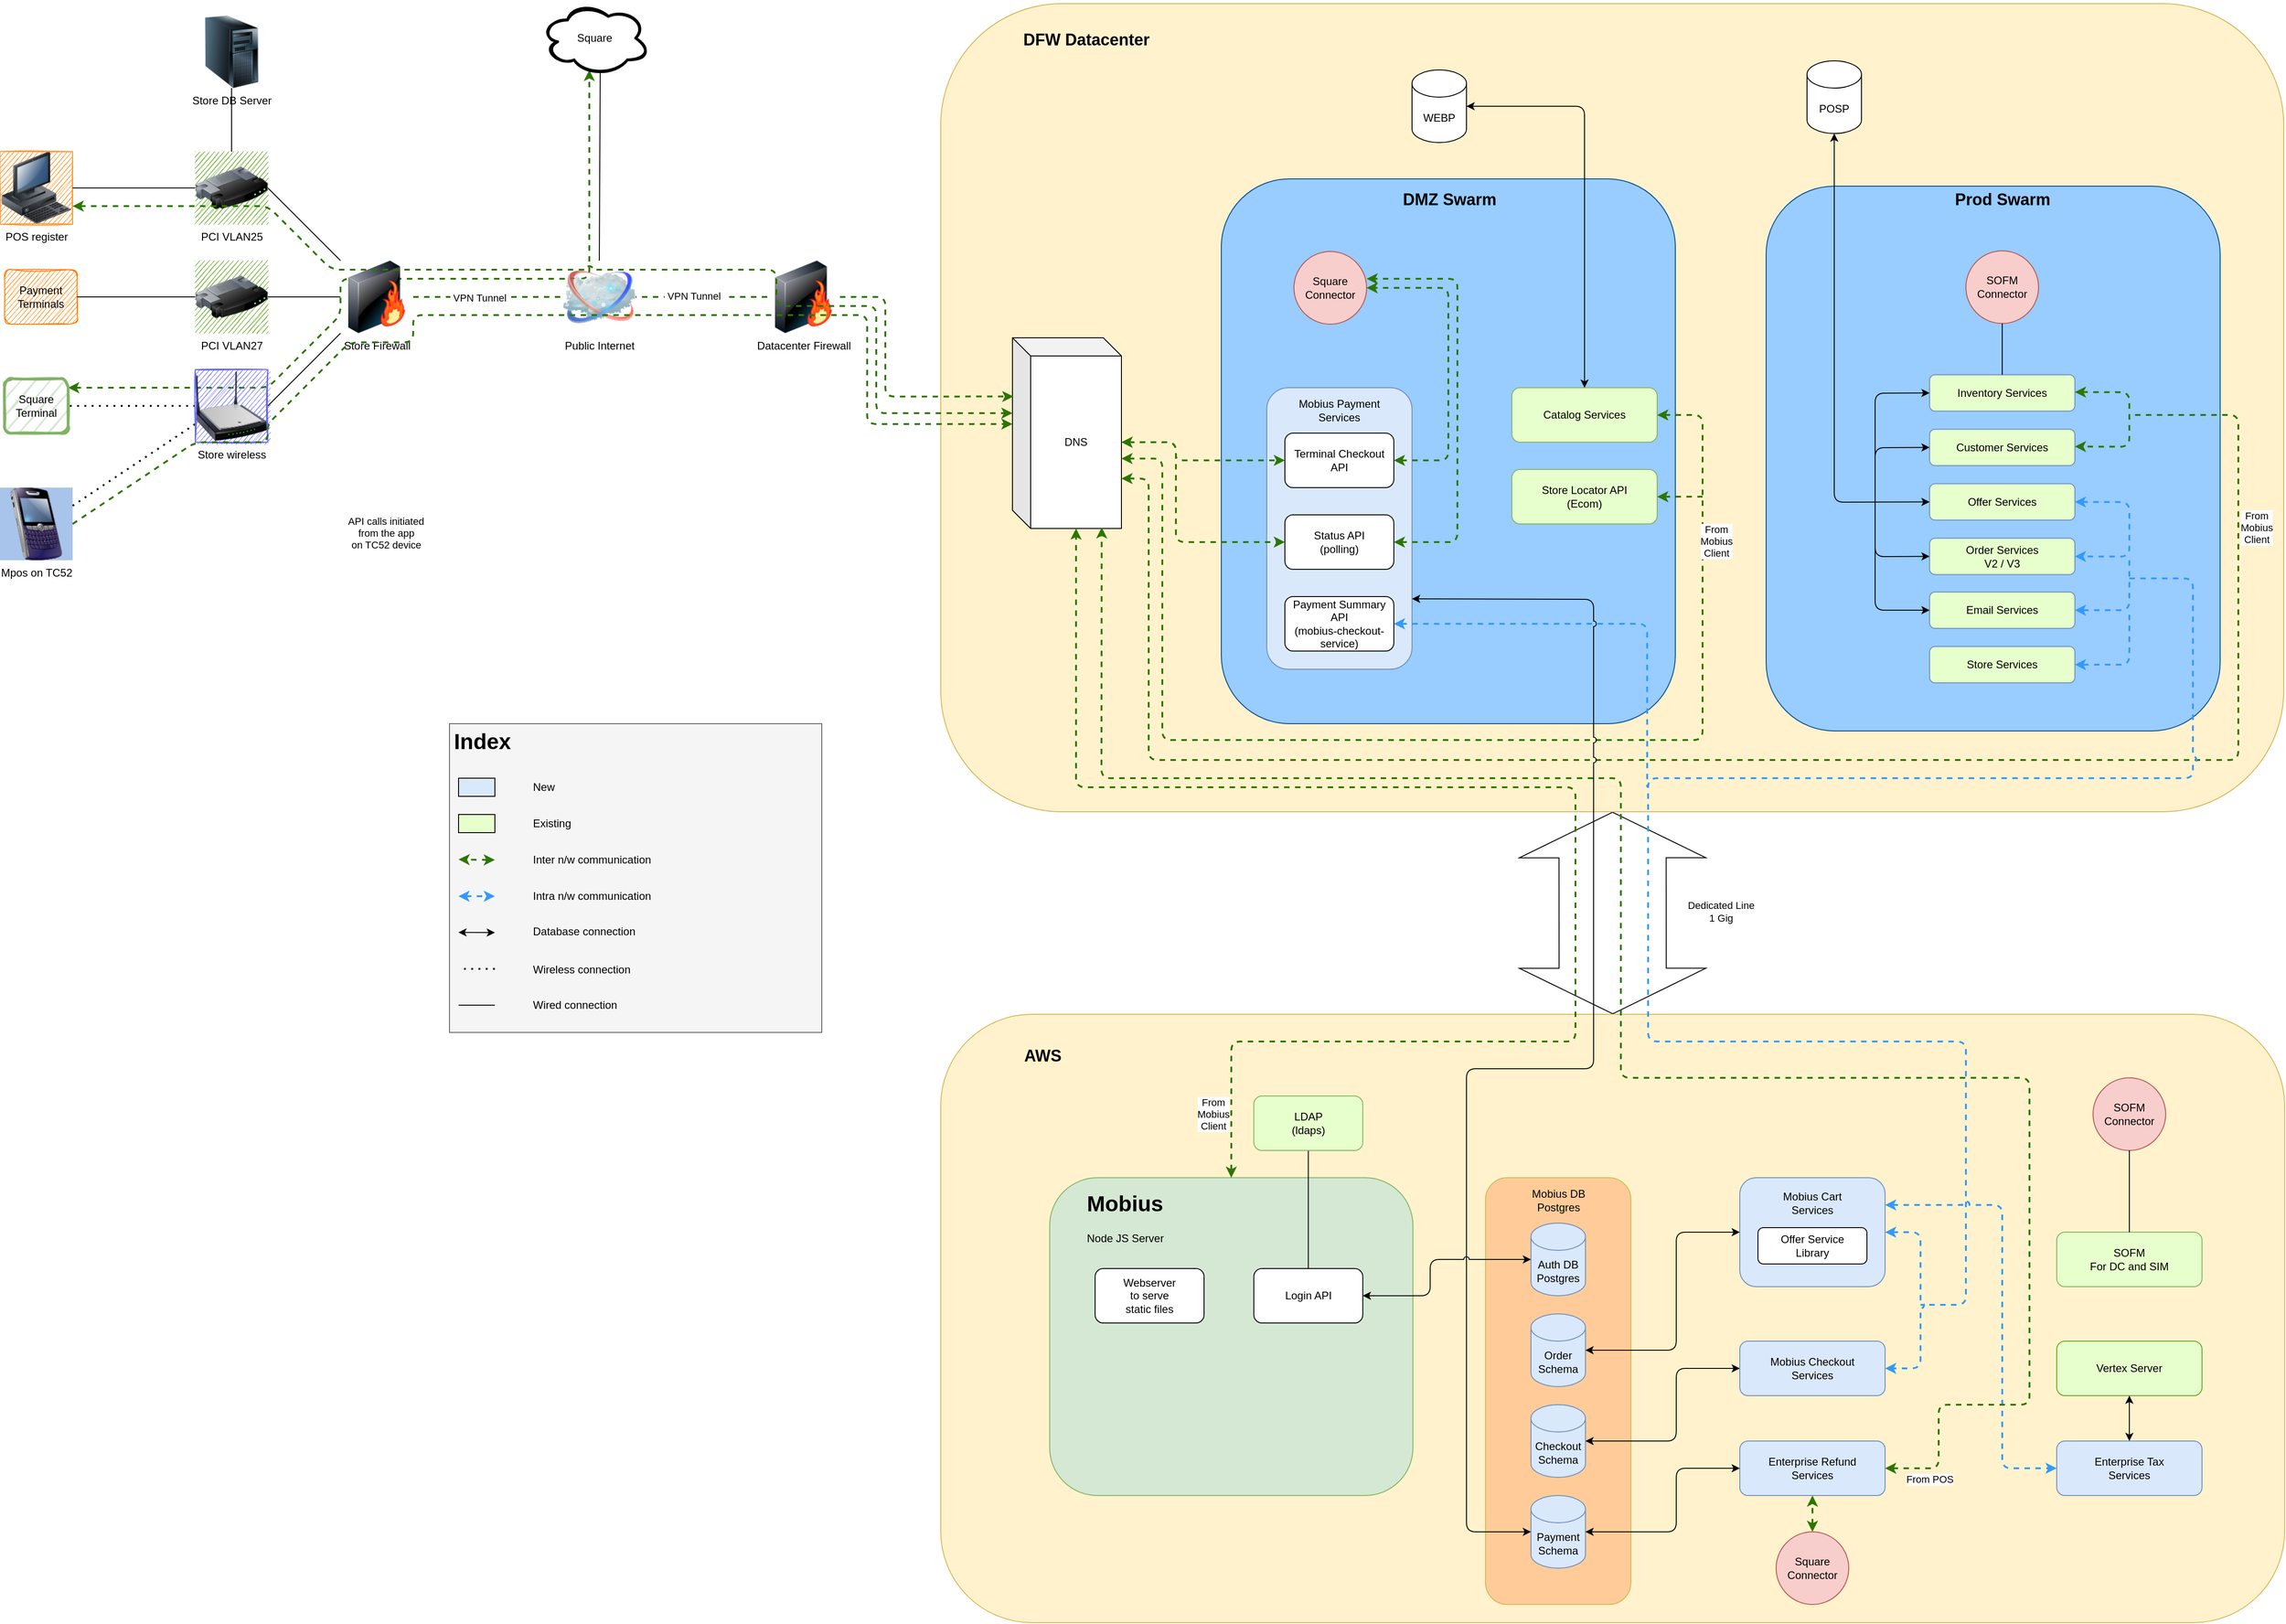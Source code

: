 <mxfile version="16.5.5" type="device" pages="5"><diagram id="VqgYqLWLbHxZMXPBhxaX" name="Main Architecture"><mxGraphModel dx="2755" dy="1545" grid="1" gridSize="10" guides="1" tooltips="1" connect="1" arrows="1" fold="1" page="1" pageScale="1" pageWidth="850" pageHeight="1100" math="0" shadow="0"><root><mxCell id="PszWrDbngNxVRdz3v37L-0"/><mxCell id="PszWrDbngNxVRdz3v37L-1" parent="PszWrDbngNxVRdz3v37L-0"/><mxCell id="PszWrDbngNxVRdz3v37L-2" value="" style="endArrow=classic;startArrow=classic;html=1;rounded=1;entryX=0.45;entryY=0.938;entryDx=0;entryDy=0;entryPerimeter=0;strokeColor=#2D7600;strokeWidth=2;dashed=1;" parent="PszWrDbngNxVRdz3v37L-1" target="PszWrDbngNxVRdz3v37L-15" edge="1"><mxGeometry width="50" height="50" relative="1" as="geometry"><mxPoint x="180" y="460" as="sourcePoint"/><mxPoint x="620" y="25" as="targetPoint"/><Array as="points"><mxPoint x="400" y="460"/><mxPoint x="480" y="380"/><mxPoint x="480" y="340"/><mxPoint x="560" y="340"/><mxPoint x="754" y="340"/></Array></mxGeometry></mxCell><mxCell id="PszWrDbngNxVRdz3v37L-3" value="Mpos on TC52" style="image;html=1;image=img/lib/clip_art/telecommunication/BlackBerry_128x128.png;imageBackground=#A9C4EB;rounded=1;" parent="PszWrDbngNxVRdz3v37L-1" vertex="1"><mxGeometry x="105" y="570" width="80" height="80" as="geometry"/></mxCell><mxCell id="PszWrDbngNxVRdz3v37L-4" value="" style="endArrow=none;html=1;exitX=0;exitY=1;exitDx=0;exitDy=0;entryX=1;entryY=0.5;entryDx=0;entryDy=0;" parent="PszWrDbngNxVRdz3v37L-1" source="PszWrDbngNxVRdz3v37L-29" target="PszWrDbngNxVRdz3v37L-31" edge="1"><mxGeometry width="50" height="50" relative="1" as="geometry"><mxPoint x="520" y="440" as="sourcePoint"/><mxPoint x="570" y="390" as="targetPoint"/></mxGeometry></mxCell><mxCell id="PszWrDbngNxVRdz3v37L-5" value="Public Internet" style="image;html=1;image=img/lib/clip_art/networking/Cloud_128x128.png;fillColor=none;rounded=1;" parent="PszWrDbngNxVRdz3v37L-1" vertex="1"><mxGeometry x="725" y="320" width="80" height="80" as="geometry"/></mxCell><mxCell id="PszWrDbngNxVRdz3v37L-6" value="Datacenter Firewall" style="image;html=1;image=img/lib/clip_art/networking/Firewall-page1_128x128.png;rounded=1;" parent="PszWrDbngNxVRdz3v37L-1" vertex="1"><mxGeometry x="950" y="320" width="80" height="80" as="geometry"/></mxCell><mxCell id="PszWrDbngNxVRdz3v37L-7" value="" style="endArrow=none;html=1;entryX=0;entryY=0.5;entryDx=0;entryDy=0;exitX=1;exitY=0.5;exitDx=0;exitDy=0;strokeWidth=2;strokeColor=#2D7600;dashed=1;" parent="PszWrDbngNxVRdz3v37L-1" source="PszWrDbngNxVRdz3v37L-29" target="PszWrDbngNxVRdz3v37L-5" edge="1"><mxGeometry width="50" height="50" relative="1" as="geometry"><mxPoint x="520" y="440" as="sourcePoint"/><mxPoint x="570" y="390" as="targetPoint"/></mxGeometry></mxCell><mxCell id="PszWrDbngNxVRdz3v37L-8" value="&amp;nbsp;VPN Tunnel&amp;nbsp;" style="edgeLabel;html=1;align=center;verticalAlign=middle;resizable=0;points=[];rounded=1;" parent="PszWrDbngNxVRdz3v37L-7" vertex="1" connectable="0"><mxGeometry x="-0.113" relative="1" as="geometry"><mxPoint y="1" as="offset"/></mxGeometry></mxCell><mxCell id="PszWrDbngNxVRdz3v37L-9" value="" style="endArrow=none;html=1;exitX=0;exitY=0.5;exitDx=0;exitDy=0;entryX=1;entryY=0.5;entryDx=0;entryDy=0;strokeWidth=2;strokeColor=#2D7600;dashed=1;" parent="PszWrDbngNxVRdz3v37L-1" source="PszWrDbngNxVRdz3v37L-6" target="PszWrDbngNxVRdz3v37L-5" edge="1"><mxGeometry width="50" height="50" relative="1" as="geometry"><mxPoint x="719" y="360.5" as="sourcePoint"/><mxPoint x="880" y="361" as="targetPoint"/></mxGeometry></mxCell><mxCell id="PszWrDbngNxVRdz3v37L-10" value="&amp;nbsp;VPN Tunnel&amp;nbsp;" style="edgeLabel;html=1;align=center;verticalAlign=middle;resizable=0;points=[];" parent="PszWrDbngNxVRdz3v37L-9" vertex="1" connectable="0"><mxGeometry x="0.118" y="-1" relative="1" as="geometry"><mxPoint as="offset"/></mxGeometry></mxCell><mxCell id="PszWrDbngNxVRdz3v37L-11" value="&lt;br&gt;&amp;nbsp; API calls initiated&amp;nbsp;&amp;nbsp;&lt;br&gt;from the app&lt;br&gt;on TC52 device&lt;br&gt;&amp;nbsp;" style="edgeLabel;html=1;align=center;verticalAlign=middle;resizable=0;points=[];" parent="PszWrDbngNxVRdz3v37L-1" vertex="1" connectable="0"><mxGeometry x="530.001" y="620.0" as="geometry"/></mxCell><mxCell id="PszWrDbngNxVRdz3v37L-12" value="Square&lt;br&gt;Terminal" style="rounded=1;whiteSpace=wrap;html=1;fillColor=#d5e8d4;strokeColor=#82b366;glass=0;shadow=0;sketch=1;strokeWidth=3;" parent="PszWrDbngNxVRdz3v37L-1" vertex="1"><mxGeometry x="110" y="450" width="70" height="60" as="geometry"/></mxCell><mxCell id="PszWrDbngNxVRdz3v37L-13" value="" style="endArrow=none;dashed=1;html=1;dashPattern=1 3;strokeWidth=2;rounded=0;entryX=1;entryY=0.5;entryDx=0;entryDy=0;exitX=0;exitY=0.5;exitDx=0;exitDy=0;" parent="PszWrDbngNxVRdz3v37L-1" source="PszWrDbngNxVRdz3v37L-31" target="PszWrDbngNxVRdz3v37L-12" edge="1"><mxGeometry width="50" height="50" relative="1" as="geometry"><mxPoint x="1020" y="610" as="sourcePoint"/><mxPoint x="1070" y="560" as="targetPoint"/></mxGeometry></mxCell><mxCell id="PszWrDbngNxVRdz3v37L-14" value="" style="endArrow=none;dashed=1;html=1;dashPattern=1 3;strokeWidth=2;rounded=0;entryX=0;entryY=0.75;entryDx=0;entryDy=0;exitX=1;exitY=0.25;exitDx=0;exitDy=0;" parent="PszWrDbngNxVRdz3v37L-1" source="PszWrDbngNxVRdz3v37L-3" target="PszWrDbngNxVRdz3v37L-31" edge="1"><mxGeometry width="50" height="50" relative="1" as="geometry"><mxPoint x="1020" y="610" as="sourcePoint"/><mxPoint x="1070" y="560" as="targetPoint"/></mxGeometry></mxCell><mxCell id="PszWrDbngNxVRdz3v37L-15" value="Square" style="ellipse;shape=cloud;whiteSpace=wrap;html=1;shadow=0;glass=0;sketch=1;strokeColor=default;strokeWidth=3;fillColor=default;" parent="PszWrDbngNxVRdz3v37L-1" vertex="1"><mxGeometry x="700" y="35" width="120" height="80" as="geometry"/></mxCell><mxCell id="PszWrDbngNxVRdz3v37L-16" value="" style="endArrow=none;html=1;rounded=0;entryX=0.55;entryY=0.95;entryDx=0;entryDy=0;entryPerimeter=0;exitX=0.5;exitY=0;exitDx=0;exitDy=0;" parent="PszWrDbngNxVRdz3v37L-1" source="PszWrDbngNxVRdz3v37L-5" target="PszWrDbngNxVRdz3v37L-15" edge="1"><mxGeometry width="50" height="50" relative="1" as="geometry"><mxPoint x="945" y="609" as="sourcePoint"/><mxPoint x="995" y="559" as="targetPoint"/></mxGeometry></mxCell><mxCell id="PszWrDbngNxVRdz3v37L-17" value="" style="shape=flexArrow;endArrow=classic;startArrow=classic;html=1;rounded=0;exitX=0.5;exitY=0;exitDx=0;exitDy=0;startWidth=86.526;startSize=16.4;endWidth=86.526;endSize=16.4;width=118;" parent="PszWrDbngNxVRdz3v37L-1" source="PszWrDbngNxVRdz3v37L-35" target="PszWrDbngNxVRdz3v37L-30" edge="1"><mxGeometry width="100" height="100" relative="1" as="geometry"><mxPoint x="1880" y="1070" as="sourcePoint"/><mxPoint x="1880" y="930" as="targetPoint"/></mxGeometry></mxCell><mxCell id="PszWrDbngNxVRdz3v37L-18" value="Dedicated Line&lt;br&gt;1 Gig" style="edgeLabel;html=1;align=center;verticalAlign=middle;resizable=0;points=[];" parent="PszWrDbngNxVRdz3v37L-17" vertex="1" connectable="0"><mxGeometry x="0.04" y="-16" relative="1" as="geometry"><mxPoint x="103" y="3" as="offset"/></mxGeometry></mxCell><mxCell id="PszWrDbngNxVRdz3v37L-19" value="PCI VLAN27&lt;br&gt;" style="image;html=1;image=img/lib/clip_art/networking/Router_128x128.png;imageBorder=none;rounded=1;sketch=1;imageBackground=#4D9900;" parent="PszWrDbngNxVRdz3v37L-1" vertex="1"><mxGeometry x="320" y="320" width="80" height="80" as="geometry"/></mxCell><mxCell id="PszWrDbngNxVRdz3v37L-20" value="POS register" style="image;html=1;image=img/lib/clip_art/computers/Workstation_128x128.png;imageBackground=#FF8000;rounded=1;sketch=1;imageBorder=#FF9933;" parent="PszWrDbngNxVRdz3v37L-1" vertex="1"><mxGeometry x="105" y="200" width="80" height="80" as="geometry"/></mxCell><mxCell id="PszWrDbngNxVRdz3v37L-21" value="Payment Terminals" style="whiteSpace=wrap;html=1;fillColor=#FF8000;strokeColor=#FF8000;rounded=1;sketch=1;" parent="PszWrDbngNxVRdz3v37L-1" vertex="1"><mxGeometry x="110" y="330" width="80" height="60" as="geometry"/></mxCell><mxCell id="PszWrDbngNxVRdz3v37L-22" value="" style="endArrow=none;html=1;exitX=0;exitY=0.5;exitDx=0;exitDy=0;entryX=1;entryY=0.5;entryDx=0;entryDy=0;" parent="PszWrDbngNxVRdz3v37L-1" source="PszWrDbngNxVRdz3v37L-29" target="PszWrDbngNxVRdz3v37L-19" edge="1"><mxGeometry width="50" height="50" relative="1" as="geometry"><mxPoint x="480" y="380" as="sourcePoint"/><mxPoint x="570" y="390" as="targetPoint"/></mxGeometry></mxCell><mxCell id="PszWrDbngNxVRdz3v37L-23" value="" style="endArrow=none;html=1;exitX=1;exitY=0.5;exitDx=0;exitDy=0;entryX=0;entryY=0.5;entryDx=0;entryDy=0;" parent="PszWrDbngNxVRdz3v37L-1" source="PszWrDbngNxVRdz3v37L-20" target="PszWrDbngNxVRdz3v37L-27" edge="1"><mxGeometry width="50" height="50" relative="1" as="geometry"><mxPoint x="520" y="440" as="sourcePoint"/><mxPoint x="370" y="150" as="targetPoint"/></mxGeometry></mxCell><mxCell id="PszWrDbngNxVRdz3v37L-24" value="" style="endArrow=none;html=1;exitX=1;exitY=0.5;exitDx=0;exitDy=0;" parent="PszWrDbngNxVRdz3v37L-1" source="PszWrDbngNxVRdz3v37L-21" target="PszWrDbngNxVRdz3v37L-19" edge="1"><mxGeometry width="50" height="50" relative="1" as="geometry"><mxPoint x="520" y="440" as="sourcePoint"/><mxPoint x="570" y="390" as="targetPoint"/></mxGeometry></mxCell><mxCell id="PszWrDbngNxVRdz3v37L-25" value="Store DB Server" style="image;html=1;image=img/lib/clip_art/computers/Server_Tower_128x128.png;fillColor=none;rounded=1;" parent="PszWrDbngNxVRdz3v37L-1" vertex="1"><mxGeometry x="320" y="50" width="80" height="80" as="geometry"/></mxCell><mxCell id="PszWrDbngNxVRdz3v37L-26" value="" style="endArrow=none;html=1;exitX=0.5;exitY=1;exitDx=0;exitDy=0;entryX=0.5;entryY=0;entryDx=0;entryDy=0;" parent="PszWrDbngNxVRdz3v37L-1" source="PszWrDbngNxVRdz3v37L-25" target="PszWrDbngNxVRdz3v37L-27" edge="1"><mxGeometry width="50" height="50" relative="1" as="geometry"><mxPoint x="520" y="430" as="sourcePoint"/><mxPoint x="570" y="380" as="targetPoint"/></mxGeometry></mxCell><mxCell id="PszWrDbngNxVRdz3v37L-27" value="PCI VLAN25" style="image;html=1;image=img/lib/clip_art/networking/Router_128x128.png;imageBorder=none;sketch=1;imageBackground=#4D9900;rounded=1;strokeWidth=1;" parent="PszWrDbngNxVRdz3v37L-1" vertex="1"><mxGeometry x="320" y="200" width="80" height="80" as="geometry"/></mxCell><mxCell id="PszWrDbngNxVRdz3v37L-28" value="" style="endArrow=none;html=1;entryX=1;entryY=0.5;entryDx=0;entryDy=0;exitX=0;exitY=0;exitDx=0;exitDy=0;" parent="PszWrDbngNxVRdz3v37L-1" source="PszWrDbngNxVRdz3v37L-29" target="PszWrDbngNxVRdz3v37L-27" edge="1"><mxGeometry width="50" height="50" relative="1" as="geometry"><mxPoint x="480" y="340" as="sourcePoint"/><mxPoint x="480" y="370" as="targetPoint"/></mxGeometry></mxCell><mxCell id="PszWrDbngNxVRdz3v37L-29" value="Store Firewall" style="image;html=1;image=img/lib/clip_art/networking/Firewall-page1_128x128.png;rounded=1;" parent="PszWrDbngNxVRdz3v37L-1" vertex="1"><mxGeometry x="480" y="320" width="80" height="80" as="geometry"/></mxCell><mxCell id="PszWrDbngNxVRdz3v37L-30" value="" style="rounded=1;whiteSpace=wrap;html=1;shadow=0;glass=0;sketch=0;strokeColor=#d6b656;strokeWidth=1;fillColor=#fff2cc;" parent="PszWrDbngNxVRdz3v37L-1" vertex="1"><mxGeometry x="1141" y="37" width="1479" height="890" as="geometry"/></mxCell><mxCell id="PszWrDbngNxVRdz3v37L-31" value="Store wireless" style="image;html=1;image=img/lib/clip_art/networking/Wireless_Router_N_128x128.png;rounded=1;imageBackground=#6666FF;sketch=1;imageBorder=#6666FF;" parent="PszWrDbngNxVRdz3v37L-1" vertex="1"><mxGeometry x="320" y="440" width="80" height="80" as="geometry"/></mxCell><mxCell id="PszWrDbngNxVRdz3v37L-32" value="&lt;font style=&quot;font-size: 18px&quot;&gt;DFW Datacenter&lt;/font&gt;" style="text;strokeColor=none;fillColor=none;html=1;fontSize=20;fontStyle=1;verticalAlign=middle;align=left;rounded=0;glass=0;labelBackgroundColor=none;sketch=0;" parent="PszWrDbngNxVRdz3v37L-1" vertex="1"><mxGeometry x="1230" y="61" width="190" height="29" as="geometry"/></mxCell><mxCell id="PszWrDbngNxVRdz3v37L-33" value="WEBP" style="shape=cylinder3;whiteSpace=wrap;html=1;boundedLbl=1;backgroundOutline=1;size=15;" parent="PszWrDbngNxVRdz3v37L-1" vertex="1"><mxGeometry x="1660" y="110" width="60" height="80" as="geometry"/></mxCell><mxCell id="PszWrDbngNxVRdz3v37L-34" value="POSP" style="shape=cylinder3;whiteSpace=wrap;html=1;boundedLbl=1;backgroundOutline=1;size=15;" parent="PszWrDbngNxVRdz3v37L-1" vertex="1"><mxGeometry x="2095" y="100" width="60" height="80" as="geometry"/></mxCell><mxCell id="PszWrDbngNxVRdz3v37L-35" value="" style="rounded=1;whiteSpace=wrap;html=1;shadow=0;glass=0;sketch=0;strokeColor=#d6b656;strokeWidth=1;fillColor=#fff2cc;" parent="PszWrDbngNxVRdz3v37L-1" vertex="1"><mxGeometry x="1141" y="1150" width="1480" height="670" as="geometry"/></mxCell><mxCell id="PszWrDbngNxVRdz3v37L-36" value="Vertex Server" style="rounded=1;whiteSpace=wrap;html=1;shadow=0;glass=0;sketch=0;strokeColor=#60A917;strokeWidth=1;fillColor=#E6FFCC;" parent="PszWrDbngNxVRdz3v37L-1" vertex="1"><mxGeometry x="2370" y="1510" width="160" height="60" as="geometry"/></mxCell><mxCell id="PszWrDbngNxVRdz3v37L-37" value="&lt;font style=&quot;font-size: 18px&quot;&gt;AWS&lt;/font&gt;" style="text;strokeColor=none;fillColor=none;html=1;fontSize=20;fontStyle=1;verticalAlign=middle;align=left;rounded=0;glass=0;labelBackgroundColor=none;sketch=0;" parent="PszWrDbngNxVRdz3v37L-1" vertex="1"><mxGeometry x="1231" y="1180" width="50" height="29" as="geometry"/></mxCell><mxCell id="PszWrDbngNxVRdz3v37L-38" value="SOFM&lt;br&gt;For DC and SIM" style="rounded=1;whiteSpace=wrap;html=1;fillColor=#E6FFCC;strokeColor=#82b366;" parent="PszWrDbngNxVRdz3v37L-1" vertex="1"><mxGeometry x="2370" y="1390" width="160" height="60" as="geometry"/></mxCell><mxCell id="PszWrDbngNxVRdz3v37L-39" value="" style="whiteSpace=wrap;html=1;glass=0;shadow=0;sketch=0;rounded=1;fillColor=#d5e8d4;strokeColor=#82b366;" parent="PszWrDbngNxVRdz3v37L-1" vertex="1"><mxGeometry x="1261" y="1330" width="400" height="350" as="geometry"/></mxCell><mxCell id="PszWrDbngNxVRdz3v37L-40" value="Login API" style="rounded=1;whiteSpace=wrap;html=1;shadow=0;glass=0;sketch=0;strokeWidth=1;" parent="PszWrDbngNxVRdz3v37L-1" vertex="1"><mxGeometry x="1485.8" y="1430" width="120" height="60" as="geometry"/></mxCell><mxCell id="PszWrDbngNxVRdz3v37L-42" value="" style="endArrow=none;html=1;rounded=0;entryX=0.5;entryY=1;entryDx=0;entryDy=0;exitX=0.5;exitY=0;exitDx=0;exitDy=0;" parent="PszWrDbngNxVRdz3v37L-1" source="PszWrDbngNxVRdz3v37L-40" edge="1"><mxGeometry width="50" height="50" relative="1" as="geometry"><mxPoint x="1801" y="1260" as="sourcePoint"/><mxPoint x="1545.8" y="1300" as="targetPoint"/></mxGeometry></mxCell><mxCell id="PszWrDbngNxVRdz3v37L-43" value="Webserver&lt;br&gt;to serve&lt;br&gt;static files" style="rounded=1;whiteSpace=wrap;html=1;shadow=0;glass=0;sketch=0;strokeWidth=1;" parent="PszWrDbngNxVRdz3v37L-1" vertex="1"><mxGeometry x="1311" y="1430" width="120" height="60" as="geometry"/></mxCell><mxCell id="PszWrDbngNxVRdz3v37L-44" value="&lt;h1&gt;Mobius&lt;/h1&gt;&lt;div&gt;Node JS Server&lt;/div&gt;" style="text;html=1;strokeColor=none;fillColor=none;spacing=5;spacingTop=-20;whiteSpace=wrap;overflow=hidden;rounded=0;shadow=0;glass=0;sketch=0;" parent="PszWrDbngNxVRdz3v37L-1" vertex="1"><mxGeometry x="1296.5" y="1339" width="94.5" height="71" as="geometry"/></mxCell><mxCell id="PszWrDbngNxVRdz3v37L-45" value="" style="group" parent="PszWrDbngNxVRdz3v37L-1" vertex="1" connectable="0"><mxGeometry x="1741" y="1330" width="160" height="470" as="geometry"/></mxCell><mxCell id="PszWrDbngNxVRdz3v37L-46" value="" style="rounded=1;whiteSpace=wrap;html=1;shadow=0;glass=0;sketch=0;strokeColor=#d6b656;strokeWidth=1;fillColor=#FFCC99;" parent="PszWrDbngNxVRdz3v37L-45" vertex="1"><mxGeometry width="160" height="470" as="geometry"/></mxCell><mxCell id="PszWrDbngNxVRdz3v37L-47" value="Checkout&lt;br&gt;Schema" style="shape=cylinder3;whiteSpace=wrap;html=1;boundedLbl=1;backgroundOutline=1;size=15;shadow=0;glass=0;sketch=0;strokeColor=#6c8ebf;strokeWidth=1;fillColor=#dae8fc;" parent="PszWrDbngNxVRdz3v37L-45" vertex="1"><mxGeometry x="50" y="250" width="60" height="80" as="geometry"/></mxCell><mxCell id="PszWrDbngNxVRdz3v37L-48" value="Order&lt;br&gt;Schema" style="shape=cylinder3;whiteSpace=wrap;html=1;boundedLbl=1;backgroundOutline=1;size=15;shadow=0;glass=0;sketch=0;strokeColor=#6c8ebf;strokeWidth=1;fillColor=#dae8fc;" parent="PszWrDbngNxVRdz3v37L-45" vertex="1"><mxGeometry x="50" y="150" width="60" height="80" as="geometry"/></mxCell><mxCell id="PszWrDbngNxVRdz3v37L-49" value="Mobius DB&lt;br&gt;Postgres" style="text;html=1;strokeColor=none;fillColor=none;align=center;verticalAlign=middle;whiteSpace=wrap;rounded=0;shadow=0;glass=0;sketch=0;" parent="PszWrDbngNxVRdz3v37L-45" vertex="1"><mxGeometry x="25.5" y="10" width="109" height="30" as="geometry"/></mxCell><mxCell id="PszWrDbngNxVRdz3v37L-50" value="Payment&lt;br&gt;Schema" style="shape=cylinder3;whiteSpace=wrap;html=1;boundedLbl=1;backgroundOutline=1;size=15;shadow=0;glass=0;sketch=0;strokeColor=#6c8ebf;strokeWidth=1;fillColor=#dae8fc;" parent="PszWrDbngNxVRdz3v37L-45" vertex="1"><mxGeometry x="50" y="350" width="60" height="80" as="geometry"/></mxCell><mxCell id="PszWrDbngNxVRdz3v37L-51" value="Auth DB&lt;br&gt;Postgres" style="shape=cylinder3;whiteSpace=wrap;html=1;boundedLbl=1;backgroundOutline=1;size=15;shadow=0;glass=0;sketch=0;strokeWidth=1;fillColor=#dae8fc;strokeColor=#6c8ebf;" parent="PszWrDbngNxVRdz3v37L-45" vertex="1"><mxGeometry x="50" y="50" width="60" height="80" as="geometry"/></mxCell><mxCell id="PszWrDbngNxVRdz3v37L-52" value="Square&lt;br&gt;Connector" style="ellipse;whiteSpace=wrap;html=1;aspect=fixed;shadow=0;glass=0;sketch=0;strokeWidth=1;fillColor=#f8cecc;strokeColor=#b85450;" parent="PszWrDbngNxVRdz3v37L-1" vertex="1"><mxGeometry x="2061" y="1720" width="80" height="80" as="geometry"/></mxCell><mxCell id="PszWrDbngNxVRdz3v37L-53" value="Mobius Checkout&lt;br&gt;Services" style="whiteSpace=wrap;html=1;fillColor=#dae8fc;rounded=1;sketch=0;glass=0;strokeColor=#6c8ebf;" parent="PszWrDbngNxVRdz3v37L-1" vertex="1"><mxGeometry x="2021" y="1510" width="160" height="60" as="geometry"/></mxCell><mxCell id="PszWrDbngNxVRdz3v37L-54" value="Enterprise Refund&lt;br&gt;Services" style="whiteSpace=wrap;html=1;fillColor=#dae8fc;rounded=1;sketch=0;glass=0;strokeColor=#6c8ebf;" parent="PszWrDbngNxVRdz3v37L-1" vertex="1"><mxGeometry x="2021" y="1620" width="160" height="60" as="geometry"/></mxCell><mxCell id="PszWrDbngNxVRdz3v37L-55" value="Enterprise Tax&lt;br&gt;Services" style="whiteSpace=wrap;html=1;fillColor=#dae8fc;rounded=1;sketch=0;glass=0;strokeColor=#6c8ebf;" parent="PszWrDbngNxVRdz3v37L-1" vertex="1"><mxGeometry x="2370" y="1620" width="160" height="60" as="geometry"/></mxCell><mxCell id="PszWrDbngNxVRdz3v37L-56" value="" style="group" parent="PszWrDbngNxVRdz3v37L-1" vertex="1" connectable="0"><mxGeometry x="2021" y="1330" width="160" height="120" as="geometry"/></mxCell><mxCell id="PszWrDbngNxVRdz3v37L-57" value="" style="whiteSpace=wrap;html=1;fillColor=#dae8fc;rounded=1;sketch=0;glass=0;strokeColor=#6c8ebf;" parent="PszWrDbngNxVRdz3v37L-56" vertex="1"><mxGeometry width="160" height="120" as="geometry"/></mxCell><mxCell id="PszWrDbngNxVRdz3v37L-58" value="Mobius Cart Services" style="text;html=1;strokeColor=none;fillColor=none;align=center;verticalAlign=middle;whiteSpace=wrap;rounded=0;shadow=0;glass=0;sketch=0;" parent="PszWrDbngNxVRdz3v37L-56" vertex="1"><mxGeometry x="30" y="13" width="100" height="30" as="geometry"/></mxCell><mxCell id="PszWrDbngNxVRdz3v37L-59" value="Offer Service&lt;br&gt;Library" style="rounded=1;whiteSpace=wrap;html=1;shadow=0;glass=0;sketch=0;strokeWidth=1;" parent="PszWrDbngNxVRdz3v37L-56" vertex="1"><mxGeometry x="20" y="55" width="120" height="40" as="geometry"/></mxCell><mxCell id="PszWrDbngNxVRdz3v37L-63" value="" style="endArrow=classic;startArrow=classic;html=1;rounded=1;strokeColor=#000000;strokeWidth=1;entryX=0;entryY=0.5;entryDx=0;entryDy=0;exitX=1;exitY=0.5;exitDx=0;exitDy=0;exitPerimeter=0;" parent="PszWrDbngNxVRdz3v37L-1" source="PszWrDbngNxVRdz3v37L-50" target="PszWrDbngNxVRdz3v37L-54" edge="1"><mxGeometry width="50" height="50" relative="1" as="geometry"><mxPoint x="1631" y="1570" as="sourcePoint"/><mxPoint x="1681" y="1520" as="targetPoint"/><Array as="points"><mxPoint x="1951" y="1720"/><mxPoint x="1951" y="1650"/></Array></mxGeometry></mxCell><mxCell id="PszWrDbngNxVRdz3v37L-64" value="" style="endArrow=classic;startArrow=classic;html=1;rounded=1;strokeColor=#000000;strokeWidth=1;entryX=0;entryY=0.5;entryDx=0;entryDy=0;exitX=1;exitY=0.5;exitDx=0;exitDy=0;exitPerimeter=0;" parent="PszWrDbngNxVRdz3v37L-1" source="PszWrDbngNxVRdz3v37L-47" target="PszWrDbngNxVRdz3v37L-53" edge="1"><mxGeometry width="50" height="50" relative="1" as="geometry"><mxPoint x="1851" y="1610" as="sourcePoint"/><mxPoint x="2021" y="1540" as="targetPoint"/><Array as="points"><mxPoint x="1951" y="1620"/><mxPoint x="1951" y="1540"/></Array></mxGeometry></mxCell><mxCell id="PszWrDbngNxVRdz3v37L-65" value="" style="endArrow=classic;startArrow=classic;html=1;rounded=1;strokeColor=#000000;strokeWidth=1;entryX=0;entryY=0.5;entryDx=0;entryDy=0;exitX=1;exitY=0.5;exitDx=0;exitDy=0;exitPerimeter=0;" parent="PszWrDbngNxVRdz3v37L-1" source="PszWrDbngNxVRdz3v37L-48" target="PszWrDbngNxVRdz3v37L-57" edge="1"><mxGeometry width="50" height="50" relative="1" as="geometry"><mxPoint x="1861" y="1630" as="sourcePoint"/><mxPoint x="2031" y="1550" as="targetPoint"/><Array as="points"><mxPoint x="1951" y="1520"/><mxPoint x="1951" y="1390"/></Array></mxGeometry></mxCell><mxCell id="PszWrDbngNxVRdz3v37L-66" value="SOFM&lt;br&gt;Connector" style="ellipse;whiteSpace=wrap;html=1;aspect=fixed;shadow=0;glass=0;sketch=0;strokeWidth=1;fillColor=#f8cecc;strokeColor=#b85450;" parent="PszWrDbngNxVRdz3v37L-1" vertex="1"><mxGeometry x="2410" y="1220" width="80" height="80" as="geometry"/></mxCell><mxCell id="PszWrDbngNxVRdz3v37L-67" value="" style="endArrow=none;html=1;rounded=0;entryX=0.5;entryY=1;entryDx=0;entryDy=0;exitX=0.5;exitY=0;exitDx=0;exitDy=0;" parent="PszWrDbngNxVRdz3v37L-1" source="PszWrDbngNxVRdz3v37L-38" target="PszWrDbngNxVRdz3v37L-66" edge="1"><mxGeometry width="50" height="50" relative="1" as="geometry"><mxPoint x="1870" y="1410" as="sourcePoint"/><mxPoint x="1920" y="1360" as="targetPoint"/></mxGeometry></mxCell><mxCell id="PszWrDbngNxVRdz3v37L-68" value="" style="endArrow=classic;startArrow=classic;html=1;rounded=0;entryX=0.5;entryY=1;entryDx=0;entryDy=0;strokeColor=#000000;strokeWidth=1;" parent="PszWrDbngNxVRdz3v37L-1" source="PszWrDbngNxVRdz3v37L-55" target="PszWrDbngNxVRdz3v37L-36" edge="1"><mxGeometry width="50" height="50" relative="1" as="geometry"><mxPoint x="1870" y="1360" as="sourcePoint"/><mxPoint x="1920" y="1310" as="targetPoint"/></mxGeometry></mxCell><mxCell id="PszWrDbngNxVRdz3v37L-69" value="" style="group" parent="PszWrDbngNxVRdz3v37L-1" vertex="1" connectable="0"><mxGeometry x="2050" y="230" width="500" height="600" as="geometry"/></mxCell><mxCell id="PszWrDbngNxVRdz3v37L-70" value="" style="rounded=1;whiteSpace=wrap;html=1;glass=0;labelBackgroundColor=rgba(255, 255, 255, 1);sketch=0;strokeColor=#004C99;strokeWidth=1;fillColor=#99CCFF;gradientColor=none;verticalAlign=top;" parent="PszWrDbngNxVRdz3v37L-69" vertex="1"><mxGeometry y="7.97" width="500" height="600" as="geometry"/></mxCell><mxCell id="PszWrDbngNxVRdz3v37L-71" value="&lt;font style=&quot;font-size: 18px&quot;&gt;Prod Swarm&lt;/font&gt;" style="text;strokeColor=none;fillColor=none;html=1;fontSize=20;fontStyle=1;verticalAlign=middle;align=center;rounded=0;glass=0;labelBackgroundColor=none;sketch=0;" parent="PszWrDbngNxVRdz3v37L-69" vertex="1"><mxGeometry x="190" y="7.97" width="140" height="29" as="geometry"/></mxCell><mxCell id="PszWrDbngNxVRdz3v37L-72" value="Email Services" style="whiteSpace=wrap;html=1;fillColor=#E6FFCC;rounded=1;sketch=0;glass=0;strokeColor=#6c8ebf;" parent="PszWrDbngNxVRdz3v37L-69" vertex="1"><mxGeometry x="180" y="455" width="160" height="40" as="geometry"/></mxCell><mxCell id="PszWrDbngNxVRdz3v37L-73" value="Order Services&lt;br&gt;V2 / V3" style="whiteSpace=wrap;html=1;fillColor=#E6FFCC;rounded=1;sketch=0;glass=0;strokeColor=#6c8ebf;" parent="PszWrDbngNxVRdz3v37L-69" vertex="1"><mxGeometry x="180" y="395.75" width="160" height="40" as="geometry"/></mxCell><mxCell id="PszWrDbngNxVRdz3v37L-74" value="Inventory Services" style="whiteSpace=wrap;html=1;fillColor=#E6FFCC;rounded=1;sketch=0;glass=0;strokeColor=#6c8ebf;" parent="PszWrDbngNxVRdz3v37L-69" vertex="1"><mxGeometry x="180" y="215.75" width="160" height="40" as="geometry"/></mxCell><mxCell id="PszWrDbngNxVRdz3v37L-75" value="Customer Services" style="whiteSpace=wrap;html=1;fillColor=#E6FFCC;rounded=1;sketch=0;glass=0;strokeColor=#6c8ebf;" parent="PszWrDbngNxVRdz3v37L-69" vertex="1"><mxGeometry x="180" y="275.75" width="160" height="40" as="geometry"/></mxCell><mxCell id="PszWrDbngNxVRdz3v37L-76" value="SOFM&lt;br&gt;Connector" style="ellipse;whiteSpace=wrap;html=1;aspect=fixed;shadow=0;glass=0;sketch=0;strokeWidth=1;fillColor=#f8cecc;strokeColor=#b85450;" parent="PszWrDbngNxVRdz3v37L-69" vertex="1"><mxGeometry x="220" y="79.25" width="80" height="80" as="geometry"/></mxCell><mxCell id="PszWrDbngNxVRdz3v37L-77" value="Offer Services" style="whiteSpace=wrap;html=1;fillColor=#E6FFCC;rounded=1;sketch=0;glass=0;strokeColor=#6c8ebf;" parent="PszWrDbngNxVRdz3v37L-69" vertex="1"><mxGeometry x="180" y="335.75" width="160" height="40" as="geometry"/></mxCell><mxCell id="PszWrDbngNxVRdz3v37L-78" value="" style="endArrow=none;html=1;rounded=1;strokeColor=#000000;strokeWidth=1;entryX=0.5;entryY=1;entryDx=0;entryDy=0;exitX=0.5;exitY=0;exitDx=0;exitDy=0;" parent="PszWrDbngNxVRdz3v37L-69" source="PszWrDbngNxVRdz3v37L-74" target="PszWrDbngNxVRdz3v37L-76" edge="1"><mxGeometry width="50" height="50" relative="1" as="geometry"><mxPoint x="-430" y="329.25" as="sourcePoint"/><mxPoint x="-380" y="279.25" as="targetPoint"/></mxGeometry></mxCell><mxCell id="PszWrDbngNxVRdz3v37L-79" value="" style="endArrow=classic;startArrow=classic;html=1;rounded=1;dashed=1;strokeColor=#2D7600;strokeWidth=2;entryX=1;entryY=0.5;entryDx=0;entryDy=0;exitX=1;exitY=0.5;exitDx=0;exitDy=0;" parent="PszWrDbngNxVRdz3v37L-69" edge="1"><mxGeometry width="50" height="50" relative="1" as="geometry"><mxPoint x="340" y="234.75" as="sourcePoint"/><mxPoint x="340" y="294.75" as="targetPoint"/><Array as="points"><mxPoint x="400" y="235"/><mxPoint x="400" y="295"/></Array></mxGeometry></mxCell><mxCell id="PszWrDbngNxVRdz3v37L-80" value="" style="endArrow=classic;startArrow=classic;html=1;rounded=1;dashed=1;strokeColor=#3399FF;strokeWidth=2;entryX=1;entryY=0.5;entryDx=0;entryDy=0;exitX=1;exitY=0.5;exitDx=0;exitDy=0;" parent="PszWrDbngNxVRdz3v37L-69" source="PszWrDbngNxVRdz3v37L-77" target="PszWrDbngNxVRdz3v37L-73" edge="1"><mxGeometry width="50" height="50" relative="1" as="geometry"><mxPoint x="350" y="260.75" as="sourcePoint"/><mxPoint x="350" y="510.75" as="targetPoint"/><Array as="points"><mxPoint x="400" y="356"/><mxPoint x="400" y="416"/></Array></mxGeometry></mxCell><mxCell id="PszWrDbngNxVRdz3v37L-81" value="" style="endArrow=classic;startArrow=classic;html=1;rounded=1;strokeColor=#000000;strokeWidth=1;exitX=0;exitY=0.5;exitDx=0;exitDy=0;entryX=0;entryY=0.5;entryDx=0;entryDy=0;" parent="PszWrDbngNxVRdz3v37L-69" source="PszWrDbngNxVRdz3v37L-72" target="PszWrDbngNxVRdz3v37L-74" edge="1"><mxGeometry width="50" height="50" relative="1" as="geometry"><mxPoint x="180" y="498.75" as="sourcePoint"/><mxPoint x="180" y="253.75" as="targetPoint"/><Array as="points"><mxPoint x="120" y="475"/><mxPoint x="120" y="236"/></Array></mxGeometry></mxCell><mxCell id="PszWrDbngNxVRdz3v37L-82" value="" style="endArrow=classic;startArrow=classic;html=1;rounded=1;strokeColor=#000000;strokeWidth=1;entryX=0;entryY=0.5;entryDx=0;entryDy=0;exitX=0;exitY=0.5;exitDx=0;exitDy=0;" parent="PszWrDbngNxVRdz3v37L-69" source="PszWrDbngNxVRdz3v37L-73" target="PszWrDbngNxVRdz3v37L-75" edge="1"><mxGeometry width="50" height="50" relative="1" as="geometry"><mxPoint x="180" y="433.75" as="sourcePoint"/><mxPoint x="180" y="313.75" as="targetPoint"/><Array as="points"><mxPoint x="120" y="416"/><mxPoint x="120" y="296"/></Array></mxGeometry></mxCell><mxCell id="PszWrDbngNxVRdz3v37L-83" value="" style="endArrow=classic;startArrow=none;html=1;rounded=1;dashed=1;strokeColor=#3399FF;strokeWidth=2;entryX=1;entryY=0.5;entryDx=0;entryDy=0;endFill=1;startFill=0;" parent="PszWrDbngNxVRdz3v37L-69" target="PszWrDbngNxVRdz3v37L-72" edge="1"><mxGeometry width="50" height="50" relative="1" as="geometry"><mxPoint x="400" y="420" as="sourcePoint"/><mxPoint x="310" y="560.55" as="targetPoint"/><Array as="points"><mxPoint x="400" y="475"/></Array></mxGeometry></mxCell><mxCell id="p4e_KncNz0J98cqSMSH_-4" value="Store Services" style="whiteSpace=wrap;html=1;fillColor=#E6FFCC;rounded=1;sketch=0;glass=0;strokeColor=#6c8ebf;" vertex="1" parent="PszWrDbngNxVRdz3v37L-69"><mxGeometry x="180" y="515" width="160" height="40" as="geometry"/></mxCell><mxCell id="p4e_KncNz0J98cqSMSH_-5" value="" style="endArrow=classic;startArrow=none;html=1;rounded=1;dashed=1;strokeColor=#3399FF;strokeWidth=2;entryX=1;entryY=0.5;entryDx=0;entryDy=0;endFill=1;startFill=0;" edge="1" parent="PszWrDbngNxVRdz3v37L-69" target="p4e_KncNz0J98cqSMSH_-4"><mxGeometry width="50" height="50" relative="1" as="geometry"><mxPoint x="400" y="480" as="sourcePoint"/><mxPoint x="340" y="550" as="targetPoint"/><Array as="points"><mxPoint x="400" y="535"/></Array></mxGeometry></mxCell><mxCell id="PszWrDbngNxVRdz3v37L-84" value="" style="group" parent="PszWrDbngNxVRdz3v37L-1" vertex="1" connectable="0"><mxGeometry x="1450" y="230" width="500" height="600" as="geometry"/></mxCell><mxCell id="PszWrDbngNxVRdz3v37L-85" value="" style="rounded=1;whiteSpace=wrap;html=1;glass=0;labelBackgroundColor=rgba(255, 255, 255, 1);sketch=0;strokeColor=#004C99;strokeWidth=1;fillColor=#99CCFF;gradientColor=none;verticalAlign=top;" parent="PszWrDbngNxVRdz3v37L-84" vertex="1"><mxGeometry width="500" height="600" as="geometry"/></mxCell><mxCell id="PszWrDbngNxVRdz3v37L-86" value="&lt;font style=&quot;font-size: 18px&quot;&gt;DMZ Swarm&lt;/font&gt;" style="text;strokeColor=none;fillColor=none;html=1;fontSize=20;fontStyle=1;verticalAlign=middle;align=center;rounded=0;glass=0;labelBackgroundColor=none;sketch=0;" parent="PszWrDbngNxVRdz3v37L-84" vertex="1"><mxGeometry x="178.05" y="10" width="145.89" height="24.95" as="geometry"/></mxCell><mxCell id="PszWrDbngNxVRdz3v37L-87" value="Catalog Services" style="whiteSpace=wrap;html=1;fillColor=#E6FFCC;rounded=1;sketch=0;glass=0;strokeColor=#82b366;" parent="PszWrDbngNxVRdz3v37L-84" vertex="1"><mxGeometry x="320" y="230.0" width="160" height="60" as="geometry"/></mxCell><mxCell id="PszWrDbngNxVRdz3v37L-88" value="" style="group" parent="PszWrDbngNxVRdz3v37L-84" vertex="1" connectable="0"><mxGeometry x="50" y="80" width="210" height="460" as="geometry"/></mxCell><mxCell id="PszWrDbngNxVRdz3v37L-89" value="" style="rounded=1;whiteSpace=wrap;html=1;shadow=0;glass=0;sketch=0;strokeWidth=1;fillColor=#dae8fc;strokeColor=#6c8ebf;" parent="PszWrDbngNxVRdz3v37L-88" vertex="1"><mxGeometry y="150" width="160" height="310" as="geometry"/></mxCell><mxCell id="PszWrDbngNxVRdz3v37L-90" value="Square&lt;br&gt;Connector" style="ellipse;whiteSpace=wrap;html=1;aspect=fixed;shadow=0;glass=0;sketch=0;strokeWidth=1;fillColor=#f8cecc;strokeColor=#b85450;" parent="PszWrDbngNxVRdz3v37L-88" vertex="1"><mxGeometry x="30" width="80" height="80" as="geometry"/></mxCell><mxCell id="PszWrDbngNxVRdz3v37L-91" value="Mobius Payment Services" style="text;html=1;strokeColor=none;fillColor=none;align=center;verticalAlign=middle;whiteSpace=wrap;rounded=0;" parent="PszWrDbngNxVRdz3v37L-88" vertex="1"><mxGeometry x="30" y="160" width="100" height="30" as="geometry"/></mxCell><mxCell id="PszWrDbngNxVRdz3v37L-92" value="Terminal Checkout&lt;br&gt;API" style="rounded=1;whiteSpace=wrap;html=1;shadow=0;glass=0;sketch=0;strokeWidth=1;" parent="PszWrDbngNxVRdz3v37L-88" vertex="1"><mxGeometry x="20" y="200" width="120" height="60" as="geometry"/></mxCell><mxCell id="PszWrDbngNxVRdz3v37L-93" value="Status API&lt;br&gt;(polling)" style="rounded=1;whiteSpace=wrap;html=1;shadow=0;glass=0;sketch=0;strokeWidth=1;" parent="PszWrDbngNxVRdz3v37L-88" vertex="1"><mxGeometry x="20" y="290" width="120" height="60" as="geometry"/></mxCell><mxCell id="PszWrDbngNxVRdz3v37L-94" value="Payment Summary API&lt;br&gt;(mobius-checkout-service)" style="rounded=1;whiteSpace=wrap;html=1;shadow=0;glass=0;sketch=0;strokeWidth=1;" parent="PszWrDbngNxVRdz3v37L-88" vertex="1"><mxGeometry x="20" y="380" width="120" height="60" as="geometry"/></mxCell><mxCell id="PszWrDbngNxVRdz3v37L-95" value="" style="endArrow=classic;startArrow=classic;html=1;rounded=1;dashed=1;strokeColor=#2D7600;strokeWidth=2;entryX=1;entryY=0.5;entryDx=0;entryDy=0;exitX=1;exitY=0.5;exitDx=0;exitDy=0;" parent="PszWrDbngNxVRdz3v37L-88" source="PszWrDbngNxVRdz3v37L-92" target="PszWrDbngNxVRdz3v37L-90" edge="1"><mxGeometry width="50" height="50" relative="1" as="geometry"><mxPoint x="800" y="450" as="sourcePoint"/><mxPoint x="850" y="400" as="targetPoint"/><Array as="points"><mxPoint x="200" y="230"/><mxPoint x="200" y="40"/></Array></mxGeometry></mxCell><mxCell id="PszWrDbngNxVRdz3v37L-96" value="" style="endArrow=classic;startArrow=classic;html=1;rounded=1;dashed=1;strokeColor=#2D7600;strokeWidth=2;exitX=1;exitY=0.5;exitDx=0;exitDy=0;" parent="PszWrDbngNxVRdz3v37L-88" source="PszWrDbngNxVRdz3v37L-93" edge="1"><mxGeometry width="50" height="50" relative="1" as="geometry"><mxPoint x="150" y="240" as="sourcePoint"/><mxPoint x="110" y="30" as="targetPoint"/><Array as="points"><mxPoint x="210" y="320"/><mxPoint x="210" y="30"/></Array></mxGeometry></mxCell><mxCell id="p4e_KncNz0J98cqSMSH_-0" value="" style="endArrow=none;startArrow=classic;html=1;rounded=1;dashed=1;strokeColor=#3399FF;strokeWidth=2;jumpStyle=arc;jumpSize=6;exitX=1;exitY=0.5;exitDx=0;exitDy=0;endFill=0;" edge="1" parent="PszWrDbngNxVRdz3v37L-84" source="PszWrDbngNxVRdz3v37L-94"><mxGeometry width="50" height="50" relative="1" as="geometry"><mxPoint x="430" y="490" as="sourcePoint"/><mxPoint x="469" y="670" as="targetPoint"/><Array as="points"><mxPoint x="469" y="490"/><mxPoint x="469" y="640"/></Array></mxGeometry></mxCell><mxCell id="p4e_KncNz0J98cqSMSH_-2" value="Store Locator API&lt;br&gt;(Ecom)" style="whiteSpace=wrap;html=1;fillColor=#E6FFCC;rounded=1;sketch=0;glass=0;strokeColor=#82b366;" vertex="1" parent="PszWrDbngNxVRdz3v37L-84"><mxGeometry x="320" y="320" width="160" height="60" as="geometry"/></mxCell><mxCell id="PszWrDbngNxVRdz3v37L-97" value="DNS" style="shape=cube;whiteSpace=wrap;html=1;boundedLbl=1;backgroundOutline=1;darkOpacity=0.05;darkOpacity2=0.1;" parent="PszWrDbngNxVRdz3v37L-1" vertex="1"><mxGeometry x="1220" y="405" width="120" height="210" as="geometry"/></mxCell><mxCell id="PszWrDbngNxVRdz3v37L-98" value="" style="endArrow=classic;html=1;rounded=1;fillColor=#60a917;strokeColor=#2D7600;strokeWidth=2;exitX=1;exitY=0.5;exitDx=0;exitDy=0;dashed=1;entryX=0;entryY=0;entryDx=0;entryDy=95;entryPerimeter=0;" parent="PszWrDbngNxVRdz3v37L-1" source="PszWrDbngNxVRdz3v37L-3" target="PszWrDbngNxVRdz3v37L-97" edge="1"><mxGeometry width="50" height="50" relative="1" as="geometry"><mxPoint x="720" y="560" as="sourcePoint"/><mxPoint x="1140" y="500" as="targetPoint"/><Array as="points"><mxPoint x="320" y="520"/><mxPoint x="400" y="520"/><mxPoint x="400" y="500"/><mxPoint x="490" y="410"/><mxPoint x="560" y="410"/><mxPoint x="560" y="380"/><mxPoint x="1060" y="380"/><mxPoint x="1060" y="500"/></Array></mxGeometry></mxCell><mxCell id="PszWrDbngNxVRdz3v37L-99" value="" style="endArrow=classic;startArrow=classic;html=1;rounded=1;dashed=1;strokeColor=#2D7600;strokeWidth=2;entryX=0;entryY=0.5;entryDx=0;entryDy=0;exitX=0;exitY=0;exitDx=120;exitDy=115;exitPerimeter=0;" parent="PszWrDbngNxVRdz3v37L-1" source="PszWrDbngNxVRdz3v37L-97" target="PszWrDbngNxVRdz3v37L-93" edge="1"><mxGeometry width="50" height="50" relative="1" as="geometry"><mxPoint x="1650" y="550" as="sourcePoint"/><mxPoint x="1620" y="360" as="targetPoint"/><Array as="points"><mxPoint x="1400" y="520"/><mxPoint x="1400" y="630"/></Array></mxGeometry></mxCell><mxCell id="PszWrDbngNxVRdz3v37L-100" value="" style="endArrow=classic;startArrow=classic;html=1;rounded=1;dashed=1;strokeColor=#2D7600;strokeWidth=2;entryX=1;entryY=0.5;entryDx=0;entryDy=0;" parent="PszWrDbngNxVRdz3v37L-1" target="PszWrDbngNxVRdz3v37L-87" edge="1"><mxGeometry width="50" height="50" relative="1" as="geometry"><mxPoint x="1340" y="538" as="sourcePoint"/><mxPoint x="1935" y="488" as="targetPoint"/><Array as="points"><mxPoint x="1385" y="538"/><mxPoint x="1385" y="848"/><mxPoint x="1980" y="848"/><mxPoint x="1980" y="490"/></Array></mxGeometry></mxCell><mxCell id="PszWrDbngNxVRdz3v37L-101" value="From&lt;br&gt;Mobius&lt;br&gt;Client" style="edgeLabel;html=1;align=center;verticalAlign=middle;resizable=0;points=[];" parent="PszWrDbngNxVRdz3v37L-100" vertex="1" connectable="0"><mxGeometry x="0.718" y="-1" relative="1" as="geometry"><mxPoint x="14" y="-3" as="offset"/></mxGeometry></mxCell><mxCell id="PszWrDbngNxVRdz3v37L-102" value="" style="endArrow=none;startArrow=classic;html=1;rounded=1;dashed=1;strokeColor=#2D7600;strokeWidth=2;startFill=1;endFill=0;" parent="PszWrDbngNxVRdz3v37L-1" edge="1"><mxGeometry width="50" height="50" relative="1" as="geometry"><mxPoint x="1340" y="560" as="sourcePoint"/><mxPoint x="2450" y="490" as="targetPoint"/><Array as="points"><mxPoint x="1370" y="560"/><mxPoint x="1370" y="870"/><mxPoint x="2570" y="870"/><mxPoint x="2570" y="490"/></Array></mxGeometry></mxCell><mxCell id="PszWrDbngNxVRdz3v37L-103" value="From&lt;br&gt;Mobius&lt;br&gt;Client" style="edgeLabel;html=1;align=center;verticalAlign=middle;resizable=0;points=[];" parent="PszWrDbngNxVRdz3v37L-102" vertex="1" connectable="0"><mxGeometry x="0.682" y="1" relative="1" as="geometry"><mxPoint x="21" y="-81" as="offset"/></mxGeometry></mxCell><mxCell id="PszWrDbngNxVRdz3v37L-104" value="" style="endArrow=classic;startArrow=classic;html=1;rounded=1;strokeColor=#000000;strokeWidth=1;entryX=0.5;entryY=1;entryDx=0;entryDy=0;exitX=0;exitY=0.5;exitDx=0;exitDy=0;entryPerimeter=0;" parent="PszWrDbngNxVRdz3v37L-1" source="PszWrDbngNxVRdz3v37L-77" target="PszWrDbngNxVRdz3v37L-34" edge="1"><mxGeometry width="50" height="50" relative="1" as="geometry"><mxPoint x="2125" y="527.88" as="sourcePoint"/><mxPoint x="2070" y="193" as="targetPoint"/><Array as="points"><mxPoint x="2125" y="586"/></Array></mxGeometry></mxCell><mxCell id="PszWrDbngNxVRdz3v37L-105" value="" style="endArrow=classic;startArrow=classic;html=1;rounded=1;strokeColor=#000000;strokeWidth=1;entryX=1;entryY=0.5;entryDx=0;entryDy=0;exitX=0.5;exitY=0;exitDx=0;exitDy=0;entryPerimeter=0;" parent="PszWrDbngNxVRdz3v37L-1" source="PszWrDbngNxVRdz3v37L-87" target="PszWrDbngNxVRdz3v37L-33" edge="1"><mxGeometry width="50" height="50" relative="1" as="geometry"><mxPoint x="2240" y="610.75" as="sourcePoint"/><mxPoint x="2135" y="190" as="targetPoint"/><Array as="points"><mxPoint x="1850" y="150"/></Array></mxGeometry></mxCell><mxCell id="PszWrDbngNxVRdz3v37L-107" value="" style="endArrow=classic;startArrow=classic;html=1;rounded=1;strokeColor=#2D7600;strokeWidth=2;entryX=0;entryY=0;entryDx=70;entryDy=210;entryPerimeter=0;exitX=0.5;exitY=0;exitDx=0;exitDy=0;dashed=1;" parent="PszWrDbngNxVRdz3v37L-1" source="PszWrDbngNxVRdz3v37L-39" target="PszWrDbngNxVRdz3v37L-97" edge="1"><mxGeometry width="50" height="50" relative="1" as="geometry"><mxPoint x="1280" y="910" as="sourcePoint"/><mxPoint x="1330" y="860" as="targetPoint"/><Array as="points"><mxPoint x="1461" y="1180"/><mxPoint x="1840" y="1180"/><mxPoint x="1840" y="900"/><mxPoint x="1290" y="900"/></Array></mxGeometry></mxCell><mxCell id="PszWrDbngNxVRdz3v37L-108" value="From&lt;br&gt;Mobius&lt;br&gt;Client" style="edgeLabel;html=1;align=center;verticalAlign=middle;resizable=0;points=[];" parent="PszWrDbngNxVRdz3v37L-107" vertex="1" connectable="0"><mxGeometry x="-0.659" relative="1" as="geometry"><mxPoint x="-151" y="80" as="offset"/></mxGeometry></mxCell><mxCell id="PszWrDbngNxVRdz3v37L-109" value="" style="endArrow=classic;startArrow=classic;html=1;rounded=1;strokeColor=#000000;strokeWidth=1;entryX=1;entryY=0.75;entryDx=0;entryDy=0;exitX=0;exitY=0.5;exitDx=0;exitDy=0;exitPerimeter=0;jumpStyle=arc;jumpSize=6;" parent="PszWrDbngNxVRdz3v37L-1" source="PszWrDbngNxVRdz3v37L-50" target="PszWrDbngNxVRdz3v37L-89" edge="1"><mxGeometry width="50" height="50" relative="1" as="geometry"><mxPoint x="1860" y="470" as="sourcePoint"/><mxPoint x="1730" y="160" as="targetPoint"/><Array as="points"><mxPoint x="1720" y="1720"/><mxPoint x="1720" y="1210"/><mxPoint x="1860" y="1210"/><mxPoint x="1860" y="693"/></Array></mxGeometry></mxCell><mxCell id="PszWrDbngNxVRdz3v37L-110" value="" style="endArrow=classic;startArrow=classic;html=1;rounded=1;strokeColor=#000000;strokeWidth=1;entryX=0;entryY=0.5;entryDx=0;entryDy=0;exitX=1;exitY=0.5;exitDx=0;exitDy=0;entryPerimeter=0;jumpStyle=arc;jumpSize=6;" parent="PszWrDbngNxVRdz3v37L-1" source="PszWrDbngNxVRdz3v37L-40" target="PszWrDbngNxVRdz3v37L-51" edge="1"><mxGeometry width="50" height="50" relative="1" as="geometry"><mxPoint x="1861" y="1630" as="sourcePoint"/><mxPoint x="2031" y="1550" as="targetPoint"/><Array as="points"><mxPoint x="1680" y="1460"/><mxPoint x="1680" y="1420"/></Array></mxGeometry></mxCell><mxCell id="PszWrDbngNxVRdz3v37L-111" value="" style="endArrow=none;startArrow=none;html=1;rounded=1;dashed=1;strokeColor=#3399FF;strokeWidth=2;jumpStyle=arc;jumpSize=6;startFill=0;endFill=0;" parent="PszWrDbngNxVRdz3v37L-1" edge="1"><mxGeometry width="50" height="50" relative="1" as="geometry"><mxPoint x="2450" y="670" as="sourcePoint"/><mxPoint x="2220" y="1470" as="targetPoint"/><Array as="points"><mxPoint x="2520" y="670"/><mxPoint x="2520" y="890"/><mxPoint x="1920" y="890"/><mxPoint x="1920" y="1180"/><mxPoint x="2270" y="1180"/><mxPoint x="2270" y="1470"/></Array></mxGeometry></mxCell><mxCell id="PszWrDbngNxVRdz3v37L-112" value="" style="endArrow=classic;startArrow=classic;html=1;rounded=1;dashed=1;strokeColor=#3399FF;strokeWidth=2;jumpStyle=arc;jumpSize=6;exitX=1;exitY=0.5;exitDx=0;exitDy=0;entryX=1;entryY=0.5;entryDx=0;entryDy=0;" parent="PszWrDbngNxVRdz3v37L-1" source="PszWrDbngNxVRdz3v37L-57" target="PszWrDbngNxVRdz3v37L-53" edge="1"><mxGeometry width="50" height="50" relative="1" as="geometry"><mxPoint x="1620" y="1050" as="sourcePoint"/><mxPoint x="1670" y="1000" as="targetPoint"/><Array as="points"><mxPoint x="2220" y="1390"/><mxPoint x="2220" y="1540"/></Array></mxGeometry></mxCell><mxCell id="PszWrDbngNxVRdz3v37L-113" value="" style="endArrow=classic;startArrow=classic;html=1;rounded=1;dashed=1;strokeColor=#3399FF;strokeWidth=2;jumpStyle=arc;jumpSize=6;exitX=1;exitY=0.25;exitDx=0;exitDy=0;entryX=0;entryY=0.5;entryDx=0;entryDy=0;" parent="PszWrDbngNxVRdz3v37L-1" source="PszWrDbngNxVRdz3v37L-57" target="PszWrDbngNxVRdz3v37L-55" edge="1"><mxGeometry width="50" height="50" relative="1" as="geometry"><mxPoint x="1620" y="1050" as="sourcePoint"/><mxPoint x="1670" y="1000" as="targetPoint"/><Array as="points"><mxPoint x="2310" y="1360"/><mxPoint x="2310" y="1650"/></Array></mxGeometry></mxCell><mxCell id="PszWrDbngNxVRdz3v37L-114" value="" style="endArrow=classic;startArrow=classic;html=1;rounded=1;dashed=1;strokeColor=#2D7600;strokeWidth=2;entryX=0.5;entryY=1;entryDx=0;entryDy=0;exitX=0.5;exitY=0;exitDx=0;exitDy=0;" parent="PszWrDbngNxVRdz3v37L-1" source="PszWrDbngNxVRdz3v37L-52" target="PszWrDbngNxVRdz3v37L-54" edge="1"><mxGeometry width="50" height="50" relative="1" as="geometry"><mxPoint x="2230" y="1840" as="sourcePoint"/><mxPoint x="2200" y="1650" as="targetPoint"/><Array as="points"/></mxGeometry></mxCell><mxCell id="PszWrDbngNxVRdz3v37L-115" value="" style="endArrow=classic;startArrow=classic;html=1;rounded=1;dashed=1;strokeColor=#2D7600;strokeWidth=2;jumpStyle=arc;jumpSize=6;exitX=1;exitY=0.75;exitDx=0;exitDy=0;entryX=0;entryY=0.395;entryDx=0;entryDy=0;entryPerimeter=0;" parent="PszWrDbngNxVRdz3v37L-1" source="PszWrDbngNxVRdz3v37L-20" target="PszWrDbngNxVRdz3v37L-97" edge="1"><mxGeometry width="50" height="50" relative="1" as="geometry"><mxPoint x="900" y="650" as="sourcePoint"/><mxPoint x="950" y="600" as="targetPoint"/><Array as="points"><mxPoint x="320" y="260"/><mxPoint x="400" y="260"/><mxPoint x="470" y="330"/><mxPoint x="740" y="330"/><mxPoint x="960" y="330"/><mxPoint x="960" y="370"/><mxPoint x="1070" y="370"/><mxPoint x="1070" y="488"/></Array></mxGeometry></mxCell><mxCell id="PszWrDbngNxVRdz3v37L-116" value="" style="group;fillColor=#f5f5f5;fontColor=#333333;strokeColor=#666666;" parent="PszWrDbngNxVRdz3v37L-1" vertex="1" connectable="0"><mxGeometry x="600" y="830" width="410" height="340" as="geometry"/></mxCell><mxCell id="PszWrDbngNxVRdz3v37L-117" value="&lt;h1&gt;Index&lt;/h1&gt;" style="text;html=1;strokeColor=none;fillColor=none;spacing=5;spacingTop=-20;whiteSpace=wrap;overflow=hidden;rounded=0;" parent="PszWrDbngNxVRdz3v37L-116" vertex="1"><mxGeometry width="410" height="340" as="geometry"/></mxCell><mxCell id="PszWrDbngNxVRdz3v37L-118" value="" style="rounded=0;whiteSpace=wrap;html=1;fillColor=#DAE8FC;" parent="PszWrDbngNxVRdz3v37L-116" vertex="1"><mxGeometry x="10" y="60" width="40" height="20" as="geometry"/></mxCell><mxCell id="PszWrDbngNxVRdz3v37L-119" value="" style="rounded=0;whiteSpace=wrap;html=1;fillColor=#E6FFCC;" parent="PszWrDbngNxVRdz3v37L-116" vertex="1"><mxGeometry x="10" y="100" width="40" height="20" as="geometry"/></mxCell><mxCell id="PszWrDbngNxVRdz3v37L-120" value="" style="endArrow=classic;startArrow=classic;html=1;rounded=1;dashed=1;strokeColor=#2D7600;strokeWidth=2;" parent="PszWrDbngNxVRdz3v37L-116" edge="1"><mxGeometry width="50" height="50" relative="1" as="geometry"><mxPoint x="50" y="150" as="sourcePoint"/><mxPoint x="10" y="149.5" as="targetPoint"/><Array as="points"><mxPoint x="40" y="150"/><mxPoint x="10" y="149.5"/></Array></mxGeometry></mxCell><mxCell id="PszWrDbngNxVRdz3v37L-121" value="" style="endArrow=classic;startArrow=classic;html=1;rounded=1;dashed=1;strokeColor=#3399FF;strokeWidth=2;jumpStyle=arc;jumpSize=6;exitX=0.024;exitY=0.559;exitDx=0;exitDy=0;exitPerimeter=0;" parent="PszWrDbngNxVRdz3v37L-116" source="PszWrDbngNxVRdz3v37L-117" edge="1"><mxGeometry width="50" height="50" relative="1" as="geometry"><mxPoint x="350" y="180" as="sourcePoint"/><mxPoint x="50" y="190" as="targetPoint"/><Array as="points"/></mxGeometry></mxCell><mxCell id="PszWrDbngNxVRdz3v37L-122" value="New" style="text;html=1;strokeColor=none;fillColor=none;align=left;verticalAlign=middle;whiteSpace=wrap;rounded=0;" parent="PszWrDbngNxVRdz3v37L-116" vertex="1"><mxGeometry x="90" y="60" width="80" height="20" as="geometry"/></mxCell><mxCell id="PszWrDbngNxVRdz3v37L-123" value="Existing" style="text;html=1;strokeColor=none;fillColor=none;align=left;verticalAlign=middle;whiteSpace=wrap;rounded=0;" parent="PszWrDbngNxVRdz3v37L-116" vertex="1"><mxGeometry x="90" y="100" width="80" height="20" as="geometry"/></mxCell><mxCell id="PszWrDbngNxVRdz3v37L-124" value="Inter n/w communication" style="text;html=1;strokeColor=none;fillColor=none;align=left;verticalAlign=middle;whiteSpace=wrap;rounded=0;" parent="PszWrDbngNxVRdz3v37L-116" vertex="1"><mxGeometry x="90" y="140" width="140" height="20" as="geometry"/></mxCell><mxCell id="PszWrDbngNxVRdz3v37L-125" value="Intra n/w communication" style="text;html=1;strokeColor=none;fillColor=none;align=left;verticalAlign=middle;whiteSpace=wrap;rounded=0;" parent="PszWrDbngNxVRdz3v37L-116" vertex="1"><mxGeometry x="90" y="180" width="140" height="20" as="geometry"/></mxCell><mxCell id="PszWrDbngNxVRdz3v37L-126" value="" style="endArrow=classic;html=1;rounded=0;entryX=0.024;entryY=0.676;entryDx=0;entryDy=0;entryPerimeter=0;startArrow=classic;startFill=1;endFill=1;" parent="PszWrDbngNxVRdz3v37L-116" target="PszWrDbngNxVRdz3v37L-117" edge="1"><mxGeometry width="50" height="50" relative="1" as="geometry"><mxPoint x="50" y="230" as="sourcePoint"/><mxPoint x="289.0" y="239" as="targetPoint"/></mxGeometry></mxCell><mxCell id="PszWrDbngNxVRdz3v37L-127" value="Database connection" style="text;html=1;strokeColor=none;fillColor=none;align=left;verticalAlign=middle;whiteSpace=wrap;rounded=0;" parent="PszWrDbngNxVRdz3v37L-116" vertex="1"><mxGeometry x="90" y="219" width="140" height="20" as="geometry"/></mxCell><mxCell id="PszWrDbngNxVRdz3v37L-128" value="" style="endArrow=none;dashed=1;html=1;dashPattern=1 3;strokeWidth=2;rounded=0;entryX=1;entryY=0.5;entryDx=0;entryDy=0;" parent="PszWrDbngNxVRdz3v37L-116" edge="1"><mxGeometry width="50" height="50" relative="1" as="geometry"><mxPoint x="50" y="270" as="sourcePoint"/><mxPoint x="10" y="270" as="targetPoint"/></mxGeometry></mxCell><mxCell id="PszWrDbngNxVRdz3v37L-129" value="Wireless connection" style="text;html=1;strokeColor=none;fillColor=none;align=left;verticalAlign=middle;whiteSpace=wrap;rounded=0;" parent="PszWrDbngNxVRdz3v37L-116" vertex="1"><mxGeometry x="90" y="261" width="120" height="20" as="geometry"/></mxCell><mxCell id="PszWrDbngNxVRdz3v37L-130" value="" style="endArrow=none;html=1;exitX=1;exitY=0.5;exitDx=0;exitDy=0;" parent="PszWrDbngNxVRdz3v37L-116" edge="1"><mxGeometry width="50" height="50" relative="1" as="geometry"><mxPoint x="10" y="310" as="sourcePoint"/><mxPoint x="50" y="310" as="targetPoint"/></mxGeometry></mxCell><mxCell id="PszWrDbngNxVRdz3v37L-131" value="Wired connection" style="text;html=1;strokeColor=none;fillColor=none;align=left;verticalAlign=middle;whiteSpace=wrap;rounded=0;" parent="PszWrDbngNxVRdz3v37L-116" vertex="1"><mxGeometry x="90" y="300" width="120" height="20" as="geometry"/></mxCell><mxCell id="PszWrDbngNxVRdz3v37L-132" value="" style="edgeStyle=orthogonalEdgeStyle;orthogonalLoop=1;jettySize=auto;html=1;strokeWidth=2;strokeColor=#2D7600;dashed=1;entryX=0.008;entryY=0.308;entryDx=0;entryDy=0;entryPerimeter=0;" parent="PszWrDbngNxVRdz3v37L-1" source="PszWrDbngNxVRdz3v37L-6" target="PszWrDbngNxVRdz3v37L-97" edge="1"><mxGeometry relative="1" as="geometry"><mxPoint x="1140" y="470" as="targetPoint"/><Array as="points"><mxPoint x="1080" y="360"/><mxPoint x="1080" y="470"/></Array></mxGeometry></mxCell><mxCell id="PszWrDbngNxVRdz3v37L-133" value="" style="endArrow=classic;startArrow=classic;html=1;rounded=1;strokeColor=#2D7600;strokeWidth=2;entryX=0.819;entryY=0.994;entryDx=0;entryDy=0;entryPerimeter=0;exitX=1;exitY=0.5;exitDx=0;exitDy=0;dashed=1;" parent="PszWrDbngNxVRdz3v37L-1" source="PszWrDbngNxVRdz3v37L-54" target="PszWrDbngNxVRdz3v37L-97" edge="1"><mxGeometry width="50" height="50" relative="1" as="geometry"><mxPoint x="1471" y="1340" as="sourcePoint"/><mxPoint x="1300" y="625" as="targetPoint"/><Array as="points"><mxPoint x="2240" y="1650"/><mxPoint x="2240" y="1580"/><mxPoint x="2340" y="1580"/><mxPoint x="2340" y="1220"/><mxPoint x="1890" y="1220"/><mxPoint x="1890" y="890"/><mxPoint x="1318" y="890"/></Array></mxGeometry></mxCell><mxCell id="PszWrDbngNxVRdz3v37L-134" value="From POS" style="edgeLabel;html=1;align=center;verticalAlign=middle;resizable=0;points=[];" parent="PszWrDbngNxVRdz3v37L-133" vertex="1" connectable="0"><mxGeometry x="-0.912" y="2" relative="1" as="geometry"><mxPoint x="-8" y="50" as="offset"/></mxGeometry></mxCell><mxCell id="p4e_KncNz0J98cqSMSH_-1" value="" style="endArrow=classic;startArrow=classic;html=1;rounded=1;dashed=1;strokeColor=#2D7600;strokeWidth=2;entryX=0;entryY=0.5;entryDx=0;entryDy=0;exitX=0;exitY=0;exitDx=120;exitDy=115;exitPerimeter=0;" edge="1" parent="PszWrDbngNxVRdz3v37L-1" source="PszWrDbngNxVRdz3v37L-97" target="PszWrDbngNxVRdz3v37L-92"><mxGeometry width="50" height="50" relative="1" as="geometry"><mxPoint x="1350" y="530" as="sourcePoint"/><mxPoint x="1530" y="640" as="targetPoint"/><Array as="points"><mxPoint x="1400" y="520"/><mxPoint x="1400" y="540"/></Array></mxGeometry></mxCell><mxCell id="p4e_KncNz0J98cqSMSH_-3" value="" style="endArrow=none;startArrow=classic;html=1;rounded=1;dashed=1;strokeColor=#2D7600;strokeWidth=2;exitX=1;exitY=0.5;exitDx=0;exitDy=0;endFill=0;" edge="1" parent="PszWrDbngNxVRdz3v37L-1" source="p4e_KncNz0J98cqSMSH_-2"><mxGeometry width="50" height="50" relative="1" as="geometry"><mxPoint x="1930" y="580" as="sourcePoint"/><mxPoint x="1980" y="580" as="targetPoint"/><Array as="points"><mxPoint x="1980" y="580"/></Array></mxGeometry></mxCell><mxCell id="p4e_KncNz0J98cqSMSH_-7" value="LDAP&lt;br&gt;(ldaps)" style="whiteSpace=wrap;html=1;fillColor=#E6FFCC;rounded=1;sketch=0;glass=0;strokeColor=#82b366;" vertex="1" parent="PszWrDbngNxVRdz3v37L-1"><mxGeometry x="1485.8" y="1240" width="120" height="60" as="geometry"/></mxCell></root></mxGraphModel></diagram><diagram name="Main Architecture v1" id="aKECFr0tTvWBGjxSB63F"><mxGraphModel dx="2066" dy="1159" grid="1" gridSize="10" guides="1" tooltips="1" connect="1" arrows="1" fold="1" page="1" pageScale="1" pageWidth="850" pageHeight="1100" math="0" shadow="0"><root><mxCell id="mVY_oZO2iPtldGnMfdnb-0"/><mxCell id="mVY_oZO2iPtldGnMfdnb-1" parent="mVY_oZO2iPtldGnMfdnb-0"/><mxCell id="mVY_oZO2iPtldGnMfdnb-2" value="" style="endArrow=classic;startArrow=classic;html=1;rounded=1;entryX=0.45;entryY=0.938;entryDx=0;entryDy=0;entryPerimeter=0;strokeColor=#2D7600;strokeWidth=2;dashed=1;" edge="1" parent="mVY_oZO2iPtldGnMfdnb-1" target="mVY_oZO2iPtldGnMfdnb-15"><mxGeometry width="50" height="50" relative="1" as="geometry"><mxPoint x="180" y="460" as="sourcePoint"/><mxPoint x="620" y="25" as="targetPoint"/><Array as="points"><mxPoint x="400" y="460"/><mxPoint x="480" y="380"/><mxPoint x="480" y="340"/><mxPoint x="560" y="340"/><mxPoint x="754" y="340"/></Array></mxGeometry></mxCell><mxCell id="mVY_oZO2iPtldGnMfdnb-3" value="Mpos on TC52" style="image;html=1;image=img/lib/clip_art/telecommunication/BlackBerry_128x128.png;imageBackground=#A9C4EB;rounded=1;" vertex="1" parent="mVY_oZO2iPtldGnMfdnb-1"><mxGeometry x="105" y="570" width="80" height="80" as="geometry"/></mxCell><mxCell id="mVY_oZO2iPtldGnMfdnb-4" value="" style="endArrow=none;html=1;exitX=0;exitY=1;exitDx=0;exitDy=0;entryX=1;entryY=0.5;entryDx=0;entryDy=0;" edge="1" parent="mVY_oZO2iPtldGnMfdnb-1" source="mVY_oZO2iPtldGnMfdnb-29" target="mVY_oZO2iPtldGnMfdnb-31"><mxGeometry width="50" height="50" relative="1" as="geometry"><mxPoint x="520" y="440" as="sourcePoint"/><mxPoint x="570" y="390" as="targetPoint"/></mxGeometry></mxCell><mxCell id="mVY_oZO2iPtldGnMfdnb-5" value="Public Internet" style="image;html=1;image=img/lib/clip_art/networking/Cloud_128x128.png;fillColor=none;rounded=1;" vertex="1" parent="mVY_oZO2iPtldGnMfdnb-1"><mxGeometry x="725" y="320" width="80" height="80" as="geometry"/></mxCell><mxCell id="mVY_oZO2iPtldGnMfdnb-6" value="Datacenter Firewall" style="image;html=1;image=img/lib/clip_art/networking/Firewall-page1_128x128.png;rounded=1;" vertex="1" parent="mVY_oZO2iPtldGnMfdnb-1"><mxGeometry x="950" y="320" width="80" height="80" as="geometry"/></mxCell><mxCell id="mVY_oZO2iPtldGnMfdnb-7" value="" style="endArrow=none;html=1;entryX=0;entryY=0.5;entryDx=0;entryDy=0;exitX=1;exitY=0.5;exitDx=0;exitDy=0;strokeWidth=2;strokeColor=#2D7600;dashed=1;" edge="1" parent="mVY_oZO2iPtldGnMfdnb-1" source="mVY_oZO2iPtldGnMfdnb-29" target="mVY_oZO2iPtldGnMfdnb-5"><mxGeometry width="50" height="50" relative="1" as="geometry"><mxPoint x="520" y="440" as="sourcePoint"/><mxPoint x="570" y="390" as="targetPoint"/></mxGeometry></mxCell><mxCell id="mVY_oZO2iPtldGnMfdnb-8" value="&amp;nbsp;VPN Tunnel&amp;nbsp;" style="edgeLabel;html=1;align=center;verticalAlign=middle;resizable=0;points=[];rounded=1;" vertex="1" connectable="0" parent="mVY_oZO2iPtldGnMfdnb-7"><mxGeometry x="-0.113" relative="1" as="geometry"><mxPoint y="1" as="offset"/></mxGeometry></mxCell><mxCell id="mVY_oZO2iPtldGnMfdnb-9" value="" style="endArrow=none;html=1;exitX=0;exitY=0.5;exitDx=0;exitDy=0;entryX=1;entryY=0.5;entryDx=0;entryDy=0;strokeWidth=2;strokeColor=#2D7600;dashed=1;" edge="1" parent="mVY_oZO2iPtldGnMfdnb-1" source="mVY_oZO2iPtldGnMfdnb-6" target="mVY_oZO2iPtldGnMfdnb-5"><mxGeometry width="50" height="50" relative="1" as="geometry"><mxPoint x="719" y="360.5" as="sourcePoint"/><mxPoint x="880" y="361" as="targetPoint"/></mxGeometry></mxCell><mxCell id="mVY_oZO2iPtldGnMfdnb-10" value="&amp;nbsp;VPN Tunnel&amp;nbsp;" style="edgeLabel;html=1;align=center;verticalAlign=middle;resizable=0;points=[];" vertex="1" connectable="0" parent="mVY_oZO2iPtldGnMfdnb-9"><mxGeometry x="0.118" y="-1" relative="1" as="geometry"><mxPoint as="offset"/></mxGeometry></mxCell><mxCell id="mVY_oZO2iPtldGnMfdnb-11" value="&lt;br&gt;&amp;nbsp; API calls initiated&amp;nbsp;&amp;nbsp;&lt;br&gt;from the app&lt;br&gt;on TC52 device&lt;br&gt;&amp;nbsp;" style="edgeLabel;html=1;align=center;verticalAlign=middle;resizable=0;points=[];" vertex="1" connectable="0" parent="mVY_oZO2iPtldGnMfdnb-1"><mxGeometry x="530.001" y="620.0" as="geometry"/></mxCell><mxCell id="mVY_oZO2iPtldGnMfdnb-12" value="Square&lt;br&gt;Terminal" style="rounded=1;whiteSpace=wrap;html=1;fillColor=#d5e8d4;strokeColor=#82b366;glass=0;shadow=0;sketch=1;strokeWidth=3;" vertex="1" parent="mVY_oZO2iPtldGnMfdnb-1"><mxGeometry x="110" y="450" width="70" height="60" as="geometry"/></mxCell><mxCell id="mVY_oZO2iPtldGnMfdnb-13" value="" style="endArrow=none;dashed=1;html=1;dashPattern=1 3;strokeWidth=2;rounded=0;entryX=1;entryY=0.5;entryDx=0;entryDy=0;exitX=0;exitY=0.5;exitDx=0;exitDy=0;" edge="1" parent="mVY_oZO2iPtldGnMfdnb-1" source="mVY_oZO2iPtldGnMfdnb-31" target="mVY_oZO2iPtldGnMfdnb-12"><mxGeometry width="50" height="50" relative="1" as="geometry"><mxPoint x="1020" y="610" as="sourcePoint"/><mxPoint x="1070" y="560" as="targetPoint"/></mxGeometry></mxCell><mxCell id="mVY_oZO2iPtldGnMfdnb-14" value="" style="endArrow=none;dashed=1;html=1;dashPattern=1 3;strokeWidth=2;rounded=0;entryX=0;entryY=0.75;entryDx=0;entryDy=0;exitX=1;exitY=0.25;exitDx=0;exitDy=0;" edge="1" parent="mVY_oZO2iPtldGnMfdnb-1" source="mVY_oZO2iPtldGnMfdnb-3" target="mVY_oZO2iPtldGnMfdnb-31"><mxGeometry width="50" height="50" relative="1" as="geometry"><mxPoint x="1020" y="610" as="sourcePoint"/><mxPoint x="1070" y="560" as="targetPoint"/></mxGeometry></mxCell><mxCell id="mVY_oZO2iPtldGnMfdnb-15" value="Square" style="ellipse;shape=cloud;whiteSpace=wrap;html=1;shadow=0;glass=0;sketch=1;strokeColor=default;strokeWidth=3;fillColor=default;" vertex="1" parent="mVY_oZO2iPtldGnMfdnb-1"><mxGeometry x="700" y="35" width="120" height="80" as="geometry"/></mxCell><mxCell id="mVY_oZO2iPtldGnMfdnb-16" value="" style="endArrow=none;html=1;rounded=0;entryX=0.55;entryY=0.95;entryDx=0;entryDy=0;entryPerimeter=0;exitX=0.5;exitY=0;exitDx=0;exitDy=0;" edge="1" parent="mVY_oZO2iPtldGnMfdnb-1" source="mVY_oZO2iPtldGnMfdnb-5" target="mVY_oZO2iPtldGnMfdnb-15"><mxGeometry width="50" height="50" relative="1" as="geometry"><mxPoint x="945" y="609" as="sourcePoint"/><mxPoint x="995" y="559" as="targetPoint"/></mxGeometry></mxCell><mxCell id="mVY_oZO2iPtldGnMfdnb-17" value="" style="shape=flexArrow;endArrow=classic;startArrow=classic;html=1;rounded=0;exitX=0.5;exitY=0;exitDx=0;exitDy=0;startWidth=86.526;startSize=16.4;endWidth=86.526;endSize=16.4;width=118;" edge="1" parent="mVY_oZO2iPtldGnMfdnb-1" source="mVY_oZO2iPtldGnMfdnb-35" target="mVY_oZO2iPtldGnMfdnb-30"><mxGeometry width="100" height="100" relative="1" as="geometry"><mxPoint x="1880" y="1070" as="sourcePoint"/><mxPoint x="1880" y="930" as="targetPoint"/></mxGeometry></mxCell><mxCell id="mVY_oZO2iPtldGnMfdnb-18" value="Dedicated Line&lt;br&gt;1 Gig" style="edgeLabel;html=1;align=center;verticalAlign=middle;resizable=0;points=[];" vertex="1" connectable="0" parent="mVY_oZO2iPtldGnMfdnb-17"><mxGeometry x="0.04" y="-16" relative="1" as="geometry"><mxPoint x="103" y="3" as="offset"/></mxGeometry></mxCell><mxCell id="mVY_oZO2iPtldGnMfdnb-19" value="PCI VLAN27&lt;br&gt;" style="image;html=1;image=img/lib/clip_art/networking/Router_128x128.png;imageBorder=none;rounded=1;sketch=1;imageBackground=#4D9900;" vertex="1" parent="mVY_oZO2iPtldGnMfdnb-1"><mxGeometry x="320" y="320" width="80" height="80" as="geometry"/></mxCell><mxCell id="mVY_oZO2iPtldGnMfdnb-20" value="POS register" style="image;html=1;image=img/lib/clip_art/computers/Workstation_128x128.png;imageBackground=#FF8000;rounded=1;sketch=1;imageBorder=#FF9933;" vertex="1" parent="mVY_oZO2iPtldGnMfdnb-1"><mxGeometry x="105" y="200" width="80" height="80" as="geometry"/></mxCell><mxCell id="mVY_oZO2iPtldGnMfdnb-21" value="Payment Terminals" style="whiteSpace=wrap;html=1;fillColor=#FF8000;strokeColor=#FF8000;rounded=1;sketch=1;" vertex="1" parent="mVY_oZO2iPtldGnMfdnb-1"><mxGeometry x="110" y="330" width="80" height="60" as="geometry"/></mxCell><mxCell id="mVY_oZO2iPtldGnMfdnb-22" value="" style="endArrow=none;html=1;exitX=0;exitY=0.5;exitDx=0;exitDy=0;entryX=1;entryY=0.5;entryDx=0;entryDy=0;" edge="1" parent="mVY_oZO2iPtldGnMfdnb-1" source="mVY_oZO2iPtldGnMfdnb-29" target="mVY_oZO2iPtldGnMfdnb-19"><mxGeometry width="50" height="50" relative="1" as="geometry"><mxPoint x="480" y="380" as="sourcePoint"/><mxPoint x="570" y="390" as="targetPoint"/></mxGeometry></mxCell><mxCell id="mVY_oZO2iPtldGnMfdnb-23" value="" style="endArrow=none;html=1;exitX=1;exitY=0.5;exitDx=0;exitDy=0;entryX=0;entryY=0.5;entryDx=0;entryDy=0;" edge="1" parent="mVY_oZO2iPtldGnMfdnb-1" source="mVY_oZO2iPtldGnMfdnb-20" target="mVY_oZO2iPtldGnMfdnb-27"><mxGeometry width="50" height="50" relative="1" as="geometry"><mxPoint x="520" y="440" as="sourcePoint"/><mxPoint x="370" y="150" as="targetPoint"/></mxGeometry></mxCell><mxCell id="mVY_oZO2iPtldGnMfdnb-24" value="" style="endArrow=none;html=1;exitX=1;exitY=0.5;exitDx=0;exitDy=0;" edge="1" parent="mVY_oZO2iPtldGnMfdnb-1" source="mVY_oZO2iPtldGnMfdnb-21" target="mVY_oZO2iPtldGnMfdnb-19"><mxGeometry width="50" height="50" relative="1" as="geometry"><mxPoint x="520" y="440" as="sourcePoint"/><mxPoint x="570" y="390" as="targetPoint"/></mxGeometry></mxCell><mxCell id="mVY_oZO2iPtldGnMfdnb-25" value="Store DB Server" style="image;html=1;image=img/lib/clip_art/computers/Server_Tower_128x128.png;fillColor=none;rounded=1;" vertex="1" parent="mVY_oZO2iPtldGnMfdnb-1"><mxGeometry x="320" y="50" width="80" height="80" as="geometry"/></mxCell><mxCell id="mVY_oZO2iPtldGnMfdnb-26" value="" style="endArrow=none;html=1;exitX=0.5;exitY=1;exitDx=0;exitDy=0;entryX=0.5;entryY=0;entryDx=0;entryDy=0;" edge="1" parent="mVY_oZO2iPtldGnMfdnb-1" source="mVY_oZO2iPtldGnMfdnb-25" target="mVY_oZO2iPtldGnMfdnb-27"><mxGeometry width="50" height="50" relative="1" as="geometry"><mxPoint x="520" y="430" as="sourcePoint"/><mxPoint x="570" y="380" as="targetPoint"/></mxGeometry></mxCell><mxCell id="mVY_oZO2iPtldGnMfdnb-27" value="PCI VLAN25" style="image;html=1;image=img/lib/clip_art/networking/Router_128x128.png;imageBorder=none;sketch=1;imageBackground=#4D9900;rounded=1;strokeWidth=1;" vertex="1" parent="mVY_oZO2iPtldGnMfdnb-1"><mxGeometry x="320" y="200" width="80" height="80" as="geometry"/></mxCell><mxCell id="mVY_oZO2iPtldGnMfdnb-28" value="" style="endArrow=none;html=1;entryX=1;entryY=0.5;entryDx=0;entryDy=0;exitX=0;exitY=0;exitDx=0;exitDy=0;" edge="1" parent="mVY_oZO2iPtldGnMfdnb-1" source="mVY_oZO2iPtldGnMfdnb-29" target="mVY_oZO2iPtldGnMfdnb-27"><mxGeometry width="50" height="50" relative="1" as="geometry"><mxPoint x="480" y="340" as="sourcePoint"/><mxPoint x="480" y="370" as="targetPoint"/></mxGeometry></mxCell><mxCell id="mVY_oZO2iPtldGnMfdnb-29" value="Store Firewall" style="image;html=1;image=img/lib/clip_art/networking/Firewall-page1_128x128.png;rounded=1;" vertex="1" parent="mVY_oZO2iPtldGnMfdnb-1"><mxGeometry x="480" y="320" width="80" height="80" as="geometry"/></mxCell><mxCell id="mVY_oZO2iPtldGnMfdnb-30" value="" style="rounded=1;whiteSpace=wrap;html=1;shadow=0;glass=0;sketch=0;strokeColor=#d6b656;strokeWidth=1;fillColor=#fff2cc;" vertex="1" parent="mVY_oZO2iPtldGnMfdnb-1"><mxGeometry x="1141" y="37" width="1479" height="890" as="geometry"/></mxCell><mxCell id="mVY_oZO2iPtldGnMfdnb-31" value="Store wireless" style="image;html=1;image=img/lib/clip_art/networking/Wireless_Router_N_128x128.png;rounded=1;imageBackground=#6666FF;sketch=1;imageBorder=#6666FF;" vertex="1" parent="mVY_oZO2iPtldGnMfdnb-1"><mxGeometry x="320" y="440" width="80" height="80" as="geometry"/></mxCell><mxCell id="mVY_oZO2iPtldGnMfdnb-32" value="&lt;font style=&quot;font-size: 18px&quot;&gt;DFW Datacenter&lt;/font&gt;" style="text;strokeColor=none;fillColor=none;html=1;fontSize=20;fontStyle=1;verticalAlign=middle;align=left;rounded=0;glass=0;labelBackgroundColor=none;sketch=0;" vertex="1" parent="mVY_oZO2iPtldGnMfdnb-1"><mxGeometry x="1230" y="61" width="190" height="29" as="geometry"/></mxCell><mxCell id="mVY_oZO2iPtldGnMfdnb-33" value="WEBP" style="shape=cylinder3;whiteSpace=wrap;html=1;boundedLbl=1;backgroundOutline=1;size=15;" vertex="1" parent="mVY_oZO2iPtldGnMfdnb-1"><mxGeometry x="1660" y="110" width="60" height="80" as="geometry"/></mxCell><mxCell id="mVY_oZO2iPtldGnMfdnb-34" value="POSP" style="shape=cylinder3;whiteSpace=wrap;html=1;boundedLbl=1;backgroundOutline=1;size=15;" vertex="1" parent="mVY_oZO2iPtldGnMfdnb-1"><mxGeometry x="2095" y="100" width="60" height="80" as="geometry"/></mxCell><mxCell id="mVY_oZO2iPtldGnMfdnb-35" value="" style="rounded=1;whiteSpace=wrap;html=1;shadow=0;glass=0;sketch=0;strokeColor=#d6b656;strokeWidth=1;fillColor=#fff2cc;" vertex="1" parent="mVY_oZO2iPtldGnMfdnb-1"><mxGeometry x="1141" y="1150" width="1480" height="670" as="geometry"/></mxCell><mxCell id="mVY_oZO2iPtldGnMfdnb-36" value="Vertex Server" style="rounded=1;whiteSpace=wrap;html=1;shadow=0;glass=0;sketch=0;strokeColor=#60A917;strokeWidth=1;fillColor=#E6FFCC;" vertex="1" parent="mVY_oZO2iPtldGnMfdnb-1"><mxGeometry x="2370" y="1510" width="160" height="60" as="geometry"/></mxCell><mxCell id="mVY_oZO2iPtldGnMfdnb-37" value="&lt;font style=&quot;font-size: 18px&quot;&gt;AWS&lt;/font&gt;" style="text;strokeColor=none;fillColor=none;html=1;fontSize=20;fontStyle=1;verticalAlign=middle;align=left;rounded=0;glass=0;labelBackgroundColor=none;sketch=0;" vertex="1" parent="mVY_oZO2iPtldGnMfdnb-1"><mxGeometry x="1231" y="1180" width="50" height="29" as="geometry"/></mxCell><mxCell id="mVY_oZO2iPtldGnMfdnb-38" value="SOFM&lt;br&gt;For DC and SIM" style="rounded=1;whiteSpace=wrap;html=1;fillColor=#E6FFCC;strokeColor=#82b366;" vertex="1" parent="mVY_oZO2iPtldGnMfdnb-1"><mxGeometry x="2370" y="1390" width="160" height="60" as="geometry"/></mxCell><mxCell id="mVY_oZO2iPtldGnMfdnb-39" value="" style="whiteSpace=wrap;html=1;glass=0;shadow=0;sketch=0;rounded=1;fillColor=#d5e8d4;strokeColor=#82b366;" vertex="1" parent="mVY_oZO2iPtldGnMfdnb-1"><mxGeometry x="1261" y="1330" width="400" height="350" as="geometry"/></mxCell><mxCell id="mVY_oZO2iPtldGnMfdnb-40" value="Login API" style="rounded=1;whiteSpace=wrap;html=1;shadow=0;glass=0;sketch=0;strokeWidth=1;" vertex="1" parent="mVY_oZO2iPtldGnMfdnb-1"><mxGeometry x="1485.8" y="1430" width="120" height="60" as="geometry"/></mxCell><mxCell id="mVY_oZO2iPtldGnMfdnb-41" value="LDAPS&lt;br&gt;Connector" style="ellipse;whiteSpace=wrap;html=1;aspect=fixed;shadow=0;glass=0;sketch=0;strokeWidth=1;fillColor=#f8cecc;strokeColor=#b85450;" vertex="1" parent="mVY_oZO2iPtldGnMfdnb-1"><mxGeometry x="1505.8" y="1220" width="80" height="80" as="geometry"/></mxCell><mxCell id="mVY_oZO2iPtldGnMfdnb-42" value="" style="endArrow=none;html=1;rounded=0;entryX=0.5;entryY=1;entryDx=0;entryDy=0;exitX=0.5;exitY=0;exitDx=0;exitDy=0;" edge="1" parent="mVY_oZO2iPtldGnMfdnb-1" source="mVY_oZO2iPtldGnMfdnb-40" target="mVY_oZO2iPtldGnMfdnb-41"><mxGeometry width="50" height="50" relative="1" as="geometry"><mxPoint x="1801" y="1260" as="sourcePoint"/><mxPoint x="1851" y="1210" as="targetPoint"/></mxGeometry></mxCell><mxCell id="mVY_oZO2iPtldGnMfdnb-43" value="Webserver&lt;br&gt;to serve&lt;br&gt;static files" style="rounded=1;whiteSpace=wrap;html=1;shadow=0;glass=0;sketch=0;strokeWidth=1;" vertex="1" parent="mVY_oZO2iPtldGnMfdnb-1"><mxGeometry x="1311" y="1430" width="120" height="60" as="geometry"/></mxCell><mxCell id="mVY_oZO2iPtldGnMfdnb-44" value="&lt;h1&gt;Mobius&lt;/h1&gt;&lt;div&gt;Node JS Server&lt;/div&gt;" style="text;html=1;strokeColor=none;fillColor=none;spacing=5;spacingTop=-20;whiteSpace=wrap;overflow=hidden;rounded=0;shadow=0;glass=0;sketch=0;" vertex="1" parent="mVY_oZO2iPtldGnMfdnb-1"><mxGeometry x="1296.5" y="1339" width="94.5" height="71" as="geometry"/></mxCell><mxCell id="mVY_oZO2iPtldGnMfdnb-45" value="" style="group" vertex="1" connectable="0" parent="mVY_oZO2iPtldGnMfdnb-1"><mxGeometry x="1741" y="1330" width="160" height="470" as="geometry"/></mxCell><mxCell id="mVY_oZO2iPtldGnMfdnb-46" value="" style="rounded=1;whiteSpace=wrap;html=1;shadow=0;glass=0;sketch=0;strokeColor=#d6b656;strokeWidth=1;fillColor=#FFCC99;" vertex="1" parent="mVY_oZO2iPtldGnMfdnb-45"><mxGeometry width="160" height="470" as="geometry"/></mxCell><mxCell id="mVY_oZO2iPtldGnMfdnb-47" value="Checkout&lt;br&gt;Schema" style="shape=cylinder3;whiteSpace=wrap;html=1;boundedLbl=1;backgroundOutline=1;size=15;shadow=0;glass=0;sketch=0;strokeColor=#6c8ebf;strokeWidth=1;fillColor=#dae8fc;" vertex="1" parent="mVY_oZO2iPtldGnMfdnb-45"><mxGeometry x="50" y="250" width="60" height="80" as="geometry"/></mxCell><mxCell id="mVY_oZO2iPtldGnMfdnb-48" value="Order&lt;br&gt;Schema" style="shape=cylinder3;whiteSpace=wrap;html=1;boundedLbl=1;backgroundOutline=1;size=15;shadow=0;glass=0;sketch=0;strokeColor=#6c8ebf;strokeWidth=1;fillColor=#dae8fc;" vertex="1" parent="mVY_oZO2iPtldGnMfdnb-45"><mxGeometry x="50" y="150" width="60" height="80" as="geometry"/></mxCell><mxCell id="mVY_oZO2iPtldGnMfdnb-49" value="Mobius DB&lt;br&gt;Postgres" style="text;html=1;strokeColor=none;fillColor=none;align=center;verticalAlign=middle;whiteSpace=wrap;rounded=0;shadow=0;glass=0;sketch=0;" vertex="1" parent="mVY_oZO2iPtldGnMfdnb-45"><mxGeometry x="25.5" y="10" width="109" height="30" as="geometry"/></mxCell><mxCell id="mVY_oZO2iPtldGnMfdnb-50" value="Payment&lt;br&gt;Schema" style="shape=cylinder3;whiteSpace=wrap;html=1;boundedLbl=1;backgroundOutline=1;size=15;shadow=0;glass=0;sketch=0;strokeColor=#6c8ebf;strokeWidth=1;fillColor=#dae8fc;" vertex="1" parent="mVY_oZO2iPtldGnMfdnb-45"><mxGeometry x="50" y="350" width="60" height="80" as="geometry"/></mxCell><mxCell id="mVY_oZO2iPtldGnMfdnb-51" value="Auth DB&lt;br&gt;Postgres" style="shape=cylinder3;whiteSpace=wrap;html=1;boundedLbl=1;backgroundOutline=1;size=15;shadow=0;glass=0;sketch=0;strokeWidth=1;fillColor=#dae8fc;strokeColor=#6c8ebf;" vertex="1" parent="mVY_oZO2iPtldGnMfdnb-45"><mxGeometry x="50" y="50" width="60" height="80" as="geometry"/></mxCell><mxCell id="mVY_oZO2iPtldGnMfdnb-52" value="Square&lt;br&gt;Connector" style="ellipse;whiteSpace=wrap;html=1;aspect=fixed;shadow=0;glass=0;sketch=0;strokeWidth=1;fillColor=#f8cecc;strokeColor=#b85450;" vertex="1" parent="mVY_oZO2iPtldGnMfdnb-1"><mxGeometry x="2061" y="1720" width="80" height="80" as="geometry"/></mxCell><mxCell id="mVY_oZO2iPtldGnMfdnb-53" value="Mobius Checkout&lt;br&gt;Services" style="whiteSpace=wrap;html=1;fillColor=#dae8fc;rounded=1;sketch=0;glass=0;strokeColor=#6c8ebf;" vertex="1" parent="mVY_oZO2iPtldGnMfdnb-1"><mxGeometry x="2021" y="1510" width="160" height="60" as="geometry"/></mxCell><mxCell id="mVY_oZO2iPtldGnMfdnb-54" value="Enterprise Refund&lt;br&gt;Services" style="whiteSpace=wrap;html=1;fillColor=#dae8fc;rounded=1;sketch=0;glass=0;strokeColor=#6c8ebf;" vertex="1" parent="mVY_oZO2iPtldGnMfdnb-1"><mxGeometry x="2021" y="1620" width="160" height="60" as="geometry"/></mxCell><mxCell id="mVY_oZO2iPtldGnMfdnb-55" value="Enterprise Tax&lt;br&gt;Services" style="whiteSpace=wrap;html=1;fillColor=#dae8fc;rounded=1;sketch=0;glass=0;strokeColor=#6c8ebf;" vertex="1" parent="mVY_oZO2iPtldGnMfdnb-1"><mxGeometry x="2370" y="1620" width="160" height="60" as="geometry"/></mxCell><mxCell id="mVY_oZO2iPtldGnMfdnb-56" value="" style="group" vertex="1" connectable="0" parent="mVY_oZO2iPtldGnMfdnb-1"><mxGeometry x="2021" y="1330" width="160" height="120" as="geometry"/></mxCell><mxCell id="mVY_oZO2iPtldGnMfdnb-57" value="" style="whiteSpace=wrap;html=1;fillColor=#dae8fc;rounded=1;sketch=0;glass=0;strokeColor=#6c8ebf;" vertex="1" parent="mVY_oZO2iPtldGnMfdnb-56"><mxGeometry width="160" height="120" as="geometry"/></mxCell><mxCell id="mVY_oZO2iPtldGnMfdnb-58" value="Mobius Cart Services" style="text;html=1;strokeColor=none;fillColor=none;align=center;verticalAlign=middle;whiteSpace=wrap;rounded=0;shadow=0;glass=0;sketch=0;" vertex="1" parent="mVY_oZO2iPtldGnMfdnb-56"><mxGeometry x="30" y="13" width="100" height="30" as="geometry"/></mxCell><mxCell id="mVY_oZO2iPtldGnMfdnb-59" value="Offer Service&lt;br&gt;Library" style="rounded=1;whiteSpace=wrap;html=1;shadow=0;glass=0;sketch=0;strokeWidth=1;" vertex="1" parent="mVY_oZO2iPtldGnMfdnb-56"><mxGeometry x="20" y="55" width="120" height="40" as="geometry"/></mxCell><mxCell id="mVY_oZO2iPtldGnMfdnb-60" value="LDAP" style="whiteSpace=wrap;html=1;fillColor=#E6FFCC;rounded=1;sketch=0;glass=0;strokeColor=#82b366;" vertex="1" parent="mVY_oZO2iPtldGnMfdnb-1"><mxGeometry x="2210" y="120.0" width="160" height="60" as="geometry"/></mxCell><mxCell id="mVY_oZO2iPtldGnMfdnb-61" value="LDAPS&lt;br&gt;Connector" style="ellipse;whiteSpace=wrap;html=1;aspect=fixed;shadow=0;glass=0;sketch=0;strokeWidth=1;fillColor=#f8cecc;strokeColor=#b85450;" vertex="1" parent="mVY_oZO2iPtldGnMfdnb-1"><mxGeometry x="2440" y="110" width="80" height="80" as="geometry"/></mxCell><mxCell id="mVY_oZO2iPtldGnMfdnb-62" value="" style="endArrow=none;html=1;rounded=1;strokeColor=#000000;strokeWidth=1;entryX=0;entryY=0.5;entryDx=0;entryDy=0;exitX=1;exitY=0.5;exitDx=0;exitDy=0;" edge="1" parent="mVY_oZO2iPtldGnMfdnb-1" source="mVY_oZO2iPtldGnMfdnb-60" target="mVY_oZO2iPtldGnMfdnb-61"><mxGeometry width="50" height="50" relative="1" as="geometry"><mxPoint x="1700" y="330" as="sourcePoint"/><mxPoint x="1750" y="280" as="targetPoint"/></mxGeometry></mxCell><mxCell id="mVY_oZO2iPtldGnMfdnb-63" value="" style="endArrow=classic;startArrow=classic;html=1;rounded=1;strokeColor=#000000;strokeWidth=1;entryX=0;entryY=0.5;entryDx=0;entryDy=0;exitX=1;exitY=0.5;exitDx=0;exitDy=0;exitPerimeter=0;" edge="1" parent="mVY_oZO2iPtldGnMfdnb-1" source="mVY_oZO2iPtldGnMfdnb-50" target="mVY_oZO2iPtldGnMfdnb-54"><mxGeometry width="50" height="50" relative="1" as="geometry"><mxPoint x="1631" y="1570" as="sourcePoint"/><mxPoint x="1681" y="1520" as="targetPoint"/><Array as="points"><mxPoint x="1951" y="1720"/><mxPoint x="1951" y="1650"/></Array></mxGeometry></mxCell><mxCell id="mVY_oZO2iPtldGnMfdnb-64" value="" style="endArrow=classic;startArrow=classic;html=1;rounded=1;strokeColor=#000000;strokeWidth=1;entryX=0;entryY=0.5;entryDx=0;entryDy=0;exitX=1;exitY=0.5;exitDx=0;exitDy=0;exitPerimeter=0;" edge="1" parent="mVY_oZO2iPtldGnMfdnb-1" source="mVY_oZO2iPtldGnMfdnb-47" target="mVY_oZO2iPtldGnMfdnb-53"><mxGeometry width="50" height="50" relative="1" as="geometry"><mxPoint x="1851" y="1610" as="sourcePoint"/><mxPoint x="2021" y="1540" as="targetPoint"/><Array as="points"><mxPoint x="1951" y="1620"/><mxPoint x="1951" y="1540"/></Array></mxGeometry></mxCell><mxCell id="mVY_oZO2iPtldGnMfdnb-65" value="" style="endArrow=classic;startArrow=classic;html=1;rounded=1;strokeColor=#000000;strokeWidth=1;entryX=0;entryY=0.5;entryDx=0;entryDy=0;exitX=1;exitY=0.5;exitDx=0;exitDy=0;exitPerimeter=0;" edge="1" parent="mVY_oZO2iPtldGnMfdnb-1" source="mVY_oZO2iPtldGnMfdnb-48" target="mVY_oZO2iPtldGnMfdnb-57"><mxGeometry width="50" height="50" relative="1" as="geometry"><mxPoint x="1861" y="1630" as="sourcePoint"/><mxPoint x="2031" y="1550" as="targetPoint"/><Array as="points"><mxPoint x="1951" y="1520"/><mxPoint x="1951" y="1390"/></Array></mxGeometry></mxCell><mxCell id="mVY_oZO2iPtldGnMfdnb-66" value="SOFM&lt;br&gt;Connector" style="ellipse;whiteSpace=wrap;html=1;aspect=fixed;shadow=0;glass=0;sketch=0;strokeWidth=1;fillColor=#f8cecc;strokeColor=#b85450;" vertex="1" parent="mVY_oZO2iPtldGnMfdnb-1"><mxGeometry x="2410" y="1220" width="80" height="80" as="geometry"/></mxCell><mxCell id="mVY_oZO2iPtldGnMfdnb-67" value="" style="endArrow=none;html=1;rounded=0;entryX=0.5;entryY=1;entryDx=0;entryDy=0;exitX=0.5;exitY=0;exitDx=0;exitDy=0;" edge="1" parent="mVY_oZO2iPtldGnMfdnb-1" source="mVY_oZO2iPtldGnMfdnb-38" target="mVY_oZO2iPtldGnMfdnb-66"><mxGeometry width="50" height="50" relative="1" as="geometry"><mxPoint x="1870" y="1410" as="sourcePoint"/><mxPoint x="1920" y="1360" as="targetPoint"/></mxGeometry></mxCell><mxCell id="mVY_oZO2iPtldGnMfdnb-68" value="" style="endArrow=classic;startArrow=classic;html=1;rounded=0;entryX=0.5;entryY=1;entryDx=0;entryDy=0;strokeColor=#000000;strokeWidth=1;" edge="1" parent="mVY_oZO2iPtldGnMfdnb-1" source="mVY_oZO2iPtldGnMfdnb-55" target="mVY_oZO2iPtldGnMfdnb-36"><mxGeometry width="50" height="50" relative="1" as="geometry"><mxPoint x="1870" y="1360" as="sourcePoint"/><mxPoint x="1920" y="1310" as="targetPoint"/></mxGeometry></mxCell><mxCell id="mVY_oZO2iPtldGnMfdnb-69" value="" style="group" vertex="1" connectable="0" parent="mVY_oZO2iPtldGnMfdnb-1"><mxGeometry x="2050" y="230" width="500" height="600" as="geometry"/></mxCell><mxCell id="mVY_oZO2iPtldGnMfdnb-70" value="" style="rounded=1;whiteSpace=wrap;html=1;glass=0;labelBackgroundColor=rgba(255, 255, 255, 1);sketch=0;strokeColor=#004C99;strokeWidth=1;fillColor=#99CCFF;gradientColor=none;verticalAlign=top;" vertex="1" parent="mVY_oZO2iPtldGnMfdnb-69"><mxGeometry width="500" height="600" as="geometry"/></mxCell><mxCell id="mVY_oZO2iPtldGnMfdnb-71" value="&lt;font style=&quot;font-size: 18px&quot;&gt;Prod Swarm&lt;/font&gt;" style="text;strokeColor=none;fillColor=none;html=1;fontSize=20;fontStyle=1;verticalAlign=middle;align=center;rounded=0;glass=0;labelBackgroundColor=none;sketch=0;" vertex="1" parent="mVY_oZO2iPtldGnMfdnb-69"><mxGeometry x="190" y="7.97" width="140" height="29" as="geometry"/></mxCell><mxCell id="mVY_oZO2iPtldGnMfdnb-72" value="Email Services" style="whiteSpace=wrap;html=1;fillColor=#E6FFCC;rounded=1;sketch=0;glass=0;strokeColor=#6c8ebf;" vertex="1" parent="mVY_oZO2iPtldGnMfdnb-69"><mxGeometry x="180" y="480.75" width="160" height="40" as="geometry"/></mxCell><mxCell id="mVY_oZO2iPtldGnMfdnb-73" value="Order Services&lt;br&gt;V2 / V3" style="whiteSpace=wrap;html=1;fillColor=#E6FFCC;rounded=1;sketch=0;glass=0;strokeColor=#6c8ebf;" vertex="1" parent="mVY_oZO2iPtldGnMfdnb-69"><mxGeometry x="180" y="410.75" width="160" height="40" as="geometry"/></mxCell><mxCell id="mVY_oZO2iPtldGnMfdnb-74" value="Inventory Services" style="whiteSpace=wrap;html=1;fillColor=#E6FFCC;rounded=1;sketch=0;glass=0;strokeColor=#6c8ebf;" vertex="1" parent="mVY_oZO2iPtldGnMfdnb-69"><mxGeometry x="180" y="230.75" width="160" height="40" as="geometry"/></mxCell><mxCell id="mVY_oZO2iPtldGnMfdnb-75" value="Customer Services" style="whiteSpace=wrap;html=1;fillColor=#E6FFCC;rounded=1;sketch=0;glass=0;strokeColor=#6c8ebf;" vertex="1" parent="mVY_oZO2iPtldGnMfdnb-69"><mxGeometry x="180" y="290.75" width="160" height="40" as="geometry"/></mxCell><mxCell id="mVY_oZO2iPtldGnMfdnb-76" value="SOFM&lt;br&gt;Connector" style="ellipse;whiteSpace=wrap;html=1;aspect=fixed;shadow=0;glass=0;sketch=0;strokeWidth=1;fillColor=#f8cecc;strokeColor=#b85450;" vertex="1" parent="mVY_oZO2iPtldGnMfdnb-69"><mxGeometry x="220" y="79.25" width="80" height="80" as="geometry"/></mxCell><mxCell id="mVY_oZO2iPtldGnMfdnb-77" value="Offer Services" style="whiteSpace=wrap;html=1;fillColor=#E6FFCC;rounded=1;sketch=0;glass=0;strokeColor=#6c8ebf;" vertex="1" parent="mVY_oZO2iPtldGnMfdnb-69"><mxGeometry x="180" y="350.75" width="160" height="40" as="geometry"/></mxCell><mxCell id="mVY_oZO2iPtldGnMfdnb-78" value="" style="endArrow=none;html=1;rounded=1;strokeColor=#000000;strokeWidth=1;entryX=0.5;entryY=1;entryDx=0;entryDy=0;exitX=0.5;exitY=0;exitDx=0;exitDy=0;" edge="1" parent="mVY_oZO2iPtldGnMfdnb-69" source="mVY_oZO2iPtldGnMfdnb-74" target="mVY_oZO2iPtldGnMfdnb-76"><mxGeometry width="50" height="50" relative="1" as="geometry"><mxPoint x="-430" y="329.25" as="sourcePoint"/><mxPoint x="-380" y="279.25" as="targetPoint"/></mxGeometry></mxCell><mxCell id="mVY_oZO2iPtldGnMfdnb-79" value="" style="endArrow=classic;startArrow=classic;html=1;rounded=1;dashed=1;strokeColor=#2D7600;strokeWidth=2;entryX=1;entryY=0.5;entryDx=0;entryDy=0;exitX=1;exitY=0.5;exitDx=0;exitDy=0;" edge="1" parent="mVY_oZO2iPtldGnMfdnb-69" source="mVY_oZO2iPtldGnMfdnb-74" target="mVY_oZO2iPtldGnMfdnb-75"><mxGeometry width="50" height="50" relative="1" as="geometry"><mxPoint x="340" y="253" as="sourcePoint"/><mxPoint x="500" y="347.5" as="targetPoint"/><Array as="points"><mxPoint x="400" y="253"/><mxPoint x="400" y="311"/></Array></mxGeometry></mxCell><mxCell id="mVY_oZO2iPtldGnMfdnb-80" value="" style="endArrow=classic;startArrow=classic;html=1;rounded=1;dashed=1;strokeColor=#3399FF;strokeWidth=2;entryX=1;entryY=0.5;entryDx=0;entryDy=0;exitX=1;exitY=0.5;exitDx=0;exitDy=0;" edge="1" parent="mVY_oZO2iPtldGnMfdnb-69" source="mVY_oZO2iPtldGnMfdnb-77" target="mVY_oZO2iPtldGnMfdnb-73"><mxGeometry width="50" height="50" relative="1" as="geometry"><mxPoint x="350" y="260.75" as="sourcePoint"/><mxPoint x="350" y="510.75" as="targetPoint"/><Array as="points"><mxPoint x="400" y="371"/><mxPoint x="400" y="431"/></Array></mxGeometry></mxCell><mxCell id="mVY_oZO2iPtldGnMfdnb-81" value="" style="endArrow=classic;startArrow=classic;html=1;rounded=1;strokeColor=#000000;strokeWidth=1;exitX=0;exitY=0.5;exitDx=0;exitDy=0;entryX=0;entryY=0.5;entryDx=0;entryDy=0;" edge="1" parent="mVY_oZO2iPtldGnMfdnb-69" source="mVY_oZO2iPtldGnMfdnb-72" target="mVY_oZO2iPtldGnMfdnb-74"><mxGeometry width="50" height="50" relative="1" as="geometry"><mxPoint x="180" y="498.75" as="sourcePoint"/><mxPoint x="180" y="253.75" as="targetPoint"/><Array as="points"><mxPoint x="120" y="499"/><mxPoint x="120" y="251"/></Array></mxGeometry></mxCell><mxCell id="mVY_oZO2iPtldGnMfdnb-82" value="" style="endArrow=classic;startArrow=classic;html=1;rounded=1;strokeColor=#000000;strokeWidth=1;entryX=0;entryY=0.5;entryDx=0;entryDy=0;exitX=0;exitY=0.5;exitDx=0;exitDy=0;" edge="1" parent="mVY_oZO2iPtldGnMfdnb-69" source="mVY_oZO2iPtldGnMfdnb-73" target="mVY_oZO2iPtldGnMfdnb-75"><mxGeometry width="50" height="50" relative="1" as="geometry"><mxPoint x="180" y="433.75" as="sourcePoint"/><mxPoint x="180" y="313.75" as="targetPoint"/><Array as="points"><mxPoint x="120" y="429"/><mxPoint x="120" y="311"/></Array></mxGeometry></mxCell><mxCell id="mVY_oZO2iPtldGnMfdnb-83" value="" style="endArrow=classic;startArrow=none;html=1;rounded=1;dashed=1;strokeColor=#3399FF;strokeWidth=2;entryX=1;entryY=0.5;entryDx=0;entryDy=0;endFill=1;startFill=0;" edge="1" parent="mVY_oZO2iPtldGnMfdnb-69" target="mVY_oZO2iPtldGnMfdnb-72"><mxGeometry width="50" height="50" relative="1" as="geometry"><mxPoint x="400" y="420" as="sourcePoint"/><mxPoint x="310" y="560.55" as="targetPoint"/><Array as="points"><mxPoint x="400" y="501"/></Array></mxGeometry></mxCell><mxCell id="mVY_oZO2iPtldGnMfdnb-84" value="" style="group" vertex="1" connectable="0" parent="mVY_oZO2iPtldGnMfdnb-1"><mxGeometry x="1450" y="230" width="500" height="600" as="geometry"/></mxCell><mxCell id="mVY_oZO2iPtldGnMfdnb-85" value="" style="rounded=1;whiteSpace=wrap;html=1;glass=0;labelBackgroundColor=rgba(255, 255, 255, 1);sketch=0;strokeColor=#004C99;strokeWidth=1;fillColor=#99CCFF;gradientColor=none;verticalAlign=top;" vertex="1" parent="mVY_oZO2iPtldGnMfdnb-84"><mxGeometry width="500" height="600" as="geometry"/></mxCell><mxCell id="mVY_oZO2iPtldGnMfdnb-86" value="&lt;font style=&quot;font-size: 18px&quot;&gt;DMZ Swarm&lt;/font&gt;" style="text;strokeColor=none;fillColor=none;html=1;fontSize=20;fontStyle=1;verticalAlign=middle;align=center;rounded=0;glass=0;labelBackgroundColor=none;sketch=0;" vertex="1" parent="mVY_oZO2iPtldGnMfdnb-84"><mxGeometry x="178.05" y="10" width="145.89" height="24.95" as="geometry"/></mxCell><mxCell id="mVY_oZO2iPtldGnMfdnb-87" value="Catalog Services" style="whiteSpace=wrap;html=1;fillColor=#E6FFCC;rounded=1;sketch=0;glass=0;strokeColor=#82b366;" vertex="1" parent="mVY_oZO2iPtldGnMfdnb-84"><mxGeometry x="320" y="230.0" width="160" height="60" as="geometry"/></mxCell><mxCell id="mVY_oZO2iPtldGnMfdnb-88" value="" style="group" vertex="1" connectable="0" parent="mVY_oZO2iPtldGnMfdnb-84"><mxGeometry x="50" y="80" width="210" height="460" as="geometry"/></mxCell><mxCell id="mVY_oZO2iPtldGnMfdnb-89" value="" style="rounded=1;whiteSpace=wrap;html=1;shadow=0;glass=0;sketch=0;strokeWidth=1;fillColor=#dae8fc;strokeColor=#6c8ebf;" vertex="1" parent="mVY_oZO2iPtldGnMfdnb-88"><mxGeometry y="150" width="160" height="310" as="geometry"/></mxCell><mxCell id="mVY_oZO2iPtldGnMfdnb-90" value="Square&lt;br&gt;Connector" style="ellipse;whiteSpace=wrap;html=1;aspect=fixed;shadow=0;glass=0;sketch=0;strokeWidth=1;fillColor=#f8cecc;strokeColor=#b85450;" vertex="1" parent="mVY_oZO2iPtldGnMfdnb-88"><mxGeometry x="30" width="80" height="80" as="geometry"/></mxCell><mxCell id="mVY_oZO2iPtldGnMfdnb-91" value="Mobius Payment Services" style="text;html=1;strokeColor=none;fillColor=none;align=center;verticalAlign=middle;whiteSpace=wrap;rounded=0;" vertex="1" parent="mVY_oZO2iPtldGnMfdnb-88"><mxGeometry x="30" y="160" width="100" height="30" as="geometry"/></mxCell><mxCell id="mVY_oZO2iPtldGnMfdnb-92" value="Terminal Checkout&lt;br&gt;API" style="rounded=1;whiteSpace=wrap;html=1;shadow=0;glass=0;sketch=0;strokeWidth=1;" vertex="1" parent="mVY_oZO2iPtldGnMfdnb-88"><mxGeometry x="20" y="200" width="120" height="60" as="geometry"/></mxCell><mxCell id="mVY_oZO2iPtldGnMfdnb-93" value="Webhook Listener&lt;br&gt;for&lt;br&gt;Payment Notifications" style="rounded=1;whiteSpace=wrap;html=1;shadow=0;glass=0;sketch=0;strokeWidth=1;" vertex="1" parent="mVY_oZO2iPtldGnMfdnb-88"><mxGeometry x="20" y="290" width="120" height="60" as="geometry"/></mxCell><mxCell id="mVY_oZO2iPtldGnMfdnb-94" value="Server Sent Events&lt;br&gt;for&lt;br&gt;Payment Notifications" style="rounded=1;whiteSpace=wrap;html=1;shadow=0;glass=0;sketch=0;strokeWidth=1;" vertex="1" parent="mVY_oZO2iPtldGnMfdnb-88"><mxGeometry x="20" y="380" width="120" height="60" as="geometry"/></mxCell><mxCell id="mVY_oZO2iPtldGnMfdnb-95" value="" style="endArrow=classic;startArrow=classic;html=1;rounded=1;dashed=1;strokeColor=#2D7600;strokeWidth=2;entryX=1;entryY=0.5;entryDx=0;entryDy=0;exitX=1;exitY=0.5;exitDx=0;exitDy=0;" edge="1" parent="mVY_oZO2iPtldGnMfdnb-88" source="mVY_oZO2iPtldGnMfdnb-92" target="mVY_oZO2iPtldGnMfdnb-90"><mxGeometry width="50" height="50" relative="1" as="geometry"><mxPoint x="800" y="450" as="sourcePoint"/><mxPoint x="850" y="400" as="targetPoint"/><Array as="points"><mxPoint x="200" y="230"/><mxPoint x="200" y="40"/></Array></mxGeometry></mxCell><mxCell id="mVY_oZO2iPtldGnMfdnb-96" value="" style="endArrow=classic;startArrow=classic;html=1;rounded=1;dashed=1;strokeColor=#2D7600;strokeWidth=2;exitX=1;exitY=0.5;exitDx=0;exitDy=0;" edge="1" parent="mVY_oZO2iPtldGnMfdnb-88" source="mVY_oZO2iPtldGnMfdnb-93"><mxGeometry width="50" height="50" relative="1" as="geometry"><mxPoint x="150" y="240" as="sourcePoint"/><mxPoint x="110" y="30" as="targetPoint"/><Array as="points"><mxPoint x="210" y="320"/><mxPoint x="210" y="30"/></Array></mxGeometry></mxCell><mxCell id="mVY_oZO2iPtldGnMfdnb-97" value="DNS" style="shape=cube;whiteSpace=wrap;html=1;boundedLbl=1;backgroundOutline=1;darkOpacity=0.05;darkOpacity2=0.1;" vertex="1" parent="mVY_oZO2iPtldGnMfdnb-1"><mxGeometry x="1220" y="405" width="120" height="210" as="geometry"/></mxCell><mxCell id="mVY_oZO2iPtldGnMfdnb-98" value="" style="endArrow=classic;html=1;rounded=1;fillColor=#60a917;strokeColor=#2D7600;strokeWidth=2;exitX=1;exitY=0.5;exitDx=0;exitDy=0;dashed=1;entryX=0;entryY=0;entryDx=0;entryDy=95;entryPerimeter=0;" edge="1" parent="mVY_oZO2iPtldGnMfdnb-1" source="mVY_oZO2iPtldGnMfdnb-3" target="mVY_oZO2iPtldGnMfdnb-97"><mxGeometry width="50" height="50" relative="1" as="geometry"><mxPoint x="720" y="560" as="sourcePoint"/><mxPoint x="1140" y="500" as="targetPoint"/><Array as="points"><mxPoint x="320" y="520"/><mxPoint x="400" y="520"/><mxPoint x="400" y="500"/><mxPoint x="490" y="410"/><mxPoint x="560" y="410"/><mxPoint x="560" y="380"/><mxPoint x="1060" y="380"/><mxPoint x="1060" y="500"/></Array></mxGeometry></mxCell><mxCell id="mVY_oZO2iPtldGnMfdnb-99" value="" style="endArrow=classic;startArrow=classic;html=1;rounded=1;dashed=1;strokeColor=#2D7600;strokeWidth=2;entryX=0;entryY=0.5;entryDx=0;entryDy=0;exitX=0;exitY=0;exitDx=120;exitDy=115;exitPerimeter=0;" edge="1" parent="mVY_oZO2iPtldGnMfdnb-1" source="mVY_oZO2iPtldGnMfdnb-97" target="mVY_oZO2iPtldGnMfdnb-89"><mxGeometry width="50" height="50" relative="1" as="geometry"><mxPoint x="1650" y="550" as="sourcePoint"/><mxPoint x="1620" y="360" as="targetPoint"/><Array as="points"><mxPoint x="1400" y="520"/><mxPoint x="1400" y="615"/></Array></mxGeometry></mxCell><mxCell id="mVY_oZO2iPtldGnMfdnb-100" value="" style="endArrow=classic;startArrow=classic;html=1;rounded=1;dashed=1;strokeColor=#2D7600;strokeWidth=2;entryX=1;entryY=0.5;entryDx=0;entryDy=0;" edge="1" parent="mVY_oZO2iPtldGnMfdnb-1" target="mVY_oZO2iPtldGnMfdnb-87"><mxGeometry width="50" height="50" relative="1" as="geometry"><mxPoint x="1340" y="538" as="sourcePoint"/><mxPoint x="1935" y="488" as="targetPoint"/><Array as="points"><mxPoint x="1385" y="538"/><mxPoint x="1385" y="848"/><mxPoint x="1975" y="848"/><mxPoint x="1975" y="488"/></Array></mxGeometry></mxCell><mxCell id="mVY_oZO2iPtldGnMfdnb-101" value="From&lt;br&gt;Mobius&lt;br&gt;Client" style="edgeLabel;html=1;align=center;verticalAlign=middle;resizable=0;points=[];" vertex="1" connectable="0" parent="mVY_oZO2iPtldGnMfdnb-100"><mxGeometry x="0.718" y="-1" relative="1" as="geometry"><mxPoint x="14" y="-3" as="offset"/></mxGeometry></mxCell><mxCell id="mVY_oZO2iPtldGnMfdnb-102" value="" style="endArrow=none;startArrow=classic;html=1;rounded=1;dashed=1;strokeColor=#2D7600;strokeWidth=2;startFill=1;endFill=0;" edge="1" parent="mVY_oZO2iPtldGnMfdnb-1"><mxGeometry width="50" height="50" relative="1" as="geometry"><mxPoint x="1340" y="560" as="sourcePoint"/><mxPoint x="2450" y="510" as="targetPoint"/><Array as="points"><mxPoint x="1370" y="560"/><mxPoint x="1370" y="870"/><mxPoint x="2570" y="870"/><mxPoint x="2570" y="510"/></Array></mxGeometry></mxCell><mxCell id="mVY_oZO2iPtldGnMfdnb-103" value="From&lt;br&gt;Mobius&lt;br&gt;Client" style="edgeLabel;html=1;align=center;verticalAlign=middle;resizable=0;points=[];" vertex="1" connectable="0" parent="mVY_oZO2iPtldGnMfdnb-102"><mxGeometry x="0.682" y="1" relative="1" as="geometry"><mxPoint x="21" y="-81" as="offset"/></mxGeometry></mxCell><mxCell id="mVY_oZO2iPtldGnMfdnb-104" value="" style="endArrow=classic;startArrow=classic;html=1;rounded=1;strokeColor=#000000;strokeWidth=1;entryX=0.5;entryY=1;entryDx=0;entryDy=0;exitX=0;exitY=0.5;exitDx=0;exitDy=0;entryPerimeter=0;" edge="1" parent="mVY_oZO2iPtldGnMfdnb-1" source="mVY_oZO2iPtldGnMfdnb-77" target="mVY_oZO2iPtldGnMfdnb-34"><mxGeometry width="50" height="50" relative="1" as="geometry"><mxPoint x="2125" y="527.88" as="sourcePoint"/><mxPoint x="2070" y="193" as="targetPoint"/><Array as="points"><mxPoint x="2125" y="600"/></Array></mxGeometry></mxCell><mxCell id="mVY_oZO2iPtldGnMfdnb-105" value="" style="endArrow=classic;startArrow=classic;html=1;rounded=1;strokeColor=#000000;strokeWidth=1;entryX=1;entryY=0.5;entryDx=0;entryDy=0;exitX=0.5;exitY=0;exitDx=0;exitDy=0;entryPerimeter=0;" edge="1" parent="mVY_oZO2iPtldGnMfdnb-1" source="mVY_oZO2iPtldGnMfdnb-87" target="mVY_oZO2iPtldGnMfdnb-33"><mxGeometry width="50" height="50" relative="1" as="geometry"><mxPoint x="2240" y="610.75" as="sourcePoint"/><mxPoint x="2135" y="190" as="targetPoint"/><Array as="points"><mxPoint x="1850" y="150"/></Array></mxGeometry></mxCell><mxCell id="mVY_oZO2iPtldGnMfdnb-106" value="" style="endArrow=classic;startArrow=classic;html=1;rounded=1;dashed=1;strokeColor=#2D7600;strokeWidth=2;entryX=0;entryY=0.5;entryDx=0;entryDy=0;exitX=0;exitY=0;exitDx=120;exitDy=115;exitPerimeter=0;" edge="1" parent="mVY_oZO2iPtldGnMfdnb-1" source="mVY_oZO2iPtldGnMfdnb-97" target="mVY_oZO2iPtldGnMfdnb-94"><mxGeometry width="50" height="50" relative="1" as="geometry"><mxPoint x="1350" y="530" as="sourcePoint"/><mxPoint x="1510" y="625" as="targetPoint"/><Array as="points"><mxPoint x="1400" y="520"/><mxPoint x="1400" y="720"/></Array></mxGeometry></mxCell><mxCell id="mVY_oZO2iPtldGnMfdnb-107" value="" style="endArrow=classic;startArrow=classic;html=1;rounded=1;strokeColor=#2D7600;strokeWidth=2;entryX=0;entryY=0;entryDx=70;entryDy=210;entryPerimeter=0;exitX=0.5;exitY=0;exitDx=0;exitDy=0;dashed=1;" edge="1" parent="mVY_oZO2iPtldGnMfdnb-1" source="mVY_oZO2iPtldGnMfdnb-39" target="mVY_oZO2iPtldGnMfdnb-97"><mxGeometry width="50" height="50" relative="1" as="geometry"><mxPoint x="1280" y="910" as="sourcePoint"/><mxPoint x="1330" y="860" as="targetPoint"/><Array as="points"><mxPoint x="1461" y="1180"/><mxPoint x="1840" y="1180"/><mxPoint x="1840" y="900"/><mxPoint x="1290" y="900"/></Array></mxGeometry></mxCell><mxCell id="mVY_oZO2iPtldGnMfdnb-108" value="From&lt;br&gt;Mobius&lt;br&gt;Client" style="edgeLabel;html=1;align=center;verticalAlign=middle;resizable=0;points=[];" vertex="1" connectable="0" parent="mVY_oZO2iPtldGnMfdnb-107"><mxGeometry x="-0.659" relative="1" as="geometry"><mxPoint x="-151" y="80" as="offset"/></mxGeometry></mxCell><mxCell id="mVY_oZO2iPtldGnMfdnb-109" value="" style="endArrow=classic;startArrow=classic;html=1;rounded=1;strokeColor=#000000;strokeWidth=1;entryX=1;entryY=0.75;entryDx=0;entryDy=0;exitX=0;exitY=0.5;exitDx=0;exitDy=0;exitPerimeter=0;jumpStyle=arc;jumpSize=6;" edge="1" parent="mVY_oZO2iPtldGnMfdnb-1" source="mVY_oZO2iPtldGnMfdnb-50" target="mVY_oZO2iPtldGnMfdnb-89"><mxGeometry width="50" height="50" relative="1" as="geometry"><mxPoint x="1860" y="470" as="sourcePoint"/><mxPoint x="1730" y="160" as="targetPoint"/><Array as="points"><mxPoint x="1720" y="1720"/><mxPoint x="1720" y="1210"/><mxPoint x="1860" y="1210"/><mxPoint x="1860" y="693"/></Array></mxGeometry></mxCell><mxCell id="mVY_oZO2iPtldGnMfdnb-110" value="" style="endArrow=classic;startArrow=classic;html=1;rounded=1;strokeColor=#000000;strokeWidth=1;entryX=0;entryY=0.5;entryDx=0;entryDy=0;exitX=1;exitY=0.5;exitDx=0;exitDy=0;entryPerimeter=0;jumpStyle=arc;jumpSize=6;" edge="1" parent="mVY_oZO2iPtldGnMfdnb-1" source="mVY_oZO2iPtldGnMfdnb-40" target="mVY_oZO2iPtldGnMfdnb-51"><mxGeometry width="50" height="50" relative="1" as="geometry"><mxPoint x="1861" y="1630" as="sourcePoint"/><mxPoint x="2031" y="1550" as="targetPoint"/><Array as="points"><mxPoint x="1680" y="1460"/><mxPoint x="1680" y="1420"/></Array></mxGeometry></mxCell><mxCell id="mVY_oZO2iPtldGnMfdnb-111" value="" style="endArrow=none;startArrow=none;html=1;rounded=1;dashed=1;strokeColor=#3399FF;strokeWidth=2;jumpStyle=arc;jumpSize=6;startFill=0;endFill=0;" edge="1" parent="mVY_oZO2iPtldGnMfdnb-1"><mxGeometry width="50" height="50" relative="1" as="geometry"><mxPoint x="2450" y="660" as="sourcePoint"/><mxPoint x="2220" y="1470" as="targetPoint"/><Array as="points"><mxPoint x="2520" y="660"/><mxPoint x="2520" y="890"/><mxPoint x="1920" y="890"/><mxPoint x="1920" y="1180"/><mxPoint x="2270" y="1180"/><mxPoint x="2270" y="1470"/></Array></mxGeometry></mxCell><mxCell id="mVY_oZO2iPtldGnMfdnb-112" value="" style="endArrow=classic;startArrow=classic;html=1;rounded=1;dashed=1;strokeColor=#3399FF;strokeWidth=2;jumpStyle=arc;jumpSize=6;exitX=1;exitY=0.5;exitDx=0;exitDy=0;entryX=1;entryY=0.5;entryDx=0;entryDy=0;" edge="1" parent="mVY_oZO2iPtldGnMfdnb-1" source="mVY_oZO2iPtldGnMfdnb-57" target="mVY_oZO2iPtldGnMfdnb-53"><mxGeometry width="50" height="50" relative="1" as="geometry"><mxPoint x="1620" y="1050" as="sourcePoint"/><mxPoint x="1670" y="1000" as="targetPoint"/><Array as="points"><mxPoint x="2220" y="1390"/><mxPoint x="2220" y="1540"/></Array></mxGeometry></mxCell><mxCell id="mVY_oZO2iPtldGnMfdnb-113" value="" style="endArrow=classic;startArrow=classic;html=1;rounded=1;dashed=1;strokeColor=#3399FF;strokeWidth=2;jumpStyle=arc;jumpSize=6;exitX=1;exitY=0.25;exitDx=0;exitDy=0;entryX=0;entryY=0.5;entryDx=0;entryDy=0;" edge="1" parent="mVY_oZO2iPtldGnMfdnb-1" source="mVY_oZO2iPtldGnMfdnb-57" target="mVY_oZO2iPtldGnMfdnb-55"><mxGeometry width="50" height="50" relative="1" as="geometry"><mxPoint x="1620" y="1050" as="sourcePoint"/><mxPoint x="1670" y="1000" as="targetPoint"/><Array as="points"><mxPoint x="2310" y="1360"/><mxPoint x="2310" y="1650"/></Array></mxGeometry></mxCell><mxCell id="mVY_oZO2iPtldGnMfdnb-114" value="" style="endArrow=classic;startArrow=classic;html=1;rounded=1;dashed=1;strokeColor=#2D7600;strokeWidth=2;entryX=0.5;entryY=1;entryDx=0;entryDy=0;exitX=0.5;exitY=0;exitDx=0;exitDy=0;" edge="1" parent="mVY_oZO2iPtldGnMfdnb-1" source="mVY_oZO2iPtldGnMfdnb-52" target="mVY_oZO2iPtldGnMfdnb-54"><mxGeometry width="50" height="50" relative="1" as="geometry"><mxPoint x="2230" y="1840" as="sourcePoint"/><mxPoint x="2200" y="1650" as="targetPoint"/><Array as="points"/></mxGeometry></mxCell><mxCell id="mVY_oZO2iPtldGnMfdnb-115" value="" style="endArrow=classic;startArrow=classic;html=1;rounded=1;dashed=1;strokeColor=#2D7600;strokeWidth=2;jumpStyle=arc;jumpSize=6;exitX=1;exitY=0.75;exitDx=0;exitDy=0;entryX=0;entryY=0.395;entryDx=0;entryDy=0;entryPerimeter=0;" edge="1" parent="mVY_oZO2iPtldGnMfdnb-1" source="mVY_oZO2iPtldGnMfdnb-20" target="mVY_oZO2iPtldGnMfdnb-97"><mxGeometry width="50" height="50" relative="1" as="geometry"><mxPoint x="900" y="650" as="sourcePoint"/><mxPoint x="950" y="600" as="targetPoint"/><Array as="points"><mxPoint x="320" y="260"/><mxPoint x="400" y="260"/><mxPoint x="470" y="330"/><mxPoint x="740" y="330"/><mxPoint x="960" y="330"/><mxPoint x="960" y="370"/><mxPoint x="1070" y="370"/><mxPoint x="1070" y="488"/></Array></mxGeometry></mxCell><mxCell id="mVY_oZO2iPtldGnMfdnb-116" value="" style="group;fillColor=#f5f5f5;fontColor=#333333;strokeColor=#666666;" vertex="1" connectable="0" parent="mVY_oZO2iPtldGnMfdnb-1"><mxGeometry x="600" y="830" width="410" height="340" as="geometry"/></mxCell><mxCell id="mVY_oZO2iPtldGnMfdnb-117" value="&lt;h1&gt;Index&lt;/h1&gt;" style="text;html=1;strokeColor=none;fillColor=none;spacing=5;spacingTop=-20;whiteSpace=wrap;overflow=hidden;rounded=0;" vertex="1" parent="mVY_oZO2iPtldGnMfdnb-116"><mxGeometry width="410" height="340" as="geometry"/></mxCell><mxCell id="mVY_oZO2iPtldGnMfdnb-118" value="" style="rounded=0;whiteSpace=wrap;html=1;fillColor=#DAE8FC;" vertex="1" parent="mVY_oZO2iPtldGnMfdnb-116"><mxGeometry x="10" y="60" width="40" height="20" as="geometry"/></mxCell><mxCell id="mVY_oZO2iPtldGnMfdnb-119" value="" style="rounded=0;whiteSpace=wrap;html=1;fillColor=#E6FFCC;" vertex="1" parent="mVY_oZO2iPtldGnMfdnb-116"><mxGeometry x="10" y="100" width="40" height="20" as="geometry"/></mxCell><mxCell id="mVY_oZO2iPtldGnMfdnb-120" value="" style="endArrow=classic;startArrow=classic;html=1;rounded=1;dashed=1;strokeColor=#2D7600;strokeWidth=2;" edge="1" parent="mVY_oZO2iPtldGnMfdnb-116"><mxGeometry width="50" height="50" relative="1" as="geometry"><mxPoint x="50" y="150" as="sourcePoint"/><mxPoint x="10" y="149.5" as="targetPoint"/><Array as="points"><mxPoint x="40" y="150"/><mxPoint x="10" y="149.5"/></Array></mxGeometry></mxCell><mxCell id="mVY_oZO2iPtldGnMfdnb-121" value="" style="endArrow=classic;startArrow=classic;html=1;rounded=1;dashed=1;strokeColor=#3399FF;strokeWidth=2;jumpStyle=arc;jumpSize=6;exitX=0.024;exitY=0.559;exitDx=0;exitDy=0;exitPerimeter=0;" edge="1" parent="mVY_oZO2iPtldGnMfdnb-116" source="mVY_oZO2iPtldGnMfdnb-117"><mxGeometry width="50" height="50" relative="1" as="geometry"><mxPoint x="350" y="180" as="sourcePoint"/><mxPoint x="50" y="190" as="targetPoint"/><Array as="points"/></mxGeometry></mxCell><mxCell id="mVY_oZO2iPtldGnMfdnb-122" value="New" style="text;html=1;strokeColor=none;fillColor=none;align=left;verticalAlign=middle;whiteSpace=wrap;rounded=0;" vertex="1" parent="mVY_oZO2iPtldGnMfdnb-116"><mxGeometry x="90" y="60" width="80" height="20" as="geometry"/></mxCell><mxCell id="mVY_oZO2iPtldGnMfdnb-123" value="Existing" style="text;html=1;strokeColor=none;fillColor=none;align=left;verticalAlign=middle;whiteSpace=wrap;rounded=0;" vertex="1" parent="mVY_oZO2iPtldGnMfdnb-116"><mxGeometry x="90" y="100" width="80" height="20" as="geometry"/></mxCell><mxCell id="mVY_oZO2iPtldGnMfdnb-124" value="Inter n/w communication" style="text;html=1;strokeColor=none;fillColor=none;align=left;verticalAlign=middle;whiteSpace=wrap;rounded=0;" vertex="1" parent="mVY_oZO2iPtldGnMfdnb-116"><mxGeometry x="90" y="140" width="140" height="20" as="geometry"/></mxCell><mxCell id="mVY_oZO2iPtldGnMfdnb-125" value="Intra n/w communication" style="text;html=1;strokeColor=none;fillColor=none;align=left;verticalAlign=middle;whiteSpace=wrap;rounded=0;" vertex="1" parent="mVY_oZO2iPtldGnMfdnb-116"><mxGeometry x="90" y="180" width="140" height="20" as="geometry"/></mxCell><mxCell id="mVY_oZO2iPtldGnMfdnb-126" value="" style="endArrow=classic;html=1;rounded=0;entryX=0.024;entryY=0.676;entryDx=0;entryDy=0;entryPerimeter=0;startArrow=classic;startFill=1;endFill=1;" edge="1" parent="mVY_oZO2iPtldGnMfdnb-116" target="mVY_oZO2iPtldGnMfdnb-117"><mxGeometry width="50" height="50" relative="1" as="geometry"><mxPoint x="50" y="230" as="sourcePoint"/><mxPoint x="289.0" y="239" as="targetPoint"/></mxGeometry></mxCell><mxCell id="mVY_oZO2iPtldGnMfdnb-127" value="Database connection" style="text;html=1;strokeColor=none;fillColor=none;align=left;verticalAlign=middle;whiteSpace=wrap;rounded=0;" vertex="1" parent="mVY_oZO2iPtldGnMfdnb-116"><mxGeometry x="90" y="219" width="140" height="20" as="geometry"/></mxCell><mxCell id="mVY_oZO2iPtldGnMfdnb-128" value="" style="endArrow=none;dashed=1;html=1;dashPattern=1 3;strokeWidth=2;rounded=0;entryX=1;entryY=0.5;entryDx=0;entryDy=0;" edge="1" parent="mVY_oZO2iPtldGnMfdnb-116"><mxGeometry width="50" height="50" relative="1" as="geometry"><mxPoint x="50" y="270" as="sourcePoint"/><mxPoint x="10" y="270" as="targetPoint"/></mxGeometry></mxCell><mxCell id="mVY_oZO2iPtldGnMfdnb-129" value="Wireless connection" style="text;html=1;strokeColor=none;fillColor=none;align=left;verticalAlign=middle;whiteSpace=wrap;rounded=0;" vertex="1" parent="mVY_oZO2iPtldGnMfdnb-116"><mxGeometry x="90" y="261" width="120" height="20" as="geometry"/></mxCell><mxCell id="mVY_oZO2iPtldGnMfdnb-130" value="" style="endArrow=none;html=1;exitX=1;exitY=0.5;exitDx=0;exitDy=0;" edge="1" parent="mVY_oZO2iPtldGnMfdnb-116"><mxGeometry width="50" height="50" relative="1" as="geometry"><mxPoint x="10" y="310" as="sourcePoint"/><mxPoint x="50" y="310" as="targetPoint"/></mxGeometry></mxCell><mxCell id="mVY_oZO2iPtldGnMfdnb-131" value="Wired connection" style="text;html=1;strokeColor=none;fillColor=none;align=left;verticalAlign=middle;whiteSpace=wrap;rounded=0;" vertex="1" parent="mVY_oZO2iPtldGnMfdnb-116"><mxGeometry x="90" y="300" width="120" height="20" as="geometry"/></mxCell><mxCell id="mVY_oZO2iPtldGnMfdnb-132" value="" style="edgeStyle=orthogonalEdgeStyle;orthogonalLoop=1;jettySize=auto;html=1;strokeWidth=2;strokeColor=#2D7600;dashed=1;entryX=0.008;entryY=0.308;entryDx=0;entryDy=0;entryPerimeter=0;" edge="1" parent="mVY_oZO2iPtldGnMfdnb-1" source="mVY_oZO2iPtldGnMfdnb-6" target="mVY_oZO2iPtldGnMfdnb-97"><mxGeometry relative="1" as="geometry"><mxPoint x="1140" y="470" as="targetPoint"/><Array as="points"><mxPoint x="1080" y="360"/><mxPoint x="1080" y="470"/></Array></mxGeometry></mxCell><mxCell id="mVY_oZO2iPtldGnMfdnb-133" value="" style="endArrow=classic;startArrow=classic;html=1;rounded=1;strokeColor=#2D7600;strokeWidth=2;entryX=0.819;entryY=0.994;entryDx=0;entryDy=0;entryPerimeter=0;exitX=1;exitY=0.5;exitDx=0;exitDy=0;dashed=1;" edge="1" parent="mVY_oZO2iPtldGnMfdnb-1" source="mVY_oZO2iPtldGnMfdnb-54" target="mVY_oZO2iPtldGnMfdnb-97"><mxGeometry width="50" height="50" relative="1" as="geometry"><mxPoint x="1471" y="1340" as="sourcePoint"/><mxPoint x="1300" y="625" as="targetPoint"/><Array as="points"><mxPoint x="2240" y="1650"/><mxPoint x="2240" y="1580"/><mxPoint x="2340" y="1580"/><mxPoint x="2340" y="1220"/><mxPoint x="1890" y="1220"/><mxPoint x="1890" y="890"/><mxPoint x="1318" y="890"/></Array></mxGeometry></mxCell><mxCell id="mVY_oZO2iPtldGnMfdnb-134" value="From POS" style="edgeLabel;html=1;align=center;verticalAlign=middle;resizable=0;points=[];" vertex="1" connectable="0" parent="mVY_oZO2iPtldGnMfdnb-133"><mxGeometry x="-0.912" y="2" relative="1" as="geometry"><mxPoint x="-8" y="50" as="offset"/></mxGeometry></mxCell></root></mxGraphModel></diagram><diagram id="DhrYBTqj26DgpOFXnRRI" name="Backup_01"><mxGraphModel dx="2066" dy="1159" grid="1" gridSize="10" guides="1" tooltips="1" connect="1" arrows="1" fold="1" page="1" pageScale="1" pageWidth="850" pageHeight="1100" math="0" shadow="0"><root><mxCell id="lnJe_H-_wP0xCRAcelDf-0"/><mxCell id="lnJe_H-_wP0xCRAcelDf-1" parent="lnJe_H-_wP0xCRAcelDf-0"/><mxCell id="lnJe_H-_wP0xCRAcelDf-2" value="Mobius" style="rounded=1;whiteSpace=wrap;html=1;fillColor=#ffe6cc;strokeColor=#d79b00;" parent="lnJe_H-_wP0xCRAcelDf-1" vertex="1"><mxGeometry x="60" y="740" width="180" height="110" as="geometry"/></mxCell><mxCell id="lnJe_H-_wP0xCRAcelDf-3" value="Datacenter" style="swimlane;fillColor=#dae8fc;strokeColor=#6c8ebf;" parent="lnJe_H-_wP0xCRAcelDf-1" vertex="1"><mxGeometry x="570" y="290" width="840" height="1000" as="geometry"/></mxCell><mxCell id="lnJe_H-_wP0xCRAcelDf-4" value="LDAP" style="shape=cylinder3;whiteSpace=wrap;html=1;boundedLbl=1;backgroundOutline=1;size=15;fillColor=#d5e8d4;strokeColor=#82b366;" parent="lnJe_H-_wP0xCRAcelDf-3" vertex="1"><mxGeometry x="549" y="40" width="60" height="80" as="geometry"/></mxCell><mxCell id="lnJe_H-_wP0xCRAcelDf-5" value="Postgres" style="shape=cylinder3;whiteSpace=wrap;html=1;boundedLbl=1;backgroundOutline=1;size=15;fillColor=#dae8fc;strokeColor=#6c8ebf;" parent="lnJe_H-_wP0xCRAcelDf-3" vertex="1"><mxGeometry x="549" y="480" width="60" height="80" as="geometry"/></mxCell><mxCell id="lnJe_H-_wP0xCRAcelDf-6" value="Checkout Services" style="rounded=1;whiteSpace=wrap;html=1;fillColor=#dae8fc;strokeColor=#6c8ebf;" parent="lnJe_H-_wP0xCRAcelDf-3" vertex="1"><mxGeometry x="79" y="850" width="120" height="60" as="geometry"/></mxCell><mxCell id="lnJe_H-_wP0xCRAcelDf-7" value="Login Services" style="rounded=1;whiteSpace=wrap;html=1;fillColor=#dae8fc;strokeColor=#6c8ebf;" parent="lnJe_H-_wP0xCRAcelDf-3" vertex="1"><mxGeometry x="79" y="100" width="120" height="60" as="geometry"/></mxCell><mxCell id="lnJe_H-_wP0xCRAcelDf-8" value="" style="endArrow=classic;startArrow=classic;html=1;rounded=0;exitX=1;exitY=0.5;exitDx=0;exitDy=0;entryX=0;entryY=0.5;entryDx=0;entryDy=0;entryPerimeter=0;" parent="lnJe_H-_wP0xCRAcelDf-3" source="lnJe_H-_wP0xCRAcelDf-7" target="lnJe_H-_wP0xCRAcelDf-4" edge="1"><mxGeometry width="50" height="50" relative="1" as="geometry"><mxPoint x="-81" y="530" as="sourcePoint"/><mxPoint x="-31" y="480" as="targetPoint"/><Array as="points"><mxPoint x="290" y="80"/></Array></mxGeometry></mxCell><mxCell id="lnJe_H-_wP0xCRAcelDf-9" value="Customer Services" style="rounded=1;whiteSpace=wrap;html=1;fillColor=#d5e8d4;strokeColor=#82b366;" parent="lnJe_H-_wP0xCRAcelDf-3" vertex="1"><mxGeometry x="79" y="220" width="120" height="60" as="geometry"/></mxCell><mxCell id="lnJe_H-_wP0xCRAcelDf-10" value="Catalog Services" style="rounded=1;whiteSpace=wrap;html=1;fillColor=#d5e8d4;strokeColor=#82b366;" parent="lnJe_H-_wP0xCRAcelDf-3" vertex="1"><mxGeometry x="79.5" y="310" width="120" height="60" as="geometry"/></mxCell><mxCell id="lnJe_H-_wP0xCRAcelDf-11" value="Inventory Services" style="rounded=1;whiteSpace=wrap;html=1;fillColor=#d5e8d4;strokeColor=#82b366;" parent="lnJe_H-_wP0xCRAcelDf-3" vertex="1"><mxGeometry x="79" y="410" width="120" height="60" as="geometry"/></mxCell><mxCell id="lnJe_H-_wP0xCRAcelDf-12" value="" style="rounded=1;whiteSpace=wrap;html=1;fillColor=#dae8fc;strokeColor=#6c8ebf;" parent="lnJe_H-_wP0xCRAcelDf-3" vertex="1"><mxGeometry x="79" y="500" width="120" height="180" as="geometry"/></mxCell><mxCell id="lnJe_H-_wP0xCRAcelDf-13" value="" style="endArrow=classic;startArrow=classic;html=1;rounded=0;exitX=1;exitY=0.5;exitDx=0;exitDy=0;entryX=0;entryY=0.5;entryDx=0;entryDy=0;entryPerimeter=0;" parent="lnJe_H-_wP0xCRAcelDf-3" source="lnJe_H-_wP0xCRAcelDf-12" target="lnJe_H-_wP0xCRAcelDf-5" edge="1"><mxGeometry width="50" height="50" relative="1" as="geometry"><mxPoint x="219" y="550" as="sourcePoint"/><mxPoint x="359" y="550" as="targetPoint"/><Array as="points"><mxPoint x="280" y="520"/></Array></mxGeometry></mxCell><mxCell id="lnJe_H-_wP0xCRAcelDf-14" value="POSP&lt;br&gt;WEBP" style="shape=cylinder3;whiteSpace=wrap;html=1;boundedLbl=1;backgroundOutline=1;size=15;fillColor=#d5e8d4;strokeColor=#82b366;" parent="lnJe_H-_wP0xCRAcelDf-3" vertex="1"><mxGeometry x="549" y="300" width="60" height="80" as="geometry"/></mxCell><mxCell id="lnJe_H-_wP0xCRAcelDf-15" value="" style="endArrow=classic;startArrow=classic;html=1;rounded=0;exitX=1;exitY=0.5;exitDx=0;exitDy=0;entryX=0;entryY=0.5;entryDx=0;entryDy=0;entryPerimeter=0;" parent="lnJe_H-_wP0xCRAcelDf-3" source="lnJe_H-_wP0xCRAcelDf-10" target="lnJe_H-_wP0xCRAcelDf-14" edge="1"><mxGeometry width="50" height="50" relative="1" as="geometry"><mxPoint x="219" y="180" as="sourcePoint"/><mxPoint x="359" y="180" as="targetPoint"/><Array as="points"/></mxGeometry></mxCell><mxCell id="lnJe_H-_wP0xCRAcelDf-16" value="" style="endArrow=classic;startArrow=classic;html=1;rounded=0;entryX=0;entryY=0;entryDx=0;entryDy=52.5;entryPerimeter=0;exitX=1;exitY=0.25;exitDx=0;exitDy=0;" parent="lnJe_H-_wP0xCRAcelDf-3" source="lnJe_H-_wP0xCRAcelDf-11" target="lnJe_H-_wP0xCRAcelDf-14" edge="1"><mxGeometry width="50" height="50" relative="1" as="geometry"><mxPoint x="210" y="420" as="sourcePoint"/><mxPoint x="369" y="190" as="targetPoint"/><Array as="points"><mxPoint x="279" y="425"/><mxPoint x="279" y="353"/></Array></mxGeometry></mxCell><mxCell id="lnJe_H-_wP0xCRAcelDf-17" value="" style="endArrow=classic;startArrow=classic;html=1;rounded=0;exitX=1;exitY=0.5;exitDx=0;exitDy=0;entryX=0;entryY=0;entryDx=0;entryDy=27.5;entryPerimeter=0;" parent="lnJe_H-_wP0xCRAcelDf-3" source="lnJe_H-_wP0xCRAcelDf-9" target="lnJe_H-_wP0xCRAcelDf-14" edge="1"><mxGeometry width="50" height="50" relative="1" as="geometry"><mxPoint x="209" y="170" as="sourcePoint"/><mxPoint x="349" y="170" as="targetPoint"/><Array as="points"><mxPoint x="280" y="250"/><mxPoint x="280" y="328"/></Array></mxGeometry></mxCell><mxCell id="lnJe_H-_wP0xCRAcelDf-18" value="Order Services&lt;br&gt;V2 / V3" style="rounded=1;whiteSpace=wrap;html=1;fillColor=#d5e8d4;strokeColor=#82b366;" parent="lnJe_H-_wP0xCRAcelDf-3" vertex="1"><mxGeometry x="280" y="800" width="120" height="60" as="geometry"/></mxCell><mxCell id="lnJe_H-_wP0xCRAcelDf-19" value="" style="endArrow=classic;startArrow=classic;html=1;rounded=0;exitX=1;exitY=0.5;exitDx=0;exitDy=0;entryX=1;entryY=0.5;entryDx=0;entryDy=0;entryPerimeter=0;" parent="lnJe_H-_wP0xCRAcelDf-3" source="lnJe_H-_wP0xCRAcelDf-18" target="lnJe_H-_wP0xCRAcelDf-14" edge="1"><mxGeometry width="50" height="50" relative="1" as="geometry"><mxPoint x="219" y="860" as="sourcePoint"/><mxPoint x="329" y="860" as="targetPoint"/><Array as="points"><mxPoint x="720" y="830"/><mxPoint x="720" y="340"/></Array></mxGeometry></mxCell><mxCell id="lnJe_H-_wP0xCRAcelDf-20" value="Email Delivery Services" style="rounded=1;whiteSpace=wrap;html=1;fillColor=#ffe6cc;strokeColor=#d79b00;" parent="lnJe_H-_wP0xCRAcelDf-3" vertex="1"><mxGeometry x="280" y="900" width="120" height="60" as="geometry"/></mxCell><mxCell id="lnJe_H-_wP0xCRAcelDf-21" value="" style="endArrow=classic;html=1;rounded=0;exitX=0.5;exitY=1;exitDx=0;exitDy=0;entryX=0.5;entryY=0;entryDx=0;entryDy=0;" parent="lnJe_H-_wP0xCRAcelDf-3" source="lnJe_H-_wP0xCRAcelDf-12" target="lnJe_H-_wP0xCRAcelDf-6" edge="1"><mxGeometry width="50" height="50" relative="1" as="geometry"><mxPoint x="160" y="520" as="sourcePoint"/><mxPoint x="210" y="470" as="targetPoint"/></mxGeometry></mxCell><mxCell id="lnJe_H-_wP0xCRAcelDf-22" value="" style="endArrow=classic;startArrow=classic;html=1;rounded=0;exitX=1;exitY=0.5;exitDx=0;exitDy=0;entryX=0;entryY=0.5;entryDx=0;entryDy=0;" parent="lnJe_H-_wP0xCRAcelDf-3" source="lnJe_H-_wP0xCRAcelDf-6" target="lnJe_H-_wP0xCRAcelDf-18" edge="1"><mxGeometry width="50" height="50" relative="1" as="geometry"><mxPoint x="209" y="790" as="sourcePoint"/><mxPoint x="290" y="790" as="targetPoint"/></mxGeometry></mxCell><mxCell id="lnJe_H-_wP0xCRAcelDf-23" value="" style="endArrow=classic;startArrow=classic;html=1;rounded=0;exitX=1;exitY=0.5;exitDx=0;exitDy=0;entryX=0;entryY=0.5;entryDx=0;entryDy=0;" parent="lnJe_H-_wP0xCRAcelDf-3" source="lnJe_H-_wP0xCRAcelDf-6" target="lnJe_H-_wP0xCRAcelDf-20" edge="1"><mxGeometry width="50" height="50" relative="1" as="geometry"><mxPoint x="209" y="790" as="sourcePoint"/><mxPoint x="290" y="870" as="targetPoint"/></mxGeometry></mxCell><mxCell id="lnJe_H-_wP0xCRAcelDf-24" value="Vertex Server" style="rounded=1;whiteSpace=wrap;html=1;fillColor=#dae8fc;strokeColor=#6c8ebf;" parent="lnJe_H-_wP0xCRAcelDf-3" vertex="1"><mxGeometry x="280" y="690" width="120" height="60" as="geometry"/></mxCell><mxCell id="lnJe_H-_wP0xCRAcelDf-25" value="&amp;nbsp; Tax Quotes&amp;nbsp;&amp;nbsp;&lt;br&gt;for Take Tx" style="endArrow=classic;startArrow=classic;html=1;rounded=0;exitX=1;exitY=0.817;exitDx=0;exitDy=0;entryX=0;entryY=0.5;entryDx=0;entryDy=0;exitPerimeter=0;" parent="lnJe_H-_wP0xCRAcelDf-3" source="lnJe_H-_wP0xCRAcelDf-12" target="lnJe_H-_wP0xCRAcelDf-24" edge="1"><mxGeometry width="50" height="50" relative="1" as="geometry"><mxPoint x="400" y="730" as="sourcePoint"/><mxPoint x="529.0" y="820" as="targetPoint"/></mxGeometry></mxCell><mxCell id="lnJe_H-_wP0xCRAcelDf-26" value="Postgres&lt;br&gt;Refresh tokens" style="shape=cylinder3;whiteSpace=wrap;html=1;boundedLbl=1;backgroundOutline=1;size=15;fillColor=#dae8fc;strokeColor=#6c8ebf;" parent="lnJe_H-_wP0xCRAcelDf-3" vertex="1"><mxGeometry x="549" y="150" width="60" height="80" as="geometry"/></mxCell><mxCell id="lnJe_H-_wP0xCRAcelDf-27" value="" style="endArrow=classic;startArrow=classic;html=1;rounded=0;entryX=0.017;entryY=0.588;entryDx=0;entryDy=0;entryPerimeter=0;exitX=1;exitY=0.5;exitDx=0;exitDy=0;" parent="lnJe_H-_wP0xCRAcelDf-3" source="lnJe_H-_wP0xCRAcelDf-7" target="lnJe_H-_wP0xCRAcelDf-26" edge="1"><mxGeometry width="50" height="50" relative="1" as="geometry"><mxPoint x="270" y="360" as="sourcePoint"/><mxPoint x="320" y="310" as="targetPoint"/><Array as="points"><mxPoint x="290" y="197"/></Array></mxGeometry></mxCell><mxCell id="lnJe_H-_wP0xCRAcelDf-28" value="Offer Services" style="rounded=1;whiteSpace=wrap;html=1;fillColor=#d5e8d4;strokeColor=#82b366;" parent="lnJe_H-_wP0xCRAcelDf-3" vertex="1"><mxGeometry x="280" y="580" width="120" height="60" as="geometry"/></mxCell><mxCell id="lnJe_H-_wP0xCRAcelDf-29" value="" style="endArrow=classic;startArrow=classic;html=1;rounded=0;entryX=0;entryY=0.5;entryDx=0;entryDy=0;" parent="lnJe_H-_wP0xCRAcelDf-3" target="lnJe_H-_wP0xCRAcelDf-28" edge="1"><mxGeometry width="50" height="50" relative="1" as="geometry"><mxPoint x="200" y="610" as="sourcePoint"/><mxPoint x="290" y="600" as="targetPoint"/></mxGeometry></mxCell><mxCell id="lnJe_H-_wP0xCRAcelDf-30" value="SOFM&lt;br&gt;(for DC and SIM)" style="rounded=1;whiteSpace=wrap;html=1;fillColor=#d5e8d4;strokeColor=#82b366;" parent="lnJe_H-_wP0xCRAcelDf-3" vertex="1"><mxGeometry x="519" y="420" width="120" height="40" as="geometry"/></mxCell><mxCell id="lnJe_H-_wP0xCRAcelDf-31" value="" style="endArrow=classic;startArrow=classic;html=1;rounded=0;exitX=1;exitY=0.5;exitDx=0;exitDy=0;entryX=0;entryY=0.5;entryDx=0;entryDy=0;" parent="lnJe_H-_wP0xCRAcelDf-3" source="lnJe_H-_wP0xCRAcelDf-11" target="lnJe_H-_wP0xCRAcelDf-30" edge="1"><mxGeometry width="50" height="50" relative="1" as="geometry"><mxPoint x="230" y="570" as="sourcePoint"/><mxPoint x="280" y="520" as="targetPoint"/></mxGeometry></mxCell><mxCell id="lnJe_H-_wP0xCRAcelDf-32" value="Offer Library" style="rounded=1;whiteSpace=wrap;html=1;fillColor=#ffe6cc;strokeColor=#d79b00;" parent="lnJe_H-_wP0xCRAcelDf-3" vertex="1"><mxGeometry x="89" y="580" width="100" height="40" as="geometry"/></mxCell><mxCell id="lnJe_H-_wP0xCRAcelDf-33" value="Tax library" style="rounded=1;whiteSpace=wrap;html=1;fillColor=#ffe6cc;strokeColor=#d79b00;" parent="lnJe_H-_wP0xCRAcelDf-3" vertex="1"><mxGeometry x="89" y="630" width="100" height="40" as="geometry"/></mxCell><mxCell id="lnJe_H-_wP0xCRAcelDf-34" value="Cart Services" style="text;html=1;strokeColor=none;fillColor=none;align=center;verticalAlign=middle;whiteSpace=wrap;rounded=0;" parent="lnJe_H-_wP0xCRAcelDf-3" vertex="1"><mxGeometry x="89" y="510" width="101" height="30" as="geometry"/></mxCell><mxCell id="lnJe_H-_wP0xCRAcelDf-35" value="Store N/W" style="swimlane;fillColor=#e1d5e7;strokeColor=#9673a6;" parent="lnJe_H-_wP0xCRAcelDf-1" vertex="1"><mxGeometry x="50" y="290" width="200" height="1000" as="geometry"/></mxCell><mxCell id="lnJe_H-_wP0xCRAcelDf-36" value="Payment Terminal&lt;br&gt;( Wireless )&lt;br&gt;Tokenization happens on device" style="rounded=1;whiteSpace=wrap;html=1;fillColor=#dae8fc;strokeColor=#6c8ebf;" parent="lnJe_H-_wP0xCRAcelDf-35" vertex="1"><mxGeometry x="40" y="120" width="120" height="100" as="geometry"/></mxCell><mxCell id="lnJe_H-_wP0xCRAcelDf-37" value="&amp;nbsp; PCI Secure&lt;br&gt;&amp;nbsp; communication channel&amp;nbsp;&amp;nbsp;" style="shape=flexArrow;endArrow=classic;startArrow=classic;html=1;rounded=0;" parent="lnJe_H-_wP0xCRAcelDf-1" edge="1"><mxGeometry width="100" height="100" relative="1" as="geometry"><mxPoint x="250" y="770" as="sourcePoint"/><mxPoint x="570" y="770" as="targetPoint"/></mxGeometry></mxCell><mxCell id="lnJe_H-_wP0xCRAcelDf-38" value="&lt;h1&gt;Backup plan&lt;/h1&gt;&lt;p style=&quot;font-size: 14px&quot;&gt;&lt;font style=&quot;font-size: 14px&quot;&gt;Assuming that&lt;/font&gt;&lt;/p&gt;&lt;p style=&quot;font-size: 14px&quot;&gt;&lt;/p&gt;&lt;ul style=&quot;font-size: 14px&quot;&gt;&lt;li&gt;&lt;span&gt;&lt;font style=&quot;font-size: 14px&quot;&gt;Store wireless is made secure&lt;/font&gt;&lt;/span&gt;&lt;/li&gt;&lt;li&gt;&lt;span&gt;&lt;font style=&quot;font-size: 14px&quot;&gt;Credit card information is entered in Mobius either manually or by scanning the card using the camera. Customer enters their CVV.&lt;/font&gt;&lt;/span&gt;&lt;/li&gt;&lt;/ul&gt;&lt;div style=&quot;font-size: 14px&quot;&gt;&lt;font style=&quot;font-size: 14px&quot;&gt;Advantages&lt;/font&gt;&lt;/div&gt;&lt;div style=&quot;font-size: 14px&quot;&gt;&lt;ul&gt;&lt;li&gt;&lt;font style=&quot;font-size: 14px&quot;&gt;More in line with the future state&lt;/font&gt;&lt;/li&gt;&lt;li&gt;&lt;font style=&quot;font-size: 14px&quot;&gt;Option to move away from Elavon to a vendor with better options for wireless payment terminals e.g. PayPal, Stripe, etc.&lt;/font&gt;&lt;/li&gt;&lt;/ul&gt;&lt;/div&gt;&lt;p&gt;&lt;/p&gt;" style="text;html=1;strokeColor=#666666;fillColor=#f5f5f5;spacing=5;spacingTop=-20;whiteSpace=wrap;overflow=hidden;rounded=0;fontColor=#333333;" parent="lnJe_H-_wP0xCRAcelDf-1" vertex="1"><mxGeometry x="50" y="50" width="1360" height="200" as="geometry"/></mxCell><mxCell id="lnJe_H-_wP0xCRAcelDf-39" value="Index" style="swimlane;fillColor=#ffe6cc;strokeColor=#d79b00;swimlaneFillColor=default;" parent="lnJe_H-_wP0xCRAcelDf-1" vertex="1"><mxGeometry x="1190" y="110" width="200" height="120" as="geometry"/></mxCell><mxCell id="lnJe_H-_wP0xCRAcelDf-40" value="" style="rounded=1;whiteSpace=wrap;html=1;fillColor=#dae8fc;strokeColor=#6c8ebf;" parent="lnJe_H-_wP0xCRAcelDf-39" vertex="1"><mxGeometry x="20" y="30" width="40" height="20" as="geometry"/></mxCell><mxCell id="lnJe_H-_wP0xCRAcelDf-41" value="" style="rounded=1;whiteSpace=wrap;html=1;fillColor=#d5e8d4;strokeColor=#82b366;" parent="lnJe_H-_wP0xCRAcelDf-39" vertex="1"><mxGeometry x="20" y="60" width="40" height="20" as="geometry"/></mxCell><mxCell id="lnJe_H-_wP0xCRAcelDf-42" value="New" style="text;html=1;strokeColor=none;fillColor=none;align=left;verticalAlign=middle;whiteSpace=wrap;rounded=0;" parent="lnJe_H-_wP0xCRAcelDf-39" vertex="1"><mxGeometry x="90" y="30" width="60" height="20" as="geometry"/></mxCell><mxCell id="lnJe_H-_wP0xCRAcelDf-43" value="Existing" style="text;html=1;strokeColor=none;fillColor=none;align=left;verticalAlign=middle;whiteSpace=wrap;rounded=0;" parent="lnJe_H-_wP0xCRAcelDf-39" vertex="1"><mxGeometry x="90" y="60" width="60" height="20" as="geometry"/></mxCell><mxCell id="lnJe_H-_wP0xCRAcelDf-44" value="" style="rounded=1;whiteSpace=wrap;html=1;fillColor=#ffe6cc;strokeColor=#d79b00;" parent="lnJe_H-_wP0xCRAcelDf-39" vertex="1"><mxGeometry x="20" y="90" width="40" height="20" as="geometry"/></mxCell><mxCell id="lnJe_H-_wP0xCRAcelDf-45" value="Needs updates" style="text;html=1;strokeColor=none;fillColor=none;align=left;verticalAlign=middle;whiteSpace=wrap;rounded=0;" parent="lnJe_H-_wP0xCRAcelDf-39" vertex="1"><mxGeometry x="90" y="90" width="100" height="20" as="geometry"/></mxCell><mxCell id="lnJe_H-_wP0xCRAcelDf-46" value="" style="endArrow=classic;startArrow=classic;html=1;rounded=0;entryX=0.5;entryY=1;entryDx=0;entryDy=0;exitX=0.833;exitY=0.009;exitDx=0;exitDy=0;exitPerimeter=0;" parent="lnJe_H-_wP0xCRAcelDf-1" source="lnJe_H-_wP0xCRAcelDf-2" target="lnJe_H-_wP0xCRAcelDf-49" edge="1"><mxGeometry width="50" height="50" relative="1" as="geometry"><mxPoint x="310" y="630" as="sourcePoint"/><mxPoint x="360" y="580" as="targetPoint"/><Array as="points"><mxPoint x="210" y="610"/><mxPoint x="410" y="610"/></Array></mxGeometry></mxCell><mxCell id="lnJe_H-_wP0xCRAcelDf-47" value="Payment Library" style="rounded=1;whiteSpace=wrap;html=1;fillColor=#dae8fc;strokeColor=#6c8ebf;" parent="lnJe_H-_wP0xCRAcelDf-1" vertex="1"><mxGeometry x="90" y="750" width="120" height="20" as="geometry"/></mxCell><mxCell id="lnJe_H-_wP0xCRAcelDf-48" value="Internet" style="swimlane;fillColor=#e1d5e7;strokeColor=#9673a6;" parent="lnJe_H-_wP0xCRAcelDf-1" vertex="1"><mxGeometry x="310" y="290" width="200" height="1000" as="geometry"/></mxCell><mxCell id="lnJe_H-_wP0xCRAcelDf-49" value="Payment Processors&lt;br&gt;Square" style="rounded=1;whiteSpace=wrap;html=1;fillColor=#dae8fc;strokeColor=#6c8ebf;" parent="lnJe_H-_wP0xCRAcelDf-48" vertex="1"><mxGeometry x="40" y="140" width="120" height="60" as="geometry"/></mxCell><mxCell id="lnJe_H-_wP0xCRAcelDf-50" value="" style="endArrow=classic;startArrow=classic;html=1;rounded=0;exitX=1;exitY=0.5;exitDx=0;exitDy=0;entryX=0;entryY=0.5;entryDx=0;entryDy=0;" parent="lnJe_H-_wP0xCRAcelDf-1" source="lnJe_H-_wP0xCRAcelDf-36" target="lnJe_H-_wP0xCRAcelDf-49" edge="1"><mxGeometry width="50" height="50" relative="1" as="geometry"><mxPoint x="440" y="770" as="sourcePoint"/><mxPoint x="490" y="720" as="targetPoint"/></mxGeometry></mxCell></root></mxGraphModel></diagram><diagram id="rFWbokxPIus1FdFInq2_" name="Headless_POS"><mxGraphModel dx="2916" dy="2259" grid="1" gridSize="10" guides="1" tooltips="1" connect="1" arrows="1" fold="1" page="1" pageScale="1" pageWidth="850" pageHeight="1100" math="0" shadow="0"><root><mxCell id="0"/><mxCell id="1" parent="0"/><mxCell id="KtQ2NALPhJ-dY44LCiaF-85" value="" style="rounded=0;whiteSpace=wrap;html=1;" parent="1" vertex="1"><mxGeometry x="-40" y="-40" width="1920" height="1400" as="geometry"/></mxCell><mxCell id="z0AkgND1SZrPw1h8VB_d-41" value="&lt;h1&gt;Proof Of Concept / Pilot - Southlake&lt;/h1&gt;&lt;div&gt;To be tested in Store Lab and roll out to Southlake. One-to-One mapping between Mobius device and Headless POS instance. Cart / Order session maintained in memory.&lt;/div&gt;" style="text;html=1;strokeColor=#666666;fillColor=#f5f5f5;spacing=5;spacingTop=-20;whiteSpace=wrap;overflow=hidden;rounded=0;fontColor=#333333;" parent="1" vertex="1"><mxGeometry x="20" y="10" width="981" height="70" as="geometry"/></mxCell><mxCell id="z0AkgND1SZrPw1h8VB_d-42" value="" style="group" parent="1" vertex="1" connectable="0"><mxGeometry x="20" y="773" width="435.5" height="490" as="geometry"/></mxCell><mxCell id="z0AkgND1SZrPw1h8VB_d-43" value="" style="group" parent="z0AkgND1SZrPw1h8VB_d-42" vertex="1" connectable="0"><mxGeometry width="310" height="490" as="geometry"/></mxCell><mxCell id="z0AkgND1SZrPw1h8VB_d-44" value="" style="rounded=1;whiteSpace=wrap;html=1;strokeColor=#330000;fillColor=default;" parent="z0AkgND1SZrPw1h8VB_d-43" vertex="1"><mxGeometry width="310" height="490" as="geometry"/></mxCell><mxCell id="z0AkgND1SZrPw1h8VB_d-45" value="Payment Terminal" style="rounded=1;whiteSpace=wrap;html=1;fillColor=#f8cecc;strokeColor=#b85450;" parent="z0AkgND1SZrPw1h8VB_d-43" vertex="1"><mxGeometry x="45.59" y="440" width="218.82" height="28.89" as="geometry"/></mxCell><mxCell id="z0AkgND1SZrPw1h8VB_d-46" value="&lt;b&gt;Store N/W&lt;/b&gt;" style="text;html=1;strokeColor=none;fillColor=none;align=center;verticalAlign=middle;whiteSpace=wrap;rounded=0;" parent="z0AkgND1SZrPw1h8VB_d-43" vertex="1"><mxGeometry width="110" height="40.83" as="geometry"/></mxCell><mxCell id="z0AkgND1SZrPw1h8VB_d-47" value="Mobius" style="rounded=1;whiteSpace=wrap;html=1;fillColor=#dae8fc;strokeColor=#6c8ebf;" parent="z0AkgND1SZrPw1h8VB_d-43" vertex="1"><mxGeometry x="45.598" y="80.996" width="218.824" height="81.667" as="geometry"/></mxCell><mxCell id="z0AkgND1SZrPw1h8VB_d-48" value="" style="rounded=1;whiteSpace=wrap;html=1;fillColor=#d5e8d4;strokeColor=#82b366;" parent="z0AkgND1SZrPw1h8VB_d-43" vertex="1"><mxGeometry x="40.01" y="250" width="230" height="140" as="geometry"/></mxCell><mxCell id="z0AkgND1SZrPw1h8VB_d-49" value="Vertex Lite" style="rounded=1;whiteSpace=wrap;html=1;fillColor=#fff2cc;strokeColor=#d6b656;" parent="z0AkgND1SZrPw1h8VB_d-43" vertex="1"><mxGeometry x="160" y="270" width="96" height="20" as="geometry"/></mxCell><mxCell id="z0AkgND1SZrPw1h8VB_d-50" value="Linux Server" style="text;html=1;strokeColor=none;fillColor=none;align=center;verticalAlign=middle;whiteSpace=wrap;rounded=0;" parent="z0AkgND1SZrPw1h8VB_d-43" vertex="1"><mxGeometry x="44.12" y="260" width="85.88" height="20" as="geometry"/></mxCell><mxCell id="z0AkgND1SZrPw1h8VB_d-51" value="Networked Payment Terminal Service" style="rounded=1;whiteSpace=wrap;html=1;fillColor=#fff2cc;strokeColor=#d6b656;" parent="z0AkgND1SZrPw1h8VB_d-43" vertex="1"><mxGeometry x="52.8" y="345" width="204.41" height="25.83" as="geometry"/></mxCell><mxCell id="z0AkgND1SZrPw1h8VB_d-52" value="&amp;nbsp; TCP Communication&amp;nbsp;&amp;nbsp;" style="endArrow=classic;startArrow=classic;html=1;rounded=0;exitX=0.5;exitY=0;exitDx=0;exitDy=0;entryX=0.5;entryY=1;entryDx=0;entryDy=0;" parent="z0AkgND1SZrPw1h8VB_d-43" source="z0AkgND1SZrPw1h8VB_d-45" target="z0AkgND1SZrPw1h8VB_d-51" edge="1"><mxGeometry x="-0.191" width="50" height="50" relative="1" as="geometry"><mxPoint x="480" y="290" as="sourcePoint"/><mxPoint x="530" y="240" as="targetPoint"/><mxPoint as="offset"/></mxGeometry></mxCell><mxCell id="z0AkgND1SZrPw1h8VB_d-53" value="" style="group" parent="1" vertex="1" connectable="0"><mxGeometry x="505" y="773" width="508" height="490" as="geometry"/></mxCell><mxCell id="z0AkgND1SZrPw1h8VB_d-54" value="" style="group" parent="z0AkgND1SZrPw1h8VB_d-53" vertex="1" connectable="0"><mxGeometry width="500" height="490" as="geometry"/></mxCell><mxCell id="z0AkgND1SZrPw1h8VB_d-55" value="" style="rounded=1;whiteSpace=wrap;html=1;" parent="z0AkgND1SZrPw1h8VB_d-54" vertex="1"><mxGeometry width="500" height="490" as="geometry"/></mxCell><mxCell id="z0AkgND1SZrPw1h8VB_d-56" value="" style="rounded=1;whiteSpace=wrap;html=1;fillColor=#dae8fc;strokeColor=#6c8ebf;" parent="z0AkgND1SZrPw1h8VB_d-54" vertex="1"><mxGeometry x="25" y="145.91" width="305" height="240" as="geometry"/></mxCell><mxCell id="z0AkgND1SZrPw1h8VB_d-57" value="&lt;b&gt;DFW Datacenter / Swarm&lt;/b&gt;" style="text;html=1;strokeColor=none;fillColor=none;align=center;verticalAlign=middle;whiteSpace=wrap;rounded=0;" parent="z0AkgND1SZrPw1h8VB_d-54" vertex="1"><mxGeometry x="40" width="150" height="50.69" as="geometry"/></mxCell><mxCell id="z0AkgND1SZrPw1h8VB_d-58" value="" style="rounded=1;whiteSpace=wrap;html=1;align=center;fillColor=#d5e8d4;strokeColor=#82b366;" parent="z0AkgND1SZrPw1h8VB_d-54" vertex="1"><mxGeometry x="45" y="190" width="265" height="180" as="geometry"/></mxCell><mxCell id="z0AkgND1SZrPw1h8VB_d-59" value="Catalog Services" style="rounded=1;whiteSpace=wrap;html=1;fillColor=#e1d5e7;strokeColor=#9673a6;" parent="z0AkgND1SZrPw1h8VB_d-54" vertex="1"><mxGeometry x="354" y="37.0" width="120" height="25.52" as="geometry"/></mxCell><mxCell id="z0AkgND1SZrPw1h8VB_d-60" value="Inventory Services" style="rounded=1;whiteSpace=wrap;html=1;fillColor=#e1d5e7;strokeColor=#9673a6;" parent="z0AkgND1SZrPw1h8VB_d-54" vertex="1"><mxGeometry x="354" y="73.0" width="120" height="25.52" as="geometry"/></mxCell><mxCell id="z0AkgND1SZrPw1h8VB_d-61" value="Customer Services" style="rounded=1;whiteSpace=wrap;html=1;fillColor=#e1d5e7;strokeColor=#9673a6;" parent="z0AkgND1SZrPw1h8VB_d-54" vertex="1"><mxGeometry x="354" y="253.31" width="120" height="25.52" as="geometry"/></mxCell><mxCell id="z0AkgND1SZrPw1h8VB_d-62" value="Offer Services" style="rounded=1;whiteSpace=wrap;html=1;fillColor=#e1d5e7;strokeColor=#9673a6;" parent="z0AkgND1SZrPw1h8VB_d-54" vertex="1"><mxGeometry x="354" y="288.31" width="120" height="25.52" as="geometry"/></mxCell><mxCell id="z0AkgND1SZrPw1h8VB_d-64" value="Tax Library" style="rounded=1;whiteSpace=wrap;html=1;fillColor=#fff2cc;strokeColor=#d6b656;" parent="z0AkgND1SZrPw1h8VB_d-54" vertex="1"><mxGeometry x="55" y="321.19" width="115" height="25.83" as="geometry"/></mxCell><mxCell id="z0AkgND1SZrPw1h8VB_d-65" value="Order Services" style="rounded=1;whiteSpace=wrap;html=1;fillColor=#e1d5e7;strokeColor=#9673a6;" parent="z0AkgND1SZrPw1h8VB_d-54" vertex="1"><mxGeometry x="354" y="321.5" width="120" height="25.52" as="geometry"/></mxCell><mxCell id="z0AkgND1SZrPw1h8VB_d-66" value="Order Library" style="rounded=1;whiteSpace=wrap;html=1;fillColor=#fff2cc;strokeColor=#d6b656;" parent="z0AkgND1SZrPw1h8VB_d-54" vertex="1"><mxGeometry x="190" y="321.19" width="110" height="25.83" as="geometry"/></mxCell><mxCell id="z0AkgND1SZrPw1h8VB_d-67" value="Offer Library" style="rounded=1;whiteSpace=wrap;html=1;fillColor=#fff2cc;strokeColor=#d6b656;" parent="z0AkgND1SZrPw1h8VB_d-54" vertex="1"><mxGeometry x="55" y="288" width="135" height="25.83" as="geometry"/></mxCell><mxCell id="z0AkgND1SZrPw1h8VB_d-68" value="Customer Library" style="rounded=1;whiteSpace=wrap;html=1;fillColor=#fff2cc;strokeColor=#d6b656;" parent="z0AkgND1SZrPw1h8VB_d-54" vertex="1"><mxGeometry x="55" y="253" width="135" height="25.83" as="geometry"/></mxCell><mxCell id="z0AkgND1SZrPw1h8VB_d-69" value="Web Service Facade" style="text;html=1;strokeColor=none;fillColor=none;align=center;verticalAlign=middle;whiteSpace=wrap;rounded=0;" parent="z0AkgND1SZrPw1h8VB_d-54" vertex="1"><mxGeometry x="45" y="190" width="155" height="30" as="geometry"/></mxCell><mxCell id="z0AkgND1SZrPw1h8VB_d-70" value="Headless POS" style="text;html=1;strokeColor=none;fillColor=none;align=center;verticalAlign=middle;whiteSpace=wrap;rounded=0;" parent="z0AkgND1SZrPw1h8VB_d-54" vertex="1"><mxGeometry x="25" y="150" width="125" height="30" as="geometry"/></mxCell><mxCell id="z0AkgND1SZrPw1h8VB_d-71" value="" style="endArrow=classic;startArrow=classic;html=1;rounded=0;exitX=1;exitY=0.5;exitDx=0;exitDy=0;entryX=0;entryY=0.5;entryDx=0;entryDy=0;" parent="z0AkgND1SZrPw1h8VB_d-54" source="z0AkgND1SZrPw1h8VB_d-68" target="z0AkgND1SZrPw1h8VB_d-61" edge="1"><mxGeometry width="50" height="50" relative="1" as="geometry"><mxPoint x="15" y="278" as="sourcePoint"/><mxPoint x="65" y="228" as="targetPoint"/></mxGeometry></mxCell><mxCell id="z0AkgND1SZrPw1h8VB_d-72" value="" style="endArrow=classic;startArrow=classic;html=1;rounded=0;exitX=1;exitY=0.5;exitDx=0;exitDy=0;entryX=0;entryY=0.5;entryDx=0;entryDy=0;" parent="z0AkgND1SZrPw1h8VB_d-54" source="z0AkgND1SZrPw1h8VB_d-67" target="z0AkgND1SZrPw1h8VB_d-62" edge="1"><mxGeometry width="50" height="50" relative="1" as="geometry"><mxPoint x="230" y="265.835" as="sourcePoint"/><mxPoint x="325" y="265.68" as="targetPoint"/></mxGeometry></mxCell><mxCell id="z0AkgND1SZrPw1h8VB_d-73" value="" style="endArrow=classic;startArrow=classic;html=1;rounded=0;exitX=1;exitY=0.5;exitDx=0;exitDy=0;entryX=0;entryY=0.5;entryDx=0;entryDy=0;" parent="z0AkgND1SZrPw1h8VB_d-54" source="z0AkgND1SZrPw1h8VB_d-66" target="z0AkgND1SZrPw1h8VB_d-65" edge="1"><mxGeometry width="50" height="50" relative="1" as="geometry"><mxPoint x="230" y="402.835" as="sourcePoint"/><mxPoint x="325" y="402.68" as="targetPoint"/></mxGeometry></mxCell><mxCell id="z0AkgND1SZrPw1h8VB_d-84" value="" style="rounded=1;whiteSpace=wrap;html=1;fillColor=#dae8fc;strokeColor=#6c8ebf;" parent="z0AkgND1SZrPw1h8VB_d-54" vertex="1"><mxGeometry x="354" y="110" width="120" height="100" as="geometry"/></mxCell><mxCell id="z0AkgND1SZrPw1h8VB_d-74" value="Cart in DB" style="rounded=1;whiteSpace=wrap;html=1;fillColor=#ffe6cc;strokeColor=#d79b00;" parent="z0AkgND1SZrPw1h8VB_d-54" vertex="1"><mxGeometry x="370" y="167" width="88" height="27" as="geometry"/></mxCell><mxCell id="z0AkgND1SZrPw1h8VB_d-85" value="Cart Services" style="text;html=1;strokeColor=none;fillColor=none;align=center;verticalAlign=middle;whiteSpace=wrap;rounded=0;" parent="z0AkgND1SZrPw1h8VB_d-54" vertex="1"><mxGeometry x="354" y="110" width="116" height="30" as="geometry"/></mxCell><mxCell id="z0AkgND1SZrPw1h8VB_d-87" value="Cart Import" style="rounded=1;whiteSpace=wrap;html=1;fillColor=#fff2cc;strokeColor=#d6b656;" parent="z0AkgND1SZrPw1h8VB_d-54" vertex="1"><mxGeometry x="55" y="220" width="135" height="25.83" as="geometry"/></mxCell><mxCell id="z0AkgND1SZrPw1h8VB_d-88" value="" style="endArrow=classic;startArrow=classic;html=1;rounded=0;entryX=0;entryY=0.5;entryDx=0;entryDy=0;exitX=1;exitY=0.5;exitDx=0;exitDy=0;" parent="z0AkgND1SZrPw1h8VB_d-54" source="z0AkgND1SZrPw1h8VB_d-87" target="z0AkgND1SZrPw1h8VB_d-84" edge="1"><mxGeometry width="50" height="50" relative="1" as="geometry"><mxPoint x="6" y="267" as="sourcePoint"/><mxPoint x="56" y="217" as="targetPoint"/></mxGeometry></mxCell><mxCell id="KtQ2NALPhJ-dY44LCiaF-1" value="" style="rounded=1;whiteSpace=wrap;html=1;fillColor=#dae8fc;strokeColor=#6c8ebf;" parent="z0AkgND1SZrPw1h8VB_d-54" vertex="1"><mxGeometry x="35" y="397" width="285" height="70" as="geometry"/></mxCell><mxCell id="z0AkgND1SZrPw1h8VB_d-63" value="Payment Library&lt;br&gt;Payment Processor Jar" style="rounded=1;whiteSpace=wrap;html=1;fillColor=#fff2cc;strokeColor=#d6b656;" parent="z0AkgND1SZrPw1h8VB_d-54" vertex="1"><mxGeometry x="45" y="420" width="135" height="37" as="geometry"/></mxCell><mxCell id="KtQ2NALPhJ-dY44LCiaF-78" value="Store / PTERM config" style="rounded=1;whiteSpace=wrap;html=1;fillColor=#ffe6cc;strokeColor=#d79b00;" parent="z0AkgND1SZrPw1h8VB_d-54" vertex="1"><mxGeometry x="190" y="420" width="120" height="37" as="geometry"/></mxCell><mxCell id="KtQ2NALPhJ-dY44LCiaF-77" value="Payment Services" style="text;html=1;strokeColor=none;fillColor=none;align=center;verticalAlign=middle;whiteSpace=wrap;rounded=0;" parent="z0AkgND1SZrPw1h8VB_d-54" vertex="1"><mxGeometry x="35" y="397" width="116" height="17" as="geometry"/></mxCell><mxCell id="KtQ2NALPhJ-dY44LCiaF-86" value="1, 2 ,..., n" style="text;html=1;strokeColor=none;fillColor=none;align=center;verticalAlign=middle;whiteSpace=wrap;rounded=0;" parent="z0AkgND1SZrPw1h8VB_d-54" vertex="1"><mxGeometry x="250" y="150.0" width="60" height="30" as="geometry"/></mxCell><mxCell id="z0AkgND1SZrPw1h8VB_d-77" value="Rest&lt;br&gt;&amp;nbsp; Endpoints&amp;nbsp;&amp;nbsp;" style="endArrow=classic;startArrow=classic;html=1;rounded=0;exitX=0.996;exitY=0.705;exitDx=0;exitDy=0;entryX=-0.001;entryY=0.141;entryDx=0;entryDy=0;entryPerimeter=0;exitPerimeter=0;" parent="1" source="z0AkgND1SZrPw1h8VB_d-47" target="z0AkgND1SZrPw1h8VB_d-58" edge="1"><mxGeometry x="0.262" width="50" height="50" relative="1" as="geometry"><mxPoint x="196" y="820" as="sourcePoint"/><mxPoint x="461" y="900" as="targetPoint"/><mxPoint as="offset"/><Array as="points"><mxPoint x="361" y="988"/></Array></mxGeometry></mxCell><mxCell id="z0AkgND1SZrPw1h8VB_d-78" value="Secure&lt;br&gt;&amp;nbsp; Communication&amp;nbsp;&amp;nbsp;&lt;br&gt;Channel" style="endArrow=classic;startArrow=classic;html=1;rounded=0;entryX=1;entryY=0.5;entryDx=0;entryDy=0;exitX=0;exitY=0.5;exitDx=0;exitDy=0;" parent="1" source="z0AkgND1SZrPw1h8VB_d-63" target="z0AkgND1SZrPw1h8VB_d-51" edge="1"><mxGeometry x="-0.281" width="50" height="50" relative="1" as="geometry"><mxPoint x="181" y="960" as="sourcePoint"/><mxPoint x="196" y="910" as="targetPoint"/><Array as="points"><mxPoint x="360" y="1212"/></Array><mxPoint as="offset"/></mxGeometry></mxCell><mxCell id="z0AkgND1SZrPw1h8VB_d-79" value="" style="endArrow=classic;startArrow=classic;html=1;rounded=0;exitX=1;exitY=0.5;exitDx=0;exitDy=0;entryX=0;entryY=0.5;entryDx=0;entryDy=0;" parent="1" source="z0AkgND1SZrPw1h8VB_d-49" target="z0AkgND1SZrPw1h8VB_d-64" edge="1"><mxGeometry width="50" height="50" relative="1" as="geometry"><mxPoint x="381" y="1020" as="sourcePoint"/><mxPoint x="431" y="970" as="targetPoint"/><Array as="points"><mxPoint x="360" y="1107"/></Array></mxGeometry></mxCell><mxCell id="z0AkgND1SZrPw1h8VB_d-80" value="&amp;nbsp; Tax Quotes&amp;nbsp;&amp;nbsp;" style="edgeLabel;html=1;align=center;verticalAlign=middle;resizable=0;points=[];" parent="z0AkgND1SZrPw1h8VB_d-79" vertex="1" connectable="0"><mxGeometry x="-0.028" y="1" relative="1" as="geometry"><mxPoint x="34" y="1" as="offset"/></mxGeometry></mxCell><mxCell id="z0AkgND1SZrPw1h8VB_d-81" value="" style="endArrow=classic;startArrow=classic;html=1;rounded=0;exitX=1;exitY=0.25;exitDx=0;exitDy=0;entryX=0;entryY=0.5;entryDx=0;entryDy=0;" parent="1" source="z0AkgND1SZrPw1h8VB_d-47" target="z0AkgND1SZrPw1h8VB_d-59" edge="1"><mxGeometry width="50" height="50" relative="1" as="geometry"><mxPoint x="381" y="1010" as="sourcePoint"/><mxPoint x="431" y="960" as="targetPoint"/><Array as="points"><mxPoint x="361" y="823"/></Array></mxGeometry></mxCell><mxCell id="z0AkgND1SZrPw1h8VB_d-82" value="" style="endArrow=classic;startArrow=classic;html=1;rounded=0;entryX=0;entryY=0.5;entryDx=0;entryDy=0;exitX=1.003;exitY=0.424;exitDx=0;exitDy=0;exitPerimeter=0;" parent="1" source="z0AkgND1SZrPw1h8VB_d-47" target="z0AkgND1SZrPw1h8VB_d-60" edge="1"><mxGeometry width="50" height="50" relative="1" as="geometry"><mxPoint x="290" y="890" as="sourcePoint"/><mxPoint x="701" y="802.76" as="targetPoint"/><Array as="points"><mxPoint x="361" y="860"/></Array></mxGeometry></mxCell><mxCell id="z0AkgND1SZrPw1h8VB_d-83" value="&lt;h1&gt;Future State&lt;/h1&gt;&lt;div&gt;For multiStore rollout. Cart maintained by standalone service and persisted in DB. Headless POS is used to import and process checkout of cart.&lt;/div&gt;" style="text;html=1;strokeColor=#666666;fillColor=#f5f5f5;spacing=5;spacingTop=-20;whiteSpace=wrap;overflow=hidden;rounded=0;fontColor=#333333;" parent="1" vertex="1"><mxGeometry x="20" y="680" width="981" height="70" as="geometry"/></mxCell><mxCell id="z0AkgND1SZrPw1h8VB_d-86" value="" style="endArrow=classic;startArrow=classic;html=1;rounded=0;entryX=0;entryY=0.5;entryDx=0;entryDy=0;exitX=1.003;exitY=0.571;exitDx=0;exitDy=0;exitPerimeter=0;" parent="1" source="z0AkgND1SZrPw1h8VB_d-47" target="z0AkgND1SZrPw1h8VB_d-85" edge="1"><mxGeometry width="50" height="50" relative="1" as="geometry"><mxPoint x="290" y="898" as="sourcePoint"/><mxPoint x="869" y="868.76" as="targetPoint"/><Array as="points"><mxPoint x="361" y="898"/></Array></mxGeometry></mxCell><mxCell id="KtQ2NALPhJ-dY44LCiaF-3" value="Mobius" style="rounded=0;whiteSpace=wrap;html=1;" parent="1" vertex="1"><mxGeometry x="1080" y="103" width="120" height="24" as="geometry"/></mxCell><mxCell id="KtQ2NALPhJ-dY44LCiaF-4" value="Headless POS" style="rounded=0;whiteSpace=wrap;html=1;" parent="1" vertex="1"><mxGeometry x="1240" y="103" width="120" height="24" as="geometry"/></mxCell><mxCell id="KtQ2NALPhJ-dY44LCiaF-5" value="NPTS" style="rounded=0;whiteSpace=wrap;html=1;" parent="1" vertex="1"><mxGeometry x="1400" y="103" width="120" height="24" as="geometry"/></mxCell><mxCell id="KtQ2NALPhJ-dY44LCiaF-6" value="Payment Terminal" style="rounded=0;whiteSpace=wrap;html=1;" parent="1" vertex="1"><mxGeometry x="1560" y="103" width="120" height="24" as="geometry"/></mxCell><mxCell id="KtQ2NALPhJ-dY44LCiaF-7" value="" style="endArrow=none;html=1;rounded=0;entryX=0.5;entryY=1;entryDx=0;entryDy=0;" parent="1" target="KtQ2NALPhJ-dY44LCiaF-3" edge="1"><mxGeometry width="50" height="50" relative="1" as="geometry"><mxPoint x="1140" y="600" as="sourcePoint"/><mxPoint x="870" y="410" as="targetPoint"/></mxGeometry></mxCell><mxCell id="KtQ2NALPhJ-dY44LCiaF-8" value="" style="endArrow=none;html=1;rounded=0;entryX=0.5;entryY=1;entryDx=0;entryDy=0;" parent="1" target="KtQ2NALPhJ-dY44LCiaF-4" edge="1"><mxGeometry width="50" height="50" relative="1" as="geometry"><mxPoint x="1300" y="600" as="sourcePoint"/><mxPoint x="1150" y="137" as="targetPoint"/></mxGeometry></mxCell><mxCell id="KtQ2NALPhJ-dY44LCiaF-9" value="" style="endArrow=none;html=1;rounded=0;entryX=0.5;entryY=1;entryDx=0;entryDy=0;" parent="1" target="KtQ2NALPhJ-dY44LCiaF-5" edge="1"><mxGeometry width="50" height="50" relative="1" as="geometry"><mxPoint x="1460" y="600" as="sourcePoint"/><mxPoint x="1160" y="147" as="targetPoint"/></mxGeometry></mxCell><mxCell id="KtQ2NALPhJ-dY44LCiaF-10" value="" style="endArrow=none;html=1;rounded=0;entryX=0.5;entryY=1;entryDx=0;entryDy=0;" parent="1" target="KtQ2NALPhJ-dY44LCiaF-6" edge="1"><mxGeometry width="50" height="50" relative="1" as="geometry"><mxPoint x="1620" y="600" as="sourcePoint"/><mxPoint x="1170" y="157" as="targetPoint"/></mxGeometry></mxCell><mxCell id="KtQ2NALPhJ-dY44LCiaF-11" value="" style="endArrow=classic;html=1;rounded=0;" parent="1" edge="1"><mxGeometry width="50" height="50" relative="1" as="geometry"><mxPoint x="1140" y="160" as="sourcePoint"/><mxPoint x="1300" y="160" as="targetPoint"/></mxGeometry></mxCell><mxCell id="KtQ2NALPhJ-dY44LCiaF-12" value="&amp;nbsp;Take Payment&amp;nbsp;" style="edgeLabel;html=1;align=center;verticalAlign=middle;resizable=0;points=[];" parent="KtQ2NALPhJ-dY44LCiaF-11" vertex="1" connectable="0"><mxGeometry x="-0.062" y="1" relative="1" as="geometry"><mxPoint as="offset"/></mxGeometry></mxCell><mxCell id="KtQ2NALPhJ-dY44LCiaF-13" value="&amp;nbsp;Initiate Payment&amp;nbsp;" style="endArrow=classic;html=1;rounded=0;" parent="1" edge="1"><mxGeometry width="50" height="50" relative="1" as="geometry"><mxPoint x="1300" y="170" as="sourcePoint"/><mxPoint x="1460" y="170" as="targetPoint"/></mxGeometry></mxCell><mxCell id="KtQ2NALPhJ-dY44LCiaF-14" value="&amp;nbsp;Initiate Payment&amp;nbsp;" style="endArrow=classic;html=1;rounded=0;" parent="1" edge="1"><mxGeometry width="50" height="50" relative="1" as="geometry"><mxPoint x="1460" y="180" as="sourcePoint"/><mxPoint x="1620" y="180" as="targetPoint"/></mxGeometry></mxCell><mxCell id="KtQ2NALPhJ-dY44LCiaF-15" value="Elavon" style="rounded=0;whiteSpace=wrap;html=1;" parent="1" vertex="1"><mxGeometry x="1720" y="103" width="120" height="24" as="geometry"/></mxCell><mxCell id="KtQ2NALPhJ-dY44LCiaF-16" value="" style="endArrow=none;html=1;rounded=0;entryX=0.5;entryY=1;entryDx=0;entryDy=0;" parent="1" target="KtQ2NALPhJ-dY44LCiaF-15" edge="1"><mxGeometry width="50" height="50" relative="1" as="geometry"><mxPoint x="1780" y="600" as="sourcePoint"/><mxPoint x="1630" y="137" as="targetPoint"/></mxGeometry></mxCell><mxCell id="KtQ2NALPhJ-dY44LCiaF-17" value="&amp;nbsp;Query&amp;nbsp;" style="endArrow=classic;html=1;rounded=0;" parent="1" edge="1"><mxGeometry width="50" height="50" relative="1" as="geometry"><mxPoint x="1300" y="200" as="sourcePoint"/><mxPoint x="1460" y="200" as="targetPoint"/></mxGeometry></mxCell><mxCell id="KtQ2NALPhJ-dY44LCiaF-18" value="&amp;nbsp;Query&amp;nbsp;" style="endArrow=classic;html=1;rounded=0;" parent="1" edge="1"><mxGeometry width="50" height="50" relative="1" as="geometry"><mxPoint x="1300" y="230" as="sourcePoint"/><mxPoint x="1460" y="230" as="targetPoint"/></mxGeometry></mxCell><mxCell id="KtQ2NALPhJ-dY44LCiaF-19" value="&amp;nbsp;Request&amp;nbsp;" style="endArrow=classic;html=1;rounded=0;" parent="1" edge="1"><mxGeometry width="50" height="50" relative="1" as="geometry"><mxPoint x="1620" y="190" as="sourcePoint"/><mxPoint x="1780" y="190" as="targetPoint"/></mxGeometry></mxCell><mxCell id="KtQ2NALPhJ-dY44LCiaF-20" value="&amp;nbsp;Response&amp;nbsp;&lt;br&gt;Token" style="endArrow=classic;html=1;rounded=0;" parent="1" edge="1"><mxGeometry width="50" height="50" relative="1" as="geometry"><mxPoint x="1780" y="220" as="sourcePoint"/><mxPoint x="1620" y="220" as="targetPoint"/></mxGeometry></mxCell><mxCell id="KtQ2NALPhJ-dY44LCiaF-21" value="&amp;nbsp;Response&amp;nbsp;" style="endArrow=classic;html=1;rounded=0;" parent="1" edge="1"><mxGeometry width="50" height="50" relative="1" as="geometry"><mxPoint x="1620" y="250" as="sourcePoint"/><mxPoint x="1460" y="250" as="targetPoint"/></mxGeometry></mxCell><mxCell id="KtQ2NALPhJ-dY44LCiaF-22" value="&amp;nbsp;Query&amp;nbsp;" style="endArrow=classic;html=1;rounded=0;" parent="1" edge="1"><mxGeometry width="50" height="50" relative="1" as="geometry"><mxPoint x="1300" y="260" as="sourcePoint"/><mxPoint x="1460" y="260" as="targetPoint"/></mxGeometry></mxCell><mxCell id="KtQ2NALPhJ-dY44LCiaF-23" value="&amp;nbsp;Response&amp;nbsp;" style="endArrow=classic;html=1;rounded=0;" parent="1" edge="1"><mxGeometry width="50" height="50" relative="1" as="geometry"><mxPoint x="1460" y="290" as="sourcePoint"/><mxPoint x="1300" y="290" as="targetPoint"/></mxGeometry></mxCell><mxCell id="KtQ2NALPhJ-dY44LCiaF-24" value="&amp;nbsp;Success&amp;nbsp;" style="endArrow=classic;html=1;rounded=0;" parent="1" edge="1"><mxGeometry width="50" height="50" relative="1" as="geometry"><mxPoint x="1300" y="310" as="sourcePoint"/><mxPoint x="1140" y="310" as="targetPoint"/></mxGeometry></mxCell><mxCell id="KtQ2NALPhJ-dY44LCiaF-25" value="" style="endArrow=classic;html=1;rounded=0;" parent="1" edge="1"><mxGeometry width="50" height="50" relative="1" as="geometry"><mxPoint x="1140" y="380" as="sourcePoint"/><mxPoint x="1300" y="380" as="targetPoint"/></mxGeometry></mxCell><mxCell id="KtQ2NALPhJ-dY44LCiaF-26" value="&amp;nbsp;Take Payment&amp;nbsp;" style="edgeLabel;html=1;align=center;verticalAlign=middle;resizable=0;points=[];" parent="KtQ2NALPhJ-dY44LCiaF-25" vertex="1" connectable="0"><mxGeometry x="-0.062" y="1" relative="1" as="geometry"><mxPoint as="offset"/></mxGeometry></mxCell><mxCell id="KtQ2NALPhJ-dY44LCiaF-27" value="&amp;nbsp;Initiate Payment&amp;nbsp;" style="endArrow=classic;html=1;rounded=0;" parent="1" edge="1"><mxGeometry width="50" height="50" relative="1" as="geometry"><mxPoint x="1300" y="390" as="sourcePoint"/><mxPoint x="1460" y="390" as="targetPoint"/></mxGeometry></mxCell><mxCell id="KtQ2NALPhJ-dY44LCiaF-28" value="&amp;nbsp;Initiate Payment&amp;nbsp;" style="endArrow=classic;html=1;rounded=0;" parent="1" edge="1"><mxGeometry width="50" height="50" relative="1" as="geometry"><mxPoint x="1460" y="400" as="sourcePoint"/><mxPoint x="1620" y="400" as="targetPoint"/></mxGeometry></mxCell><mxCell id="KtQ2NALPhJ-dY44LCiaF-29" value="&amp;nbsp;Query&amp;nbsp;" style="endArrow=classic;html=1;rounded=0;" parent="1" edge="1"><mxGeometry width="50" height="50" relative="1" as="geometry"><mxPoint x="1300" y="420" as="sourcePoint"/><mxPoint x="1460" y="420" as="targetPoint"/></mxGeometry></mxCell><mxCell id="KtQ2NALPhJ-dY44LCiaF-30" value="&amp;nbsp;Query&amp;nbsp;" style="endArrow=classic;html=1;rounded=0;" parent="1" edge="1"><mxGeometry width="50" height="50" relative="1" as="geometry"><mxPoint x="1300" y="450" as="sourcePoint"/><mxPoint x="1460" y="450" as="targetPoint"/></mxGeometry></mxCell><mxCell id="KtQ2NALPhJ-dY44LCiaF-31" value="&amp;nbsp;Request&amp;nbsp;" style="endArrow=classic;html=1;rounded=0;" parent="1" edge="1"><mxGeometry width="50" height="50" relative="1" as="geometry"><mxPoint x="1620" y="410" as="sourcePoint"/><mxPoint x="1780" y="410" as="targetPoint"/></mxGeometry></mxCell><mxCell id="KtQ2NALPhJ-dY44LCiaF-32" value="&amp;nbsp;Decline&amp;nbsp;" style="endArrow=classic;html=1;rounded=0;" parent="1" edge="1"><mxGeometry width="50" height="50" relative="1" as="geometry"><mxPoint x="1780" y="440" as="sourcePoint"/><mxPoint x="1620" y="440" as="targetPoint"/></mxGeometry></mxCell><mxCell id="KtQ2NALPhJ-dY44LCiaF-33" value="&amp;nbsp;Response&amp;nbsp;" style="endArrow=classic;html=1;rounded=0;" parent="1" edge="1"><mxGeometry width="50" height="50" relative="1" as="geometry"><mxPoint x="1620" y="470" as="sourcePoint"/><mxPoint x="1460" y="470" as="targetPoint"/></mxGeometry></mxCell><mxCell id="KtQ2NALPhJ-dY44LCiaF-34" value="&amp;nbsp;Query&amp;nbsp;" style="endArrow=classic;html=1;rounded=0;" parent="1" edge="1"><mxGeometry width="50" height="50" relative="1" as="geometry"><mxPoint x="1300" y="480" as="sourcePoint"/><mxPoint x="1460" y="480" as="targetPoint"/></mxGeometry></mxCell><mxCell id="KtQ2NALPhJ-dY44LCiaF-35" value="&amp;nbsp;Response&amp;nbsp;" style="endArrow=classic;html=1;rounded=0;" parent="1" edge="1"><mxGeometry width="50" height="50" relative="1" as="geometry"><mxPoint x="1460" y="510" as="sourcePoint"/><mxPoint x="1300" y="510" as="targetPoint"/></mxGeometry></mxCell><mxCell id="KtQ2NALPhJ-dY44LCiaF-36" value="&amp;nbsp;Failure&amp;nbsp;" style="endArrow=classic;html=1;rounded=0;" parent="1" edge="1"><mxGeometry width="50" height="50" relative="1" as="geometry"><mxPoint x="1300" y="530" as="sourcePoint"/><mxPoint x="1140" y="530" as="targetPoint"/></mxGeometry></mxCell><mxCell id="KtQ2NALPhJ-dY44LCiaF-37" value="Mobius" style="rounded=0;whiteSpace=wrap;html=1;" parent="1" vertex="1"><mxGeometry x="1080" y="773" width="120" height="24" as="geometry"/></mxCell><mxCell id="KtQ2NALPhJ-dY44LCiaF-39" value="NPTS" style="rounded=0;whiteSpace=wrap;html=1;" parent="1" vertex="1"><mxGeometry x="1400" y="773" width="120" height="24" as="geometry"/></mxCell><mxCell id="KtQ2NALPhJ-dY44LCiaF-40" value="Payment Terminal" style="rounded=0;whiteSpace=wrap;html=1;" parent="1" vertex="1"><mxGeometry x="1560" y="773" width="120" height="24" as="geometry"/></mxCell><mxCell id="KtQ2NALPhJ-dY44LCiaF-41" value="" style="endArrow=none;html=1;rounded=0;entryX=0.5;entryY=1;entryDx=0;entryDy=0;" parent="1" target="KtQ2NALPhJ-dY44LCiaF-37" edge="1"><mxGeometry width="50" height="50" relative="1" as="geometry"><mxPoint x="1140" y="1320" as="sourcePoint"/><mxPoint x="870" y="1080" as="targetPoint"/></mxGeometry></mxCell><mxCell id="KtQ2NALPhJ-dY44LCiaF-43" value="" style="endArrow=none;html=1;rounded=0;entryX=0.5;entryY=1;entryDx=0;entryDy=0;" parent="1" target="KtQ2NALPhJ-dY44LCiaF-39" edge="1"><mxGeometry width="50" height="50" relative="1" as="geometry"><mxPoint x="1460" y="1320" as="sourcePoint"/><mxPoint x="1160" y="817" as="targetPoint"/></mxGeometry></mxCell><mxCell id="KtQ2NALPhJ-dY44LCiaF-44" value="" style="endArrow=none;html=1;rounded=0;entryX=0.5;entryY=1;entryDx=0;entryDy=0;" parent="1" target="KtQ2NALPhJ-dY44LCiaF-40" edge="1"><mxGeometry width="50" height="50" relative="1" as="geometry"><mxPoint x="1620" y="1320" as="sourcePoint"/><mxPoint x="1170" y="827" as="targetPoint"/></mxGeometry></mxCell><mxCell id="KtQ2NALPhJ-dY44LCiaF-45" value="" style="endArrow=classic;html=1;rounded=0;" parent="1" edge="1"><mxGeometry width="50" height="50" relative="1" as="geometry"><mxPoint x="1140" y="830" as="sourcePoint"/><mxPoint x="1300" y="830" as="targetPoint"/></mxGeometry></mxCell><mxCell id="KtQ2NALPhJ-dY44LCiaF-46" value="&amp;nbsp;Take Payment&amp;nbsp;" style="edgeLabel;html=1;align=center;verticalAlign=middle;resizable=0;points=[];" parent="KtQ2NALPhJ-dY44LCiaF-45" vertex="1" connectable="0"><mxGeometry x="-0.062" y="1" relative="1" as="geometry"><mxPoint as="offset"/></mxGeometry></mxCell><mxCell id="KtQ2NALPhJ-dY44LCiaF-47" value="&amp;nbsp;Initiate Payment&amp;nbsp;" style="endArrow=classic;html=1;rounded=0;" parent="1" edge="1"><mxGeometry width="50" height="50" relative="1" as="geometry"><mxPoint x="1300" y="881" as="sourcePoint"/><mxPoint x="1460" y="881" as="targetPoint"/></mxGeometry></mxCell><mxCell id="KtQ2NALPhJ-dY44LCiaF-48" value="&amp;nbsp;Initiate Payment&amp;nbsp;" style="endArrow=classic;html=1;rounded=0;" parent="1" edge="1"><mxGeometry width="50" height="50" relative="1" as="geometry"><mxPoint x="1460" y="891" as="sourcePoint"/><mxPoint x="1620" y="891" as="targetPoint"/></mxGeometry></mxCell><mxCell id="KtQ2NALPhJ-dY44LCiaF-49" value="Elavon" style="rounded=0;whiteSpace=wrap;html=1;" parent="1" vertex="1"><mxGeometry x="1720" y="773" width="120" height="24" as="geometry"/></mxCell><mxCell id="KtQ2NALPhJ-dY44LCiaF-50" value="" style="endArrow=none;html=1;rounded=0;entryX=0.5;entryY=1;entryDx=0;entryDy=0;" parent="1" target="KtQ2NALPhJ-dY44LCiaF-49" edge="1"><mxGeometry width="50" height="50" relative="1" as="geometry"><mxPoint x="1780" y="1320" as="sourcePoint"/><mxPoint x="1630" y="807" as="targetPoint"/></mxGeometry></mxCell><mxCell id="KtQ2NALPhJ-dY44LCiaF-51" value="&amp;nbsp;Query&amp;nbsp;" style="endArrow=classic;html=1;rounded=0;" parent="1" edge="1"><mxGeometry width="50" height="50" relative="1" as="geometry"><mxPoint x="1300" y="911" as="sourcePoint"/><mxPoint x="1460" y="911" as="targetPoint"/></mxGeometry></mxCell><mxCell id="KtQ2NALPhJ-dY44LCiaF-52" value="&amp;nbsp;Query&amp;nbsp;" style="endArrow=classic;html=1;rounded=0;" parent="1" edge="1"><mxGeometry width="50" height="50" relative="1" as="geometry"><mxPoint x="1300" y="941" as="sourcePoint"/><mxPoint x="1460" y="941" as="targetPoint"/></mxGeometry></mxCell><mxCell id="KtQ2NALPhJ-dY44LCiaF-53" value="&amp;nbsp;Request&amp;nbsp;" style="endArrow=classic;html=1;rounded=0;" parent="1" edge="1"><mxGeometry width="50" height="50" relative="1" as="geometry"><mxPoint x="1620" y="901" as="sourcePoint"/><mxPoint x="1780" y="901" as="targetPoint"/></mxGeometry></mxCell><mxCell id="KtQ2NALPhJ-dY44LCiaF-54" value="&amp;nbsp;Response&amp;nbsp;&lt;br&gt;Token" style="endArrow=classic;html=1;rounded=0;" parent="1" edge="1"><mxGeometry width="50" height="50" relative="1" as="geometry"><mxPoint x="1780" y="931" as="sourcePoint"/><mxPoint x="1620" y="931" as="targetPoint"/></mxGeometry></mxCell><mxCell id="KtQ2NALPhJ-dY44LCiaF-55" value="&amp;nbsp;Response&amp;nbsp;" style="endArrow=classic;html=1;rounded=0;" parent="1" edge="1"><mxGeometry width="50" height="50" relative="1" as="geometry"><mxPoint x="1620" y="961" as="sourcePoint"/><mxPoint x="1460" y="961" as="targetPoint"/></mxGeometry></mxCell><mxCell id="KtQ2NALPhJ-dY44LCiaF-56" value="&amp;nbsp;Query&amp;nbsp;" style="endArrow=classic;html=1;rounded=0;" parent="1" edge="1"><mxGeometry width="50" height="50" relative="1" as="geometry"><mxPoint x="1300" y="971" as="sourcePoint"/><mxPoint x="1460" y="971" as="targetPoint"/></mxGeometry></mxCell><mxCell id="KtQ2NALPhJ-dY44LCiaF-57" value="&amp;nbsp;Response&amp;nbsp;" style="endArrow=classic;html=1;rounded=0;" parent="1" edge="1"><mxGeometry width="50" height="50" relative="1" as="geometry"><mxPoint x="1460" y="1001" as="sourcePoint"/><mxPoint x="1300" y="1001" as="targetPoint"/></mxGeometry></mxCell><mxCell id="KtQ2NALPhJ-dY44LCiaF-58" value="&amp;nbsp;Success&amp;nbsp;" style="endArrow=classic;html=1;rounded=0;" parent="1" edge="1"><mxGeometry width="50" height="50" relative="1" as="geometry"><mxPoint x="1300" y="1021" as="sourcePoint"/><mxPoint x="1140" y="1021" as="targetPoint"/></mxGeometry></mxCell><mxCell id="KtQ2NALPhJ-dY44LCiaF-59" value="" style="endArrow=classic;html=1;rounded=0;" parent="1" edge="1"><mxGeometry width="50" height="50" relative="1" as="geometry"><mxPoint x="1140" y="1081" as="sourcePoint"/><mxPoint x="1300" y="1081" as="targetPoint"/></mxGeometry></mxCell><mxCell id="KtQ2NALPhJ-dY44LCiaF-60" value="&amp;nbsp;Take Payment&amp;nbsp;" style="edgeLabel;html=1;align=center;verticalAlign=middle;resizable=0;points=[];" parent="KtQ2NALPhJ-dY44LCiaF-59" vertex="1" connectable="0"><mxGeometry x="-0.062" y="1" relative="1" as="geometry"><mxPoint as="offset"/></mxGeometry></mxCell><mxCell id="KtQ2NALPhJ-dY44LCiaF-61" value="&amp;nbsp;Initiate Payment&amp;nbsp;" style="endArrow=classic;html=1;rounded=0;" parent="1" edge="1"><mxGeometry width="50" height="50" relative="1" as="geometry"><mxPoint x="1300" y="1139" as="sourcePoint"/><mxPoint x="1460" y="1139" as="targetPoint"/></mxGeometry></mxCell><mxCell id="KtQ2NALPhJ-dY44LCiaF-62" value="&amp;nbsp;Initiate Payment&amp;nbsp;" style="endArrow=classic;html=1;rounded=0;" parent="1" edge="1"><mxGeometry width="50" height="50" relative="1" as="geometry"><mxPoint x="1460" y="1149" as="sourcePoint"/><mxPoint x="1620" y="1149" as="targetPoint"/></mxGeometry></mxCell><mxCell id="KtQ2NALPhJ-dY44LCiaF-63" value="&amp;nbsp;Query&amp;nbsp;" style="endArrow=classic;html=1;rounded=0;" parent="1" edge="1"><mxGeometry width="50" height="50" relative="1" as="geometry"><mxPoint x="1300" y="1169" as="sourcePoint"/><mxPoint x="1460" y="1169" as="targetPoint"/></mxGeometry></mxCell><mxCell id="KtQ2NALPhJ-dY44LCiaF-64" value="&amp;nbsp;Query&amp;nbsp;" style="endArrow=classic;html=1;rounded=0;" parent="1" edge="1"><mxGeometry width="50" height="50" relative="1" as="geometry"><mxPoint x="1300" y="1199" as="sourcePoint"/><mxPoint x="1460" y="1199" as="targetPoint"/></mxGeometry></mxCell><mxCell id="KtQ2NALPhJ-dY44LCiaF-65" value="&amp;nbsp;Request&amp;nbsp;" style="endArrow=classic;html=1;rounded=0;" parent="1" edge="1"><mxGeometry width="50" height="50" relative="1" as="geometry"><mxPoint x="1620" y="1159" as="sourcePoint"/><mxPoint x="1780" y="1159" as="targetPoint"/></mxGeometry></mxCell><mxCell id="KtQ2NALPhJ-dY44LCiaF-66" value="&amp;nbsp;Decline&amp;nbsp;" style="endArrow=classic;html=1;rounded=0;" parent="1" edge="1"><mxGeometry width="50" height="50" relative="1" as="geometry"><mxPoint x="1780" y="1189" as="sourcePoint"/><mxPoint x="1620" y="1189" as="targetPoint"/></mxGeometry></mxCell><mxCell id="KtQ2NALPhJ-dY44LCiaF-67" value="&amp;nbsp;Response&amp;nbsp;" style="endArrow=classic;html=1;rounded=0;" parent="1" edge="1"><mxGeometry width="50" height="50" relative="1" as="geometry"><mxPoint x="1620" y="1219" as="sourcePoint"/><mxPoint x="1460" y="1219" as="targetPoint"/></mxGeometry></mxCell><mxCell id="KtQ2NALPhJ-dY44LCiaF-68" value="&amp;nbsp;Query&amp;nbsp;" style="endArrow=classic;html=1;rounded=0;" parent="1" edge="1"><mxGeometry width="50" height="50" relative="1" as="geometry"><mxPoint x="1300" y="1229" as="sourcePoint"/><mxPoint x="1460" y="1229" as="targetPoint"/></mxGeometry></mxCell><mxCell id="KtQ2NALPhJ-dY44LCiaF-69" value="&amp;nbsp;Response&amp;nbsp;" style="endArrow=classic;html=1;rounded=0;" parent="1" edge="1"><mxGeometry width="50" height="50" relative="1" as="geometry"><mxPoint x="1460" y="1259" as="sourcePoint"/><mxPoint x="1300" y="1259" as="targetPoint"/></mxGeometry></mxCell><mxCell id="KtQ2NALPhJ-dY44LCiaF-70" value="&amp;nbsp;Failure&amp;nbsp;" style="endArrow=classic;html=1;rounded=0;" parent="1" edge="1"><mxGeometry width="50" height="50" relative="1" as="geometry"><mxPoint x="1300" y="1279" as="sourcePoint"/><mxPoint x="1140" y="1279" as="targetPoint"/></mxGeometry></mxCell><mxCell id="KtQ2NALPhJ-dY44LCiaF-71" value="Payment Services" style="rounded=0;whiteSpace=wrap;html=1;" parent="1" vertex="1"><mxGeometry x="1240" y="773" width="120" height="24" as="geometry"/></mxCell><mxCell id="KtQ2NALPhJ-dY44LCiaF-72" value="" style="endArrow=none;html=1;rounded=0;entryX=0.5;entryY=1;entryDx=0;entryDy=0;" parent="1" target="KtQ2NALPhJ-dY44LCiaF-71" edge="1"><mxGeometry width="50" height="50" relative="1" as="geometry"><mxPoint x="1300" y="1320" as="sourcePoint"/><mxPoint x="1030" y="1080" as="targetPoint"/></mxGeometry></mxCell><mxCell id="KtQ2NALPhJ-dY44LCiaF-79" value="" style="endArrow=classic;html=1;rounded=0;" parent="1" edge="1"><mxGeometry width="50" height="50" relative="1" as="geometry"><mxPoint x="1300" y="840" as="sourcePoint"/><mxPoint x="1460" y="840" as="targetPoint"/></mxGeometry></mxCell><mxCell id="KtQ2NALPhJ-dY44LCiaF-80" value="&amp;nbsp;Poll for available PTERM&amp;nbsp;" style="edgeLabel;html=1;align=center;verticalAlign=middle;resizable=0;points=[];" parent="KtQ2NALPhJ-dY44LCiaF-79" vertex="1" connectable="0"><mxGeometry x="-0.062" y="1" relative="1" as="geometry"><mxPoint as="offset"/></mxGeometry></mxCell><mxCell id="KtQ2NALPhJ-dY44LCiaF-81" value="&amp;nbsp;Available PTERM&amp;nbsp;" style="endArrow=classic;html=1;rounded=0;" parent="1" edge="1"><mxGeometry width="50" height="50" relative="1" as="geometry"><mxPoint x="1460" y="860" as="sourcePoint"/><mxPoint x="1300" y="860" as="targetPoint"/></mxGeometry></mxCell><mxCell id="KtQ2NALPhJ-dY44LCiaF-82" value="" style="endArrow=classic;html=1;rounded=0;" parent="1" edge="1"><mxGeometry width="50" height="50" relative="1" as="geometry"><mxPoint x="1300" y="1094.5" as="sourcePoint"/><mxPoint x="1460" y="1094.5" as="targetPoint"/></mxGeometry></mxCell><mxCell id="KtQ2NALPhJ-dY44LCiaF-83" value="&amp;nbsp;Poll for available PTERM&amp;nbsp;" style="edgeLabel;html=1;align=center;verticalAlign=middle;resizable=0;points=[];" parent="KtQ2NALPhJ-dY44LCiaF-82" vertex="1" connectable="0"><mxGeometry x="-0.062" y="1" relative="1" as="geometry"><mxPoint as="offset"/></mxGeometry></mxCell><mxCell id="t7DylwZda7PZzrxlt90V-2" value="" style="rounded=1;whiteSpace=wrap;html=1;strokeColor=#330000;fillColor=default;" parent="1" vertex="1"><mxGeometry x="20" y="103" width="710" height="490" as="geometry"/></mxCell><mxCell id="KtQ2NALPhJ-dY44LCiaF-84" value="&amp;nbsp;Available PTERM&amp;nbsp;" style="endArrow=classic;html=1;rounded=0;" parent="1" edge="1"><mxGeometry width="50" height="50" relative="1" as="geometry"><mxPoint x="1460" y="1114.5" as="sourcePoint"/><mxPoint x="1300" y="1114.5" as="targetPoint"/></mxGeometry></mxCell><mxCell id="KtQ2NALPhJ-dY44LCiaF-88" value="1 - 5" style="text;html=1;strokeColor=none;fillColor=none;align=center;verticalAlign=middle;whiteSpace=wrap;rounded=0;" parent="1" vertex="1"><mxGeometry x="224.42" y="184.0" width="60" height="30" as="geometry"/></mxCell><mxCell id="KtQ2NALPhJ-dY44LCiaF-94" value="" style="group" parent="1" vertex="1" connectable="0"><mxGeometry x="40" y="103" width="965" height="490" as="geometry"/></mxCell><mxCell id="t7DylwZda7PZzrxlt90V-10" value="" style="group" parent="KtQ2NALPhJ-dY44LCiaF-94" vertex="1" connectable="0"><mxGeometry x="465" width="500" height="490" as="geometry"/></mxCell><mxCell id="KtQ2NALPhJ-dY44LCiaF-90" value="" style="group" parent="t7DylwZda7PZzrxlt90V-10" vertex="1" connectable="0"><mxGeometry x="-105" y="107" width="305" height="354.48" as="geometry"/></mxCell><mxCell id="KtQ2NALPhJ-dY44LCiaF-95" value="" style="group" parent="KtQ2NALPhJ-dY44LCiaF-90" vertex="1" connectable="0"><mxGeometry y="-2" width="305" height="354.48" as="geometry"/></mxCell><mxCell id="z0AkgND1SZrPw1h8VB_d-24" value="" style="rounded=1;whiteSpace=wrap;html=1;fillColor=#dae8fc;strokeColor=#6c8ebf;" parent="KtQ2NALPhJ-dY44LCiaF-95" vertex="1"><mxGeometry y="1.421e-14" width="305" height="354.48" as="geometry"/></mxCell><mxCell id="t7DylwZda7PZzrxlt90V-13" value="" style="rounded=1;whiteSpace=wrap;html=1;align=center;fillColor=#d5e8d4;strokeColor=#82b366;" parent="KtQ2NALPhJ-dY44LCiaF-95" vertex="1"><mxGeometry x="20" y="44.48" width="165" height="286.21" as="geometry"/></mxCell><mxCell id="z0AkgND1SZrPw1h8VB_d-10" value="Payment Library&lt;br&gt;Payment Processor Jar" style="rounded=1;whiteSpace=wrap;html=1;fillColor=#fff2cc;strokeColor=#d6b656;" parent="KtQ2NALPhJ-dY44LCiaF-95" vertex="1"><mxGeometry x="30" y="237.48" width="135" height="30" as="geometry"/></mxCell><mxCell id="z0AkgND1SZrPw1h8VB_d-13" value="Tax Library" style="rounded=1;whiteSpace=wrap;html=1;fillColor=#fff2cc;strokeColor=#d6b656;" parent="KtQ2NALPhJ-dY44LCiaF-95" vertex="1"><mxGeometry x="30" y="161.67" width="135" height="25.83" as="geometry"/></mxCell><mxCell id="z0AkgND1SZrPw1h8VB_d-20" value="Order Library" style="rounded=1;whiteSpace=wrap;html=1;fillColor=#fff2cc;strokeColor=#d6b656;" parent="KtQ2NALPhJ-dY44LCiaF-95" vertex="1"><mxGeometry x="30" y="284.48" width="135" height="25.83" as="geometry"/></mxCell><mxCell id="z0AkgND1SZrPw1h8VB_d-21" value="Offer Library" style="rounded=1;whiteSpace=wrap;html=1;fillColor=#fff2cc;strokeColor=#d6b656;" parent="KtQ2NALPhJ-dY44LCiaF-95" vertex="1"><mxGeometry x="30" y="121.48" width="135" height="25.83" as="geometry"/></mxCell><mxCell id="z0AkgND1SZrPw1h8VB_d-22" value="Customer Library" style="rounded=1;whiteSpace=wrap;html=1;fillColor=#fff2cc;strokeColor=#d6b656;" parent="KtQ2NALPhJ-dY44LCiaF-95" vertex="1"><mxGeometry x="30" y="81.48" width="135" height="25.83" as="geometry"/></mxCell><mxCell id="z0AkgND1SZrPw1h8VB_d-23" value="Web Service Facade" style="text;html=1;strokeColor=none;fillColor=none;align=center;verticalAlign=middle;whiteSpace=wrap;rounded=0;" parent="KtQ2NALPhJ-dY44LCiaF-95" vertex="1"><mxGeometry x="20" y="44.48" width="155" height="30" as="geometry"/></mxCell><mxCell id="z0AkgND1SZrPw1h8VB_d-26" value="Headless POS on App Server" style="text;html=1;strokeColor=none;fillColor=none;align=center;verticalAlign=middle;whiteSpace=wrap;rounded=0;" parent="KtQ2NALPhJ-dY44LCiaF-95" vertex="1"><mxGeometry width="220" height="30" as="geometry"/></mxCell><mxCell id="z0AkgND1SZrPw1h8VB_d-35" value="Cart / Order&lt;br&gt;Object&lt;br&gt;In-memory" style="rounded=1;whiteSpace=wrap;html=1;fillColor=#ffe6cc;strokeColor=#d79b00;" parent="KtQ2NALPhJ-dY44LCiaF-95" vertex="1"><mxGeometry x="207" y="183.5" width="88" height="60" as="geometry"/></mxCell><mxCell id="z0AkgND1SZrPw1h8VB_d-36" value="" style="endArrow=classic;startArrow=classic;html=1;rounded=0;exitX=1;exitY=0.5;exitDx=0;exitDy=0;entryX=0;entryY=0.5;entryDx=0;entryDy=0;" parent="KtQ2NALPhJ-dY44LCiaF-95" source="z0AkgND1SZrPw1h8VB_d-40" target="z0AkgND1SZrPw1h8VB_d-35" edge="1"><mxGeometry width="50" height="50" relative="1" as="geometry"><mxPoint x="-10" y="144.48" as="sourcePoint"/><mxPoint x="40" y="94.48" as="targetPoint"/></mxGeometry></mxCell><mxCell id="z0AkgND1SZrPw1h8VB_d-40" value="Cart Logic" style="rounded=1;whiteSpace=wrap;html=1;fillColor=#fff2cc;strokeColor=#d6b656;" parent="KtQ2NALPhJ-dY44LCiaF-95" vertex="1"><mxGeometry x="30" y="200.48" width="135" height="25.83" as="geometry"/></mxCell><mxCell id="KtQ2NALPhJ-dY44LCiaF-87" value="1 - 5" style="text;html=1;strokeColor=none;fillColor=none;align=center;verticalAlign=middle;whiteSpace=wrap;rounded=0;" parent="KtQ2NALPhJ-dY44LCiaF-95" vertex="1"><mxGeometry x="220" width="60" height="30" as="geometry"/></mxCell><mxCell id="KtQ2NALPhJ-dY44LCiaF-91" value="" style="group" parent="t7DylwZda7PZzrxlt90V-10" vertex="1" connectable="0"><mxGeometry x="270" width="230" height="490" as="geometry"/></mxCell><mxCell id="t7DylwZda7PZzrxlt90V-11" value="" style="rounded=1;whiteSpace=wrap;html=1;" parent="KtQ2NALPhJ-dY44LCiaF-91" vertex="1"><mxGeometry width="230" height="490" as="geometry"/></mxCell><mxCell id="t7DylwZda7PZzrxlt90V-12" value="&lt;b&gt;DFW Datacenter / Swarm&lt;/b&gt;" style="text;html=1;strokeColor=none;fillColor=none;align=center;verticalAlign=middle;whiteSpace=wrap;rounded=0;" parent="KtQ2NALPhJ-dY44LCiaF-91" vertex="1"><mxGeometry width="200" height="40" as="geometry"/></mxCell><mxCell id="z0AkgND1SZrPw1h8VB_d-1" value="Catalog Services" style="rounded=1;whiteSpace=wrap;html=1;fillColor=#e1d5e7;strokeColor=#9673a6;" parent="KtQ2NALPhJ-dY44LCiaF-91" vertex="1"><mxGeometry x="84" y="37.0" width="120" height="25.52" as="geometry"/></mxCell><mxCell id="z0AkgND1SZrPw1h8VB_d-7" value="Inventory Services" style="rounded=1;whiteSpace=wrap;html=1;fillColor=#e1d5e7;strokeColor=#9673a6;" parent="KtQ2NALPhJ-dY44LCiaF-91" vertex="1"><mxGeometry x="84" y="75.0" width="120" height="25.52" as="geometry"/></mxCell><mxCell id="z0AkgND1SZrPw1h8VB_d-8" value="Customer Services" style="rounded=1;whiteSpace=wrap;html=1;fillColor=#e1d5e7;strokeColor=#9673a6;" parent="KtQ2NALPhJ-dY44LCiaF-91" vertex="1"><mxGeometry x="84" y="187" width="120" height="25.52" as="geometry"/></mxCell><mxCell id="z0AkgND1SZrPw1h8VB_d-9" value="Offer Services" style="rounded=1;whiteSpace=wrap;html=1;fillColor=#e1d5e7;strokeColor=#9673a6;" parent="KtQ2NALPhJ-dY44LCiaF-91" vertex="1"><mxGeometry x="84" y="227" width="120" height="25.52" as="geometry"/></mxCell><mxCell id="z0AkgND1SZrPw1h8VB_d-19" value="Order Services" style="rounded=1;whiteSpace=wrap;html=1;fillColor=#e1d5e7;strokeColor=#9673a6;" parent="KtQ2NALPhJ-dY44LCiaF-91" vertex="1"><mxGeometry x="84" y="390" width="120" height="25.52" as="geometry"/></mxCell><mxCell id="z0AkgND1SZrPw1h8VB_d-30" value="" style="endArrow=classic;startArrow=classic;html=1;rounded=0;exitX=1;exitY=0.5;exitDx=0;exitDy=0;entryX=0;entryY=0.5;entryDx=0;entryDy=0;" parent="t7DylwZda7PZzrxlt90V-10" source="z0AkgND1SZrPw1h8VB_d-20" target="z0AkgND1SZrPw1h8VB_d-19" edge="1"><mxGeometry width="50" height="50" relative="1" as="geometry"><mxPoint x="230" y="402.835" as="sourcePoint"/><mxPoint x="325" y="402.68" as="targetPoint"/></mxGeometry></mxCell><mxCell id="z0AkgND1SZrPw1h8VB_d-27" value="" style="endArrow=classic;startArrow=classic;html=1;rounded=0;exitX=1;exitY=0.5;exitDx=0;exitDy=0;entryX=0;entryY=0.5;entryDx=0;entryDy=0;" parent="t7DylwZda7PZzrxlt90V-10" source="z0AkgND1SZrPw1h8VB_d-22" target="z0AkgND1SZrPw1h8VB_d-8" edge="1"><mxGeometry width="50" height="50" relative="1" as="geometry"><mxPoint x="15" y="247" as="sourcePoint"/><mxPoint x="65" y="197" as="targetPoint"/></mxGeometry></mxCell><mxCell id="z0AkgND1SZrPw1h8VB_d-29" value="" style="endArrow=classic;startArrow=classic;html=1;rounded=0;exitX=1;exitY=0.5;exitDx=0;exitDy=0;entryX=0;entryY=0.5;entryDx=0;entryDy=0;" parent="t7DylwZda7PZzrxlt90V-10" source="z0AkgND1SZrPw1h8VB_d-21" target="z0AkgND1SZrPw1h8VB_d-9" edge="1"><mxGeometry width="50" height="50" relative="1" as="geometry"><mxPoint x="230" y="239.835" as="sourcePoint"/><mxPoint x="325" y="239.68" as="targetPoint"/></mxGeometry></mxCell><mxCell id="t7DylwZda7PZzrxlt90V-6" value="Payment Terminal" style="rounded=1;whiteSpace=wrap;html=1;fillColor=#f8cecc;strokeColor=#b85450;" parent="KtQ2NALPhJ-dY44LCiaF-94" vertex="1"><mxGeometry x="25.59" y="440" width="218.82" height="28.89" as="geometry"/></mxCell><mxCell id="t7DylwZda7PZzrxlt90V-7" value="&lt;b&gt;Store N/W&lt;/b&gt;" style="text;html=1;strokeColor=none;fillColor=none;align=center;verticalAlign=middle;whiteSpace=wrap;rounded=0;" parent="KtQ2NALPhJ-dY44LCiaF-94" vertex="1"><mxGeometry y="7" width="110" height="40.83" as="geometry"/></mxCell><mxCell id="t7DylwZda7PZzrxlt90V-8" value="Mobius" style="rounded=1;whiteSpace=wrap;html=1;fillColor=#dae8fc;strokeColor=#6c8ebf;" parent="KtQ2NALPhJ-dY44LCiaF-94" vertex="1"><mxGeometry x="25.598" y="80.996" width="218.824" height="81.667" as="geometry"/></mxCell><mxCell id="z0AkgND1SZrPw1h8VB_d-12" value="&amp;nbsp; TCP Communication&amp;nbsp;&amp;nbsp;" style="endArrow=classic;startArrow=classic;html=1;rounded=0;exitX=0.5;exitY=0;exitDx=0;exitDy=0;entryX=0.5;entryY=1;entryDx=0;entryDy=0;" parent="KtQ2NALPhJ-dY44LCiaF-94" source="t7DylwZda7PZzrxlt90V-6" target="t7DylwZda7PZzrxlt90V-3" edge="1"><mxGeometry x="-0.191" width="50" height="50" relative="1" as="geometry"><mxPoint x="460" y="290" as="sourcePoint"/><mxPoint x="510" y="240" as="targetPoint"/><mxPoint as="offset"/></mxGeometry></mxCell><mxCell id="z0AkgND1SZrPw1h8VB_d-31" value="" style="endArrow=classic;startArrow=classic;html=1;rounded=0;exitX=1;exitY=0.25;exitDx=0;exitDy=0;entryX=0;entryY=0.5;entryDx=0;entryDy=0;" parent="KtQ2NALPhJ-dY44LCiaF-94" source="t7DylwZda7PZzrxlt90V-8" target="z0AkgND1SZrPw1h8VB_d-1" edge="1"><mxGeometry width="50" height="50" relative="1" as="geometry"><mxPoint x="341" y="237" as="sourcePoint"/><mxPoint x="391" y="187" as="targetPoint"/><Array as="points"><mxPoint x="321" y="50"/></Array></mxGeometry></mxCell><mxCell id="z0AkgND1SZrPw1h8VB_d-34" value="" style="endArrow=classic;startArrow=classic;html=1;rounded=0;entryX=0;entryY=0.5;entryDx=0;entryDy=0;exitX=1;exitY=0.5;exitDx=0;exitDy=0;" parent="KtQ2NALPhJ-dY44LCiaF-94" source="t7DylwZda7PZzrxlt90V-8" target="z0AkgND1SZrPw1h8VB_d-7" edge="1"><mxGeometry width="50" height="50" relative="1" as="geometry"><mxPoint x="115.422" y="129.412" as="sourcePoint"/><mxPoint x="661" y="29.76" as="targetPoint"/><Array as="points"><mxPoint x="321" y="87"/></Array></mxGeometry></mxCell><mxCell id="t7DylwZda7PZzrxlt90V-15" value="Rest&lt;br&gt;&amp;nbsp; Endpoints&amp;nbsp;&amp;nbsp;" style="endArrow=classic;startArrow=classic;html=1;rounded=0;exitX=0.996;exitY=0.705;exitDx=0;exitDy=0;entryX=-0.001;entryY=0.141;entryDx=0;entryDy=0;entryPerimeter=0;exitPerimeter=0;" parent="KtQ2NALPhJ-dY44LCiaF-94" source="t7DylwZda7PZzrxlt90V-8" target="t7DylwZda7PZzrxlt90V-13" edge="1"><mxGeometry x="0.027" y="-1" width="50" height="50" relative="1" as="geometry"><mxPoint x="156" y="47" as="sourcePoint"/><mxPoint x="421" y="127" as="targetPoint"/><mxPoint as="offset"/><Array as="points"><mxPoint x="321" y="190"/></Array></mxGeometry></mxCell><mxCell id="KtQ2NALPhJ-dY44LCiaF-92" value="" style="group" parent="KtQ2NALPhJ-dY44LCiaF-94" vertex="1" connectable="0"><mxGeometry x="20.01" y="250" width="230" height="140" as="geometry"/></mxCell><mxCell id="z0AkgND1SZrPw1h8VB_d-14" value="" style="rounded=1;whiteSpace=wrap;html=1;fillColor=#d5e8d4;strokeColor=#82b366;" parent="KtQ2NALPhJ-dY44LCiaF-92" vertex="1"><mxGeometry width="230" height="140" as="geometry"/></mxCell><mxCell id="z0AkgND1SZrPw1h8VB_d-15" value="Vertex Lite" style="rounded=1;whiteSpace=wrap;html=1;fillColor=#fff2cc;strokeColor=#d6b656;" parent="KtQ2NALPhJ-dY44LCiaF-92" vertex="1"><mxGeometry x="119.99" y="19" width="96" height="20" as="geometry"/></mxCell><mxCell id="z0AkgND1SZrPw1h8VB_d-16" value="Linux Server" style="text;html=1;strokeColor=none;fillColor=none;align=center;verticalAlign=middle;whiteSpace=wrap;rounded=0;" parent="KtQ2NALPhJ-dY44LCiaF-92" vertex="1"><mxGeometry x="4.11" y="10" width="85.88" height="20" as="geometry"/></mxCell><mxCell id="t7DylwZda7PZzrxlt90V-3" value="Networked Payment Terminal Service" style="rounded=1;whiteSpace=wrap;html=1;fillColor=#fff2cc;strokeColor=#d6b656;" parent="KtQ2NALPhJ-dY44LCiaF-92" vertex="1"><mxGeometry x="12.79" y="95" width="204.41" height="25.83" as="geometry"/></mxCell><mxCell id="KtQ2NALPhJ-dY44LCiaF-96" value="1 - 5" style="text;html=1;strokeColor=none;fillColor=none;align=center;verticalAlign=middle;whiteSpace=wrap;rounded=0;" parent="KtQ2NALPhJ-dY44LCiaF-94" vertex="1"><mxGeometry x="184.42" y="81" width="60" height="30" as="geometry"/></mxCell><mxCell id="t7DylwZda7PZzrxlt90V-16" value="&amp;nbsp; PCI VLAN&amp;nbsp;&amp;nbsp;" style="endArrow=classic;startArrow=classic;html=1;rounded=0;entryX=1;entryY=0.5;entryDx=0;entryDy=0;exitX=0;exitY=0.5;exitDx=0;exitDy=0;" parent="KtQ2NALPhJ-dY44LCiaF-94" source="z0AkgND1SZrPw1h8VB_d-10" target="t7DylwZda7PZzrxlt90V-3" edge="1"><mxGeometry x="0.016" width="50" height="50" relative="1" as="geometry"><mxPoint x="141" y="187" as="sourcePoint"/><mxPoint x="156" y="137" as="targetPoint"/><Array as="points"/><mxPoint as="offset"/></mxGeometry></mxCell><mxCell id="z0AkgND1SZrPw1h8VB_d-17" value="" style="endArrow=classic;startArrow=classic;html=1;rounded=0;exitX=1;exitY=0.5;exitDx=0;exitDy=0;entryX=0;entryY=0.5;entryDx=0;entryDy=0;" parent="KtQ2NALPhJ-dY44LCiaF-94" source="z0AkgND1SZrPw1h8VB_d-15" target="z0AkgND1SZrPw1h8VB_d-13" edge="1"><mxGeometry width="50" height="50" relative="1" as="geometry"><mxPoint x="341" y="247" as="sourcePoint"/><mxPoint x="391" y="197" as="targetPoint"/></mxGeometry></mxCell><mxCell id="z0AkgND1SZrPw1h8VB_d-18" value="&amp;nbsp; Tax Quotes&amp;nbsp;&amp;nbsp;" style="edgeLabel;html=1;align=center;verticalAlign=middle;resizable=0;points=[];" parent="z0AkgND1SZrPw1h8VB_d-17" vertex="1" connectable="0"><mxGeometry x="-0.028" y="1" relative="1" as="geometry"><mxPoint as="offset"/></mxGeometry></mxCell></root></mxGraphModel></diagram><diagram id="Y3atevkDELj6PTHUYT66" name="Initial Architecture"><mxGraphModel dx="2066" dy="1159" grid="1" gridSize="10" guides="1" tooltips="1" connect="1" arrows="1" fold="1" page="1" pageScale="1" pageWidth="850" pageHeight="1100" math="0" shadow="0"><root><mxCell id="08YOI253qadYq-16L7yp-0"/><mxCell id="08YOI253qadYq-16L7yp-1" parent="08YOI253qadYq-16L7yp-0"/><mxCell id="08YOI253qadYq-16L7yp-2" value="" style="whiteSpace=wrap;html=1;aspect=fixed;rounded=1;sketch=0;glass=0;fillColor=#FFFFCC;strokeColor=#d6b656;" vertex="1" parent="08YOI253qadYq-16L7yp-1"><mxGeometry x="1182" y="36" width="650" height="650" as="geometry"/></mxCell><mxCell id="08YOI253qadYq-16L7yp-3" value="Store wireless" style="image;html=1;image=img/lib/clip_art/networking/Wireless_Router_N_128x128.png;rounded=1;imageBackground=#6666FF;sketch=1;imageBorder=#6666FF;" vertex="1" parent="08YOI253qadYq-16L7yp-1"><mxGeometry x="480" y="600" width="80" height="80" as="geometry"/></mxCell><mxCell id="08YOI253qadYq-16L7yp-4" value="Mpos on TC52" style="image;html=1;image=img/lib/clip_art/telecommunication/BlackBerry_128x128.png;imageBackground=#A9C4EB;rounded=1;" vertex="1" parent="08YOI253qadYq-16L7yp-1"><mxGeometry x="680" y="600" width="80" height="80" as="geometry"/></mxCell><mxCell id="08YOI253qadYq-16L7yp-5" value="Store Firewall" style="image;html=1;image=img/lib/clip_art/networking/Firewall-page1_128x128.png;rounded=1;" vertex="1" parent="08YOI253qadYq-16L7yp-1"><mxGeometry x="480" y="320" width="80" height="80" as="geometry"/></mxCell><mxCell id="08YOI253qadYq-16L7yp-6" value="PCI VLAN27&lt;br&gt;" style="image;html=1;image=img/lib/clip_art/networking/Router_128x128.png;imageBorder=none;rounded=1;sketch=1;imageBackground=#4D9900;" vertex="1" parent="08YOI253qadYq-16L7yp-1"><mxGeometry x="240" y="400" width="80" height="80" as="geometry"/></mxCell><mxCell id="08YOI253qadYq-16L7yp-7" value="POS register" style="image;html=1;image=img/lib/clip_art/computers/Workstation_128x128.png;imageBackground=#FF8000;rounded=1;sketch=1;imageBorder=#FF9933;" vertex="1" parent="08YOI253qadYq-16L7yp-1"><mxGeometry x="120" y="40" width="80" height="80" as="geometry"/></mxCell><mxCell id="08YOI253qadYq-16L7yp-8" value="Payment Terminals" style="whiteSpace=wrap;html=1;fillColor=#FF8000;strokeColor=#FF8000;rounded=1;sketch=1;" vertex="1" parent="08YOI253qadYq-16L7yp-1"><mxGeometry x="40" y="480" width="80" height="60" as="geometry"/></mxCell><mxCell id="08YOI253qadYq-16L7yp-9" value="" style="endArrow=none;html=1;exitX=0.5;exitY=1;exitDx=0;exitDy=0;entryX=0.5;entryY=0;entryDx=0;entryDy=0;" edge="1" parent="08YOI253qadYq-16L7yp-1" source="08YOI253qadYq-16L7yp-5" target="08YOI253qadYq-16L7yp-3"><mxGeometry width="50" height="50" relative="1" as="geometry"><mxPoint x="520" y="440" as="sourcePoint"/><mxPoint x="570" y="390" as="targetPoint"/></mxGeometry></mxCell><mxCell id="08YOI253qadYq-16L7yp-10" value="" style="endArrow=none;html=1;exitX=0;exitY=0.75;exitDx=0;exitDy=0;entryX=1;entryY=0.5;entryDx=0;entryDy=0;" edge="1" parent="08YOI253qadYq-16L7yp-1" source="08YOI253qadYq-16L7yp-5" target="08YOI253qadYq-16L7yp-6"><mxGeometry width="50" height="50" relative="1" as="geometry"><mxPoint x="520" y="440" as="sourcePoint"/><mxPoint x="570" y="390" as="targetPoint"/></mxGeometry></mxCell><mxCell id="08YOI253qadYq-16L7yp-11" value="" style="endArrow=none;html=1;exitX=1;exitY=1;exitDx=0;exitDy=0;entryX=0.25;entryY=0;entryDx=0;entryDy=0;" edge="1" parent="08YOI253qadYq-16L7yp-1" source="08YOI253qadYq-16L7yp-7" target="08YOI253qadYq-16L7yp-26"><mxGeometry width="50" height="50" relative="1" as="geometry"><mxPoint x="520" y="440" as="sourcePoint"/><mxPoint x="370" y="150" as="targetPoint"/></mxGeometry></mxCell><mxCell id="08YOI253qadYq-16L7yp-12" value="" style="endArrow=none;html=1;entryX=0;entryY=0.75;entryDx=0;entryDy=0;exitX=1;exitY=0.5;exitDx=0;exitDy=0;" edge="1" parent="08YOI253qadYq-16L7yp-1" source="08YOI253qadYq-16L7yp-8" target="08YOI253qadYq-16L7yp-6"><mxGeometry width="50" height="50" relative="1" as="geometry"><mxPoint x="520" y="440" as="sourcePoint"/><mxPoint x="570" y="390" as="targetPoint"/></mxGeometry></mxCell><mxCell id="08YOI253qadYq-16L7yp-13" value="Public Internet" style="image;html=1;image=img/lib/clip_art/networking/Cloud_128x128.png;fillColor=none;rounded=1;" vertex="1" parent="08YOI253qadYq-16L7yp-1"><mxGeometry x="800" y="321" width="80" height="80" as="geometry"/></mxCell><mxCell id="08YOI253qadYq-16L7yp-14" value="" style="edgeStyle=orthogonalEdgeStyle;orthogonalLoop=1;jettySize=auto;html=1;entryX=0;entryY=0.5;entryDx=0;entryDy=0;" edge="1" parent="08YOI253qadYq-16L7yp-1" source="08YOI253qadYq-16L7yp-15" target="08YOI253qadYq-16L7yp-2"><mxGeometry relative="1" as="geometry"/></mxCell><mxCell id="08YOI253qadYq-16L7yp-15" value="Datacenter Firewall" style="image;html=1;image=img/lib/clip_art/networking/Firewall-page1_128x128.png;rounded=1;" vertex="1" parent="08YOI253qadYq-16L7yp-1"><mxGeometry x="1007" y="321" width="80" height="80" as="geometry"/></mxCell><mxCell id="08YOI253qadYq-16L7yp-16" value="" style="endArrow=none;html=1;entryX=0;entryY=0.5;entryDx=0;entryDy=0;exitX=1;exitY=0.5;exitDx=0;exitDy=0;" edge="1" parent="08YOI253qadYq-16L7yp-1" source="08YOI253qadYq-16L7yp-5" target="08YOI253qadYq-16L7yp-13"><mxGeometry width="50" height="50" relative="1" as="geometry"><mxPoint x="520" y="440" as="sourcePoint"/><mxPoint x="570" y="390" as="targetPoint"/></mxGeometry></mxCell><mxCell id="08YOI253qadYq-16L7yp-17" value="&amp;nbsp;VPN Tunnel&amp;nbsp;" style="edgeLabel;html=1;align=center;verticalAlign=middle;resizable=0;points=[];rounded=1;" vertex="1" connectable="0" parent="08YOI253qadYq-16L7yp-16"><mxGeometry x="-0.113" relative="1" as="geometry"><mxPoint y="1" as="offset"/></mxGeometry></mxCell><mxCell id="08YOI253qadYq-16L7yp-18" value="" style="endArrow=none;html=1;exitX=0;exitY=0.5;exitDx=0;exitDy=0;" edge="1" parent="08YOI253qadYq-16L7yp-1" source="08YOI253qadYq-16L7yp-15"><mxGeometry width="50" height="50" relative="1" as="geometry"><mxPoint x="719" y="360.5" as="sourcePoint"/><mxPoint x="880" y="361" as="targetPoint"/></mxGeometry></mxCell><mxCell id="08YOI253qadYq-16L7yp-19" value="&amp;nbsp;VPN Tunnel&amp;nbsp;" style="edgeLabel;html=1;align=center;verticalAlign=middle;resizable=0;points=[];" vertex="1" connectable="0" parent="08YOI253qadYq-16L7yp-18"><mxGeometry x="0.118" y="-1" relative="1" as="geometry"><mxPoint as="offset"/></mxGeometry></mxCell><mxCell id="08YOI253qadYq-16L7yp-20" value="Store DB Server" style="image;html=1;image=img/lib/clip_art/computers/Server_Tower_128x128.png;fillColor=none;rounded=1;" vertex="1" parent="08YOI253qadYq-16L7yp-1"><mxGeometry x="560" y="40" width="80" height="80" as="geometry"/></mxCell><mxCell id="08YOI253qadYq-16L7yp-21" value="" style="endArrow=none;dashed=1;html=1;" edge="1" parent="08YOI253qadYq-16L7yp-1"><mxGeometry width="50" height="50" relative="1" as="geometry"><mxPoint x="680" y="640" as="sourcePoint"/><mxPoint x="560" y="640" as="targetPoint"/></mxGeometry></mxCell><mxCell id="08YOI253qadYq-16L7yp-22" value="" style="endArrow=none;html=1;exitX=0;exitY=1;exitDx=0;exitDy=0;entryX=1.038;entryY=0.388;entryDx=0;entryDy=0;entryPerimeter=0;" edge="1" parent="08YOI253qadYq-16L7yp-1" source="08YOI253qadYq-16L7yp-20" target="08YOI253qadYq-16L7yp-26"><mxGeometry width="50" height="50" relative="1" as="geometry"><mxPoint x="520" y="430" as="sourcePoint"/><mxPoint x="570" y="380" as="targetPoint"/></mxGeometry></mxCell><mxCell id="08YOI253qadYq-16L7yp-23" value="Networked-Payment-Terminal-Service talks to payment terminals" style="whiteSpace=wrap;html=1;fillColor=none;rounded=1;" vertex="1" parent="08YOI253qadYq-16L7yp-1"><mxGeometry x="20" y="720" width="120" height="60" as="geometry"/></mxCell><mxCell id="08YOI253qadYq-16L7yp-24" value="CDC Terminal" style="image;html=1;image=img/lib/clip_art/computers/Workstation_128x128.png;imageBackground=#CCCC00;rounded=1;sketch=1;imageBorder=#CCCC00;" vertex="1" parent="08YOI253qadYq-16L7yp-1"><mxGeometry x="360" y="40" width="80" height="80" as="geometry"/></mxCell><mxCell id="08YOI253qadYq-16L7yp-25" value="Payment Terminals" style="whiteSpace=wrap;html=1;fillColor=#CCCC00;strokeColor=#CCCC00;rounded=1;sketch=1;" vertex="1" parent="08YOI253qadYq-16L7yp-1"><mxGeometry x="40" y="340" width="80" height="60" as="geometry"/></mxCell><mxCell id="08YOI253qadYq-16L7yp-26" value="PCI VLAN25" style="image;html=1;image=img/lib/clip_art/networking/Router_128x128.png;imageBorder=none;sketch=1;imageBackground=#4D9900;rounded=1;strokeWidth=1;" vertex="1" parent="08YOI253qadYq-16L7yp-1"><mxGeometry x="240" y="240" width="80" height="80" as="geometry"/></mxCell><mxCell id="08YOI253qadYq-16L7yp-27" value="" style="endArrow=none;html=1;entryX=1;entryY=0.75;entryDx=0;entryDy=0;exitX=0;exitY=0.25;exitDx=0;exitDy=0;" edge="1" parent="08YOI253qadYq-16L7yp-1" source="08YOI253qadYq-16L7yp-5" target="08YOI253qadYq-16L7yp-26"><mxGeometry width="50" height="50" relative="1" as="geometry"><mxPoint x="430" y="420" as="sourcePoint"/><mxPoint x="480" y="370" as="targetPoint"/></mxGeometry></mxCell><mxCell id="08YOI253qadYq-16L7yp-28" value="" style="endArrow=none;html=1;exitX=1;exitY=0.5;exitDx=0;exitDy=0;entryX=0;entryY=0.25;entryDx=0;entryDy=0;" edge="1" parent="08YOI253qadYq-16L7yp-1" source="08YOI253qadYq-16L7yp-25" target="08YOI253qadYq-16L7yp-6"><mxGeometry width="50" height="50" relative="1" as="geometry"><mxPoint x="700" y="520" as="sourcePoint"/><mxPoint x="750" y="470" as="targetPoint"/></mxGeometry></mxCell><mxCell id="08YOI253qadYq-16L7yp-29" value="" style="endArrow=none;html=1;exitX=0;exitY=1;exitDx=0;exitDy=0;entryX=0.75;entryY=0;entryDx=0;entryDy=0;" edge="1" parent="08YOI253qadYq-16L7yp-1" source="08YOI253qadYq-16L7yp-24" target="08YOI253qadYq-16L7yp-26"><mxGeometry width="50" height="50" relative="1" as="geometry"><mxPoint x="210" y="130" as="sourcePoint"/><mxPoint x="270" y="250" as="targetPoint"/></mxGeometry></mxCell><mxCell id="08YOI253qadYq-16L7yp-30" value="Rest service on top of Networked-Payment-Terminal-Service" style="whiteSpace=wrap;html=1;fillColor=none;rounded=1;" vertex="1" parent="08YOI253qadYq-16L7yp-1"><mxGeometry x="140" y="780" width="120" height="60" as="geometry"/></mxCell><mxCell id="08YOI253qadYq-16L7yp-31" value="Non-PCI VLAN1" style="image;html=1;image=img/lib/clip_art/networking/Router_128x128.png;imageBorder=#6666FF;rounded=1;sketch=1;imageBackground=#6666FF;" vertex="1" parent="08YOI253qadYq-16L7yp-1"><mxGeometry x="240" y="600" width="80" height="80" as="geometry"/></mxCell><mxCell id="08YOI253qadYq-16L7yp-32" value="" style="endArrow=none;html=1;rounded=1;entryX=0;entryY=1;entryDx=0;entryDy=0;exitX=1;exitY=0;exitDx=0;exitDy=0;" edge="1" parent="08YOI253qadYq-16L7yp-1" source="08YOI253qadYq-16L7yp-31" target="08YOI253qadYq-16L7yp-5"><mxGeometry width="50" height="50" relative="1" as="geometry"><mxPoint x="1020" y="510" as="sourcePoint"/><mxPoint x="1070" y="460" as="targetPoint"/></mxGeometry></mxCell><mxCell id="08YOI253qadYq-16L7yp-33" value="" style="edgeStyle=orthogonalEdgeStyle;rounded=0;orthogonalLoop=1;jettySize=auto;html=1;" edge="1" parent="08YOI253qadYq-16L7yp-1" source="08YOI253qadYq-16L7yp-34" target="08YOI253qadYq-16L7yp-23"><mxGeometry relative="1" as="geometry"/></mxCell><mxCell id="08YOI253qadYq-16L7yp-34" value="Store App Server" style="image;html=1;image=img/lib/clip_art/computers/Server_Tower_128x128.png;fillColor=none;rounded=1;" vertex="1" parent="08YOI253qadYq-16L7yp-1"><mxGeometry x="40" y="600" width="80" height="80" as="geometry"/></mxCell><mxCell id="08YOI253qadYq-16L7yp-35" value="" style="endArrow=none;html=1;rounded=1;exitX=1;exitY=0.5;exitDx=0;exitDy=0;entryX=0;entryY=0.5;entryDx=0;entryDy=0;" edge="1" parent="08YOI253qadYq-16L7yp-1" source="08YOI253qadYq-16L7yp-34" target="08YOI253qadYq-16L7yp-31"><mxGeometry width="50" height="50" relative="1" as="geometry"><mxPoint x="1020" y="510" as="sourcePoint"/><mxPoint x="1070" y="460" as="targetPoint"/></mxGeometry></mxCell><mxCell id="08YOI253qadYq-16L7yp-36" value="" style="group" vertex="1" connectable="0" parent="08YOI253qadYq-16L7yp-1"><mxGeometry x="1460" y="365" width="340" height="290" as="geometry"/></mxCell><mxCell id="08YOI253qadYq-16L7yp-37" value="" style="rounded=1;whiteSpace=wrap;html=1;glass=0;labelBackgroundColor=rgba(255, 255, 255, 1);sketch=0;strokeColor=#004C99;strokeWidth=1;fillColor=#99CCFF;gradientColor=none;verticalAlign=top;" vertex="1" parent="08YOI253qadYq-16L7yp-36"><mxGeometry width="340" height="290" as="geometry"/></mxCell><mxCell id="08YOI253qadYq-16L7yp-38" value="&lt;font style=&quot;font-size: 18px&quot;&gt;DMZ Swarm&lt;/font&gt;" style="text;strokeColor=none;fillColor=none;html=1;fontSize=20;fontStyle=0;verticalAlign=middle;align=center;rounded=0;glass=0;labelBackgroundColor=none;sketch=0;" vertex="1" parent="08YOI253qadYq-16L7yp-36"><mxGeometry x="29.526" y="242.875" width="89.474" height="29" as="geometry"/></mxCell><mxCell id="08YOI253qadYq-16L7yp-39" value="" style="endArrow=none;html=1;rounded=1;fontSize=18;exitX=0;exitY=0.5;exitDx=0;exitDy=0;entryX=0;entryY=0.5;entryDx=0;entryDy=0;" edge="1" parent="08YOI253qadYq-16L7yp-36" source="08YOI253qadYq-16L7yp-37" target="08YOI253qadYq-16L7yp-40"><mxGeometry width="50" height="50" relative="1" as="geometry"><mxPoint x="-430" y="188.5" as="sourcePoint"/><mxPoint x="160" y="145" as="targetPoint"/></mxGeometry></mxCell><mxCell id="08YOI253qadYq-16L7yp-40" value="Catalog Service" style="whiteSpace=wrap;html=1;fillColor=#CCFF99;rounded=1;sketch=0;glass=0;strokeColor=#4D9900;" vertex="1" parent="08YOI253qadYq-16L7yp-36"><mxGeometry x="189.995" y="130.5" width="107.368" height="29" as="geometry"/></mxCell><mxCell id="08YOI253qadYq-16L7yp-41" value="DFW Datacenter" style="text;strokeColor=none;fillColor=#FFFFCC;html=1;fontSize=18;fontStyle=0;verticalAlign=middle;align=center;rounded=0;glass=0;labelBackgroundColor=none;sketch=0;" vertex="1" parent="08YOI253qadYq-16L7yp-1"><mxGeometry x="1229" y="68" width="150" height="40" as="geometry"/></mxCell><mxCell id="08YOI253qadYq-16L7yp-42" value="" style="curved=1;endArrow=classic;html=1;rounded=1;fontSize=18;entryX=0;entryY=0.5;entryDx=0;entryDy=0;strokeWidth=2;fillColor=#60a917;strokeColor=#2D7600;" edge="1" parent="08YOI253qadYq-16L7yp-1" target="08YOI253qadYq-16L7yp-37"><mxGeometry width="50" height="50" relative="1" as="geometry"><mxPoint x="1180" y="360" as="sourcePoint"/><mxPoint x="1460" y="426" as="targetPoint"/><Array as="points"><mxPoint x="1250" y="360"/><mxPoint x="1250" y="530"/></Array></mxGeometry></mxCell><mxCell id="08YOI253qadYq-16L7yp-43" value="&lt;br&gt;&amp;nbsp; API calls initiated&amp;nbsp;&amp;nbsp;&lt;br&gt;from the app&lt;br&gt;on TC52 device&lt;br&gt;&amp;nbsp;" style="edgeLabel;html=1;align=center;verticalAlign=middle;resizable=0;points=[];" vertex="1" connectable="0" parent="08YOI253qadYq-16L7yp-42"><mxGeometry x="0.178" y="5" relative="1" as="geometry"><mxPoint x="65" y="-13" as="offset"/></mxGeometry></mxCell><mxCell id="08YOI253qadYq-16L7yp-44" value="MOBIUS&lt;br&gt;Progressive&lt;br&gt;Web App&lt;br&gt;ReactJs + Redux&lt;br&gt;NodeJs" style="whiteSpace=wrap;html=1;glass=0;shadow=0;sketch=0;rounded=1;fillColor=#FF9999;strokeColor=#CC0000;" vertex="1" parent="08YOI253qadYq-16L7yp-1"><mxGeometry x="1280" y="120" width="120" height="159" as="geometry"/></mxCell><mxCell id="08YOI253qadYq-16L7yp-45" value="" style="curved=1;endArrow=classic;html=1;rounded=0;entryX=0;entryY=0.5;entryDx=0;entryDy=0;strokeWidth=2;fillColor=#60a917;strokeColor=#2D7600;" edge="1" parent="08YOI253qadYq-16L7yp-1" target="08YOI253qadYq-16L7yp-44"><mxGeometry width="50" height="50" relative="1" as="geometry"><mxPoint x="1179" y="359" as="sourcePoint"/><mxPoint x="1229" y="309" as="targetPoint"/><Array as="points"><mxPoint x="1229" y="359"/><mxPoint x="1220" y="210"/></Array></mxGeometry></mxCell><mxCell id="08YOI253qadYq-16L7yp-46" value="&lt;br&gt;&amp;nbsp; Call to fetch&amp;nbsp;&amp;nbsp;&lt;br&gt;&amp;nbsp; app files (js/css)&amp;nbsp;&amp;nbsp;&lt;br&gt;&amp;nbsp;" style="edgeLabel;html=1;align=center;verticalAlign=middle;resizable=0;points=[];" vertex="1" connectable="0" parent="08YOI253qadYq-16L7yp-45"><mxGeometry x="-0.033" y="-4" relative="1" as="geometry"><mxPoint x="12" y="-9" as="offset"/></mxGeometry></mxCell><mxCell id="08YOI253qadYq-16L7yp-47" value="" style="endArrow=classic;html=1;rounded=1;fillColor=#60a917;strokeColor=#2D7600;strokeWidth=2;exitX=0.5;exitY=0;exitDx=0;exitDy=0;" edge="1" parent="08YOI253qadYq-16L7yp-1" source="08YOI253qadYq-16L7yp-4"><mxGeometry width="50" height="50" relative="1" as="geometry"><mxPoint x="720" y="560" as="sourcePoint"/><mxPoint x="1180" y="370" as="targetPoint"/><Array as="points"><mxPoint x="720" y="560"/><mxPoint x="560" y="560"/><mxPoint x="560" y="440"/><mxPoint x="1120" y="440"/></Array></mxGeometry></mxCell><mxCell id="08YOI253qadYq-16L7yp-48" value="&lt;br&gt;&amp;nbsp; API calls initiated&amp;nbsp;&amp;nbsp;&lt;br&gt;from the app&lt;br&gt;on TC52 device&lt;br&gt;&amp;nbsp;" style="edgeLabel;html=1;align=center;verticalAlign=middle;resizable=0;points=[];" vertex="1" connectable="0" parent="08YOI253qadYq-16L7yp-1"><mxGeometry x="610.001" y="490.0" as="geometry"/></mxCell><mxCell id="08YOI253qadYq-16L7yp-49" value="" style="group" vertex="1" connectable="0" parent="08YOI253qadYq-16L7yp-1"><mxGeometry x="1460" y="60" width="340" height="290" as="geometry"/></mxCell><mxCell id="08YOI253qadYq-16L7yp-50" value="" style="rounded=1;whiteSpace=wrap;html=1;glass=0;labelBackgroundColor=rgba(255, 255, 255, 1);sketch=0;strokeColor=#004C99;strokeWidth=1;fillColor=#99CCFF;gradientColor=none;verticalAlign=top;" vertex="1" parent="08YOI253qadYq-16L7yp-49"><mxGeometry width="340" height="290" as="geometry"/></mxCell><mxCell id="08YOI253qadYq-16L7yp-51" value="Inventory Service" style="whiteSpace=wrap;html=1;fillColor=#CCFF99;rounded=1;sketch=0;glass=0;strokeColor=#4D9900;" vertex="1" parent="08YOI253qadYq-16L7yp-49"><mxGeometry x="186.105" y="30" width="107.368" height="29" as="geometry"/></mxCell><mxCell id="08YOI253qadYq-16L7yp-52" value="Cart Service" style="whiteSpace=wrap;html=1;fillColor=#CCFF99;rounded=1;sketch=1;glass=0;strokeColor=#4D9900;" vertex="1" parent="08YOI253qadYq-16L7yp-49"><mxGeometry x="186.105" y="100" width="107.368" height="29" as="geometry"/></mxCell><mxCell id="08YOI253qadYq-16L7yp-53" value="Checkout Service" style="whiteSpace=wrap;html=1;fillColor=#CCFF99;rounded=1;sketch=1;glass=0;strokeColor=#4D9900;" vertex="1" parent="08YOI253qadYq-16L7yp-49"><mxGeometry x="186.105" y="170" width="107.368" height="29" as="geometry"/></mxCell><mxCell id="08YOI253qadYq-16L7yp-54" value="Order Service" style="whiteSpace=wrap;html=1;fillColor=#CCFF99;rounded=1;sketch=1;glass=0;strokeColor=#4D9900;" vertex="1" parent="08YOI253qadYq-16L7yp-49"><mxGeometry x="186.105" y="242.88" width="107.368" height="29" as="geometry"/></mxCell><mxCell id="08YOI253qadYq-16L7yp-55" value="&lt;font style=&quot;font-size: 18px&quot;&gt;Prod Swarm&lt;/font&gt;" style="text;strokeColor=none;fillColor=none;html=1;fontSize=20;fontStyle=0;verticalAlign=middle;align=center;rounded=0;glass=0;labelBackgroundColor=none;sketch=0;" vertex="1" parent="08YOI253qadYq-16L7yp-49"><mxGeometry x="29.526" y="242.875" width="89.474" height="29" as="geometry"/></mxCell><mxCell id="08YOI253qadYq-16L7yp-56" value="" style="endArrow=none;html=1;rounded=1;fontSize=18;entryX=0;entryY=0.5;entryDx=0;entryDy=0;exitX=0;exitY=0.5;exitDx=0;exitDy=0;" edge="1" parent="08YOI253qadYq-16L7yp-49" source="08YOI253qadYq-16L7yp-54" target="08YOI253qadYq-16L7yp-51"><mxGeometry width="50" height="50" relative="1" as="geometry"><mxPoint x="161.053" y="148.625" as="sourcePoint"/><mxPoint x="-295.263" y="170.375" as="targetPoint"/><Array as="points"><mxPoint x="161" y="257"/><mxPoint x="161" y="87"/><mxPoint x="161" y="45"/></Array></mxGeometry></mxCell><mxCell id="08YOI253qadYq-16L7yp-57" value="" style="endArrow=none;html=1;rounded=1;fontSize=18;exitX=0;exitY=0.5;exitDx=0;exitDy=0;" edge="1" parent="08YOI253qadYq-16L7yp-49" source="08YOI253qadYq-16L7yp-50"><mxGeometry width="50" height="50" relative="1" as="geometry"><mxPoint x="-430" y="188.5" as="sourcePoint"/><mxPoint x="160" y="145" as="targetPoint"/></mxGeometry></mxCell><mxCell id="08YOI253qadYq-16L7yp-58" value="" style="endArrow=none;html=1;rounded=1;strokeWidth=1;entryX=0;entryY=0.5;entryDx=0;entryDy=0;exitX=0;exitY=0.5;exitDx=0;exitDy=0;" edge="1" parent="08YOI253qadYq-16L7yp-49" source="08YOI253qadYq-16L7yp-53" target="08YOI253qadYq-16L7yp-52"><mxGeometry width="50" height="50" relative="1" as="geometry"><mxPoint x="-440" y="210" as="sourcePoint"/><mxPoint x="-390" y="160" as="targetPoint"/><Array as="points"><mxPoint x="160" y="185"/><mxPoint x="160" y="150"/><mxPoint x="160" y="115"/></Array></mxGeometry></mxCell><mxCell id="08YOI253qadYq-16L7yp-59" value="" style="curved=1;endArrow=classic;html=1;rounded=1;fontSize=18;entryX=0;entryY=0.5;entryDx=0;entryDy=0;strokeWidth=2;fillColor=#60a917;strokeColor=#2D7600;" edge="1" parent="08YOI253qadYq-16L7yp-1" target="08YOI253qadYq-16L7yp-50"><mxGeometry width="50" height="50" relative="1" as="geometry"><mxPoint x="1180" y="360" as="sourcePoint"/><mxPoint x="1470" y="520" as="targetPoint"/><Array as="points"><mxPoint x="1270" y="350"/><mxPoint x="1440" y="370"/><mxPoint x="1430" y="220"/></Array></mxGeometry></mxCell><mxCell id="08YOI253qadYq-16L7yp-60" value="&lt;br&gt;&amp;nbsp; API calls initiated&amp;nbsp;&amp;nbsp;&lt;br&gt;from the app&lt;br&gt;on TC52 device&lt;br&gt;&amp;nbsp;" style="edgeLabel;html=1;align=center;verticalAlign=middle;resizable=0;points=[];" vertex="1" connectable="0" parent="08YOI253qadYq-16L7yp-59"><mxGeometry x="0.178" y="5" relative="1" as="geometry"><mxPoint x="-95" y="-9" as="offset"/></mxGeometry></mxCell></root></mxGraphModel></diagram></mxfile>